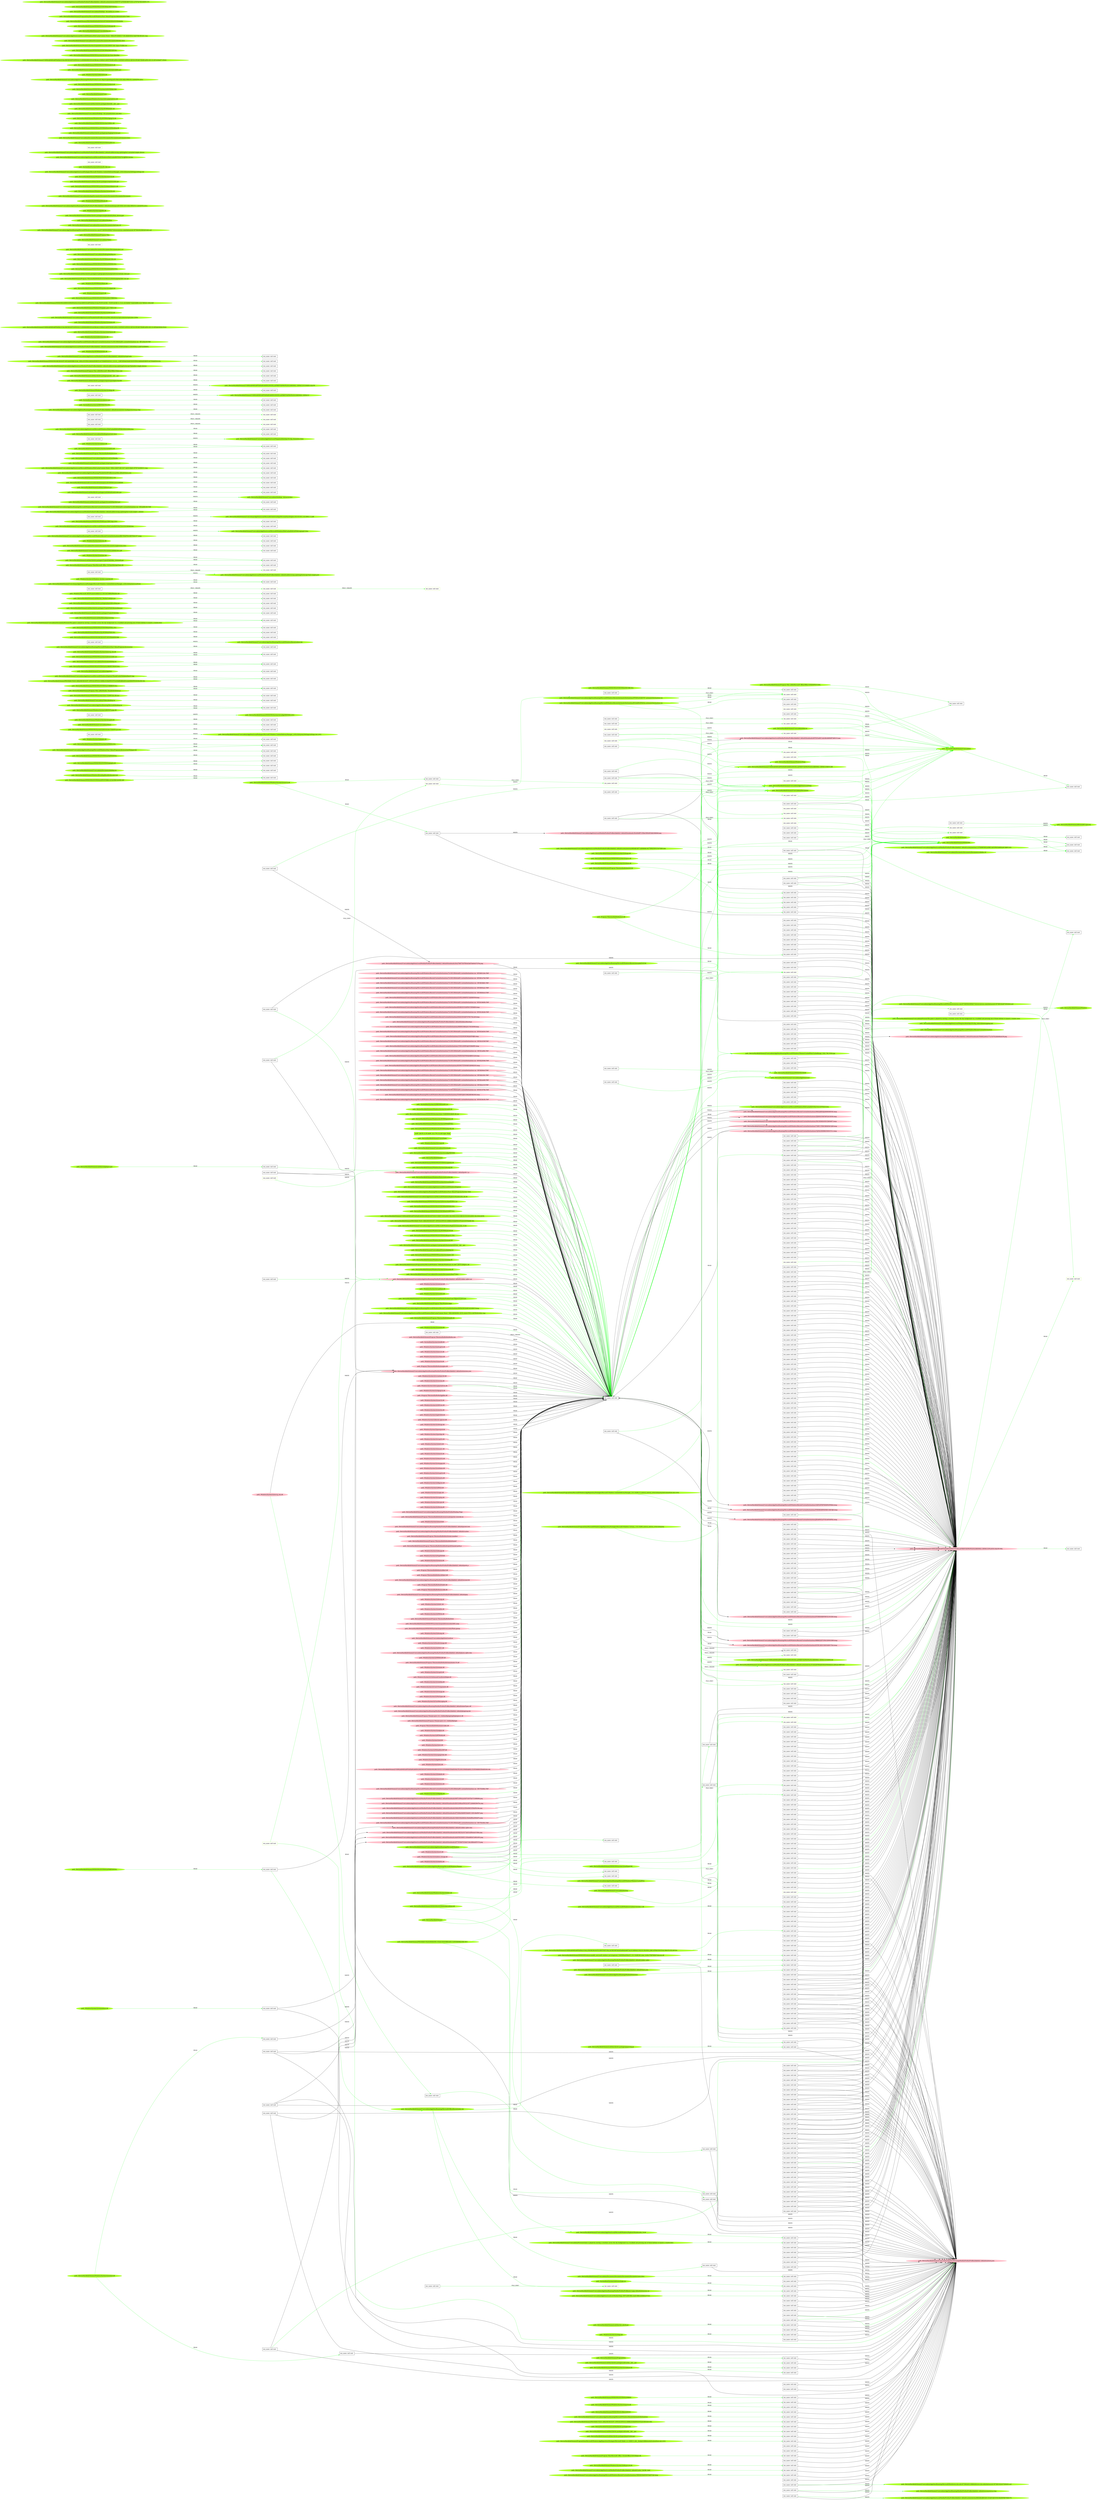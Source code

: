 digraph {
	rankdir=LR
	327 [label="exe_name: null cmd: " color=black shape=box style=solid]
	1748 [label="exe_name: null cmd: " color=greenyellow shape=box style=solid]
	327 -> 1748 [label=FILE_EXEC color=green]
	330 [label="exe_name: null cmd: " color=black shape=box style=solid]
	1753 [label="exe_name: null cmd: " color=greenyellow shape=box style=solid]
	330 -> 1753 [label=FILE_EXEC color=green]
	118 [label="exe_name: null cmd: " color=black shape=box style=solid]
	1777 [label="exe_name: null cmd: " color=greenyellow shape=box style=solid]
	118 -> 1777 [label=FILE_EXEC color=green]
	163 [label="exe_name: null cmd: " color=black shape=box style=solid]
	1822 [label="exe_name: null cmd: " color=greenyellow shape=box style=solid]
	163 -> 1822 [label=FILE_EXEC color=green]
	181 [label="exe_name: null cmd: " color=black shape=box style=solid]
	1840 [label="exe_name: null cmd: " color=greenyellow shape=box style=solid]
	181 -> 1840 [label=FILE_EXEC color=green]
	183 [label="exe_name: null cmd: " color=black shape=box style=solid]
	1843 [label="exe_name: null cmd: " color=greenyellow shape=box style=solid]
	183 -> 1843 [label=FILE_EXEC color=green]
	93 [label="exe_name: null cmd: " color=black shape=box style=solid]
	1853 [label="exe_name: null cmd: " color=greenyellow shape=box style=solid]
	93 -> 1853 [label=FILE_EXEC color=green]
	453 [label="exe_name: null cmd: " color=black shape=box style=solid]
	1885 [label="exe_name: null cmd: " color=greenyellow shape=box style=solid]
	453 -> 1885 [label=FILE_EXEC color=green]
	454 [label="exe_name: null cmd: " color=black shape=box style=solid]
	1890 [label="exe_name: null cmd: " color=greenyellow shape=box style=solid]
	454 -> 1890 [label=FILE_EXEC color=green]
	463 [label="exe_name: null cmd: " color=black shape=box style=solid]
	1896 [label="exe_name: null cmd: " color=greenyellow shape=box style=solid]
	463 -> 1896 [label=FILE_EXEC color=green]
	240 [label="exe_name: null cmd: " color=black shape=box style=solid]
	1909 [label="exe_name: null cmd: " color=greenyellow shape=box style=solid]
	240 -> 1909 [label=FILE_EXEC color=green]
	253 [label="exe_name: null cmd: " color=black shape=box style=solid]
	1922 [label="exe_name: null cmd: " color=greenyellow shape=box style=solid]
	253 -> 1922 [label=FILE_EXEC color=green]
	284 [label="exe_name: null cmd: " color=black shape=box style=solid]
	1935 [label="exe_name: null cmd: " color=greenyellow shape=box style=solid]
	284 -> 1935 [label=FILE_EXEC color=green]
	753 [label="exe_name: null cmd: " color=black shape=box style=solid]
	1952 [label="exe_name: null cmd: " color=greenyellow shape=box style=solid]
	753 -> 1952 [label=FILE_EXEC color=green]
	753 [label="exe_name: null cmd: " color=black shape=box style=solid]
	1954 [label="exe_name: null cmd: " color=greenyellow shape=box style=solid]
	753 -> 1954 [label=FILE_EXEC color=green]
	767 [label="exe_name: null cmd: " color=black shape=box style=solid]
	1966 [label="exe_name: null cmd: " color=greenyellow shape=box style=solid]
	767 -> 1966 [label=FILE_EXEC color=green]
	0 [label="exe_name: null cmd: " color=black shape=box style=solid]
	1983 [label="exe_name: null cmd: " color=greenyellow shape=box style=solid]
	0 -> 1983 [label=FILE_EXEC color=green]
	0 [label="exe_name: null cmd: " color=black shape=box style=solid]
	2013 [label="exe_name: null cmd: " color=greenyellow shape=box style=solid]
	0 -> 2013 [label=FILE_EXEC color=green]
	0 [label="exe_name: null cmd: " color=black shape=box style=solid]
	2041 [label="exe_name: null cmd: " color=greenyellow shape=box style=solid]
	0 -> 2041 [label=FILE_EXEC color=green]
	1921 [label="path: /Device/HarddiskVolume2/Users/admin/AppData/Roaming/Microsoft/Windows/Themes" color=greenyellow shape=oval style=filled]
	494 [label="exe_name: null cmd: " color=black shape=box style=solid]
	1921 -> 494 [label=READ color=green]
	1921 [label="path: /Device/HarddiskVolume2/Users/admin/AppData/Roaming/Microsoft/Windows/Themes" color=greenyellow shape=oval style=filled]
	0 [label="exe_name: null cmd: " color=black shape=box style=solid]
	1921 -> 0 [label=READ color=green]
	1858 [label="path: /Device/HarddiskVolume2/Windows/Branding/BaseBrd/basebrd.dll" color=greenyellow shape=oval style=filled]
	3 [label="exe_name: null cmd: " color=black shape=box style=solid]
	1858 -> 3 [label=READ color=green]
	1694 [label="path: /Device/HarddiskVolume2" color=greenyellow shape=oval style=filled]
	541 [label="exe_name: null cmd: " color=black shape=box style=solid]
	1694 -> 541 [label=READ color=green]
	2022 [label="path: /Device/HarddiskVolume2/Users/Public" color=greenyellow shape=oval style=filled]
	0 [label="exe_name: null cmd: " color=black shape=box style=solid]
	2022 -> 0 [label=READ color=green]
	1836 [label="path: /Device/HarddiskVolume2/Users/admin/Documents/desktop.ini" color=greenyellow shape=oval style=filled]
	172 [label="exe_name: null cmd: " color=black shape=box style=solid]
	1836 -> 172 [label=READ color=green]
	0 [label="exe_name: null cmd: " color=black shape=box style=solid]
	1755 [label="path: /Device/HarddiskVolume2/Users/admin/AppData/Roaming/Microsoft/Windows/Themes/CachedFiles/CachedImage_1024_768_POS4.jpg" color=greenyellow shape=oval style=filled]
	0 -> 1755 [label=WRITE color=green]
	1802 [label="path: /Device/HarddiskVolume2/WINDOWS/SYSTEM32/ploptin.dll" color=greenyellow shape=oval style=filled]
	235 [label="exe_name: null cmd: " color=black shape=box style=solid]
	1802 -> 235 [label=READ color=green]
	1892 [label="path: /Device/HarddiskVolume2/WINDOWS/SYSTEM32/NAPINSP.DLL" color=greenyellow shape=oval style=filled]
	455 [label="exe_name: null cmd: " color=black shape=box style=solid]
	1892 -> 455 [label=READ color=green]
	1918 [label="path: /Device/HarddiskVolume2/Windows/System32/sechost.dll" color=greenyellow shape=oval style=filled]
	276 [label="exe_name: null cmd: " color=black shape=box style=solid]
	1918 -> 276 [label=READ color=green]
	1907 [label="path: /Device/HarddiskVolume2/WINDOWS/SYSTEM32/WBEM" color=greenyellow shape=oval style=filled]
	238 [label="exe_name: null cmd: " color=black shape=box style=solid]
	1907 -> 238 [label=READ color=green]
	1616 [label="path: /Device/HarddiskVolume2/Windows/System32/rpcrt4.dll" color=greenyellow shape=oval style=filled]
	96 [label="exe_name: null cmd: " color=black shape=box style=solid]
	1616 -> 96 [label=READ color=green]
	1918 [label="path: /Device/HarddiskVolume2/Windows/System32/sechost.dll" color=greenyellow shape=oval style=filled]
	493 [label="exe_name: null cmd: " color=black shape=box style=solid]
	1918 -> 493 [label=READ color=green]
	1630 [label="path: /Device/HarddiskVolume2/WINDOWS/system32/IMM32.DLL" color=greenyellow shape=oval style=filled]
	413 [label="exe_name: null cmd: " color=black shape=box style=solid]
	1630 -> 413 [label=READ color=green]
	1814 [label="path: /Device/HarddiskVolume2/WINDOWS/SYSTEM32/kernelbase.dll" color=greenyellow shape=oval style=filled]
	0 [label="exe_name: null cmd: " color=black shape=box style=solid]
	1814 -> 0 [label=READ color=green]
	1802 [label="path: /Device/HarddiskVolume2/WINDOWS/SYSTEM32/ploptin.dll" color=greenyellow shape=oval style=filled]
	382 [label="exe_name: null cmd: " color=black shape=box style=solid]
	1802 -> 382 [label=READ color=green]
	1937 [label="path: /Windows/System32/ploptin.dll" color=greenyellow shape=oval style=filled]
	288 [label="exe_name: null cmd: " color=black shape=box style=solid]
	1937 -> 288 [label=READ color=green]
	1757 [label="path: /Device/HarddiskVolume2/ProgramData/Microsoft/Windows/AppRepository/Packages/Microsoft.Windows.ContentDeliveryManager_10.0.16299.15_neutral_neutral_cw5n1h2txyewy/ActivationStore.dat.LOG2" color=greenyellow shape=oval style=filled]
	334 [label="exe_name: null cmd: " color=black shape=box style=solid]
	1757 -> 334 [label=READ color=green]
	83 [label="exe_name: null cmd: " color=black shape=box style=solid]
	1847 [label="path: /Device/HarddiskVolume2/Users/admin/AppData/Local/Packages/Microsoft.Windows.ContentDeliveryManager_cw5n1h2txyewy/Settings/settings.dat.LOG1" color=greenyellow shape=oval style=filled]
	83 -> 1847 [label=WRITE color=green]
	1911 [label="path: /Device/HarddiskVolume2/WINDOWS/system32/netfxperf.dll" color=greenyellow shape=oval style=filled]
	482 [label="exe_name: null cmd: " color=black shape=box style=solid]
	1911 -> 482 [label=READ color=green]
	1995 [label="path: /Windows/System32/cscapi.dll" color=greenyellow shape=oval style=filled]
	0 [label="exe_name: null cmd: " color=black shape=box style=solid]
	1995 -> 0 [label=READ color=green]
	1971 [label="path: /Device/HarddiskVolume2/WINDOWS/System32/drivers/en-US/ACPI.sys.mui" color=greenyellow shape=oval style=filled]
	531 [label="exe_name: null cmd: " color=black shape=box style=solid]
	1971 -> 531 [label=READ color=green]
	1624 [label="path: /Device/HarddiskVolume2/Users/admin/Downloads" color=greenyellow shape=oval style=filled]
	0 [label="exe_name: null cmd: " color=black shape=box style=solid]
	1624 -> 0 [label=READ color=green]
	1609 [label="path: /Device/HarddiskVolume2/Users/admin/Music" color=greenyellow shape=oval style=filled]
	94 [label="exe_name: null cmd: " color=black shape=box style=solid]
	1609 -> 94 [label=READ color=green]
	1694 [label="path: /Device/HarddiskVolume2" color=greenyellow shape=oval style=filled]
	563 [label="exe_name: null cmd: " color=black shape=box style=solid]
	1694 -> 563 [label=READ color=green]
	1930 [label="path: /Device/HarddiskVolume2/Users/admin/backup" color=greenyellow shape=oval style=filled]
	272 [label="exe_name: null cmd: " color=black shape=box style=solid]
	1930 -> 272 [label=READ color=green]
	1782 [label="path: /Device/HarddiskVolume2/WINDOWS/system32/combase.dll" color=greenyellow shape=oval style=filled]
	365 [label="exe_name: null cmd: " color=black shape=box style=solid]
	1782 -> 365 [label=READ color=green]
	1809 [label="path: /Device/HarddiskVolume2/Windows/System32/sspicli.dll" color=greenyellow shape=oval style=filled]
	41 [label="exe_name: null cmd: " color=black shape=box style=solid]
	1809 -> 41 [label=READ color=green]
	1814 [label="path: /Device/HarddiskVolume2/WINDOWS/SYSTEM32/kernelbase.dll" color=greenyellow shape=oval style=filled]
	393 [label="exe_name: null cmd: " color=black shape=box style=solid]
	1814 -> 393 [label=READ color=green]
	2006 [label="path: /Device/HarddiskVolume2/WINDOWS/System32/config/DRIVERS" color=greenyellow shape=oval style=filled]
	0 [label="exe_name: null cmd: " color=black shape=box style=solid]
	2006 -> 0 [label=READ color=green]
	1835 [label="path: /Device/HarddiskVolume1" color=greenyellow shape=oval style=filled]
	0 [label="exe_name: null cmd: " color=black shape=box style=solid]
	1835 -> 0 [label=READ color=green]
	2038 [label="path: /Device/HarddiskVolume4" color=greenyellow shape=oval style=filled]
	0 [label="exe_name: null cmd: " color=black shape=box style=solid]
	2038 -> 0 [label=READ color=green]
	227 [label="exe_name: null cmd: " color=black shape=box style=solid]
	1903 [label="path: /Device/HarddiskVolume2/WINDOWS/System32/config/DRIVERS.LOG1" color=greenyellow shape=oval style=filled]
	227 -> 1903 [label=WRITE color=green]
	1745 [label="path: /Device/HarddiskVolume2/Users/admin/AppData/Roaming/Microsoft/desktop.ini" color=greenyellow shape=oval style=filled]
	325 [label="exe_name: null cmd: " color=black shape=box style=solid]
	1745 -> 325 [label=READ color=green]
	1940 [label="path: /Device/HarddiskVolume2/Users/admin/AppData/Roaming/Microsoft/Windows" color=greenyellow shape=oval style=filled]
	0 [label="exe_name: null cmd: " color=black shape=box style=solid]
	1940 -> 0 [label=READ color=green]
	1921 [label="path: /Device/HarddiskVolume2/Users/admin/AppData/Roaming/Microsoft/Windows/Themes" color=greenyellow shape=oval style=filled]
	497 [label="exe_name: null cmd: " color=black shape=box style=solid]
	1921 -> 497 [label=READ color=green]
	1644 [label="path: /Device/HarddiskVolume2/Users/admin/AppData/Roaming/Microsoft/Windows/Themes/CachedFiles" color=greenyellow shape=oval style=filled]
	272 [label="exe_name: null cmd: " color=black shape=box style=solid]
	1644 -> 272 [label=READ color=green]
	1684 [label="path: /Device/HarddiskVolume2/Users/admin/Videos/desktop.ini" color=greenyellow shape=oval style=filled]
	126 [label="exe_name: null cmd: " color=black shape=box style=solid]
	1684 -> 126 [label=READ color=green]
	1726 [label="path: /Device/HarddiskVolume2/WINDOWS/GLOBALIZATION" color=greenyellow shape=oval style=filled]
	761 [label="exe_name: null cmd: " color=black shape=box style=solid]
	1726 -> 761 [label=READ color=green]
	1988 [label="path: /Device/HarddiskVolume2/WINDOWS/SYSTEM32/apphelp.dll" color=greenyellow shape=oval style=filled]
	0 [label="exe_name: null cmd: " color=black shape=box style=solid]
	1988 -> 0 [label=READ color=green]
	1893 [label="path: /Device/HarddiskVolume2/PROGRAM FILES/WINDOWS NT/ACCESSORIES/EN-US/WORDPAD.EXE.MUI" color=greenyellow shape=oval style=filled]
	0 [label="exe_name: null cmd: " color=black shape=box style=solid]
	1893 -> 0 [label=READ color=green]
	1893 [label="path: /Device/HarddiskVolume2/PROGRAM FILES/WINDOWS NT/ACCESSORIES/EN-US/WORDPAD.EXE.MUI" color=greenyellow shape=oval style=filled]
	215 [label="exe_name: null cmd: " color=black shape=box style=solid]
	1893 -> 215 [label=READ color=green]
	1868 [label="path: /Device/HarddiskVolume2/WINDOWS/system32/en-US/MFC42u.dll.mui" color=greenyellow shape=oval style=filled]
	412 [label="exe_name: null cmd: " color=black shape=box style=solid]
	1868 -> 412 [label=READ color=green]
	2048 [label="path: /Device/HarddiskVolume2/Windows/System32/dcomp.dll" color=greenyellow shape=oval style=filled]
	0 [label="exe_name: null cmd: " color=black shape=box style=solid]
	2048 -> 0 [label=READ color=green]
	206 [label="path: /Windows/System32/msvcp_win.dll" color=pink shape=oval style=filled]
	524 [label="exe_name: null cmd: " color=black shape=box style=solid]
	206 -> 524 [label=READ color=green]
	1941 [label="path: /Device/HarddiskVolume2/WINDOWS/SYSTEM32/UIRIBBON.DLL" color=greenyellow shape=oval style=filled]
	736 [label="exe_name: null cmd: " color=black shape=box style=solid]
	1941 -> 736 [label=READ color=green]
	2021 [label="path: /Device/HarddiskVolume2/Windows/Fonts/staticcache.dat" color=greenyellow shape=oval style=filled]
	0 [label="exe_name: null cmd: " color=black shape=box style=solid]
	2021 -> 0 [label=READ color=green]
	1845 [label="path: /Device/HarddiskVolume2/Users/admin/AppData/Local/Microsoft/Windows/Caches/cversions.1.db" color=greenyellow shape=oval style=filled]
	187 [label="exe_name: null cmd: " color=black shape=box style=solid]
	1845 -> 187 [label=READ color=green]
	2055 [label="path: /Device/HarddiskVolume2/WINDOWS/system32/wuaueng.dll" color=greenyellow shape=oval style=filled]
	0 [label="exe_name: null cmd: " color=black shape=box style=solid]
	2055 -> 0 [label=READ color=green]
	2035 [label="path: /Device/HarddiskVolume2/Users/admin/AppData/Local/Microsoft/Windows/Explorer" color=greenyellow shape=oval style=filled]
	0 [label="exe_name: null cmd: " color=black shape=box style=solid]
	2035 -> 0 [label=READ color=green]
	1751 [label="path: /Device/HarddiskVolume2/Users/admin/AppData/Local/Microsoft/Windows/Explorer/ThumbCacheToDelete/thm3C.tmp" color=greenyellow shape=oval style=filled]
	570 [label="exe_name: null cmd: " color=black shape=box style=solid]
	1751 -> 570 [label=READ color=green]
	1806 [label="path: /Device/HarddiskVolume2/Users/admin/AppData/Local/Microsoft/Windows/Explorer/thumbcache_16.db" color=greenyellow shape=oval style=filled]
	147 [label="exe_name: null cmd: " color=black shape=box style=solid]
	1806 -> 147 [label=READ color=green]
	1757 [label="path: /Device/HarddiskVolume2/ProgramData/Microsoft/Windows/AppRepository/Packages/Microsoft.Windows.ContentDeliveryManager_10.0.16299.15_neutral_neutral_cw5n1h2txyewy/ActivationStore.dat.LOG2" color=greenyellow shape=oval style=filled]
	758 [label="exe_name: null cmd: " color=black shape=box style=solid]
	1757 -> 758 [label=READ color=green]
	1648 [label="path: /Device/HarddiskVolume2/Users/admin/AppData/Roaming/Microsoft/Windows/Recent/AutomaticDestinations" color=greenyellow shape=oval style=filled]
	459 [label="exe_name: null cmd: " color=black shape=box style=solid]
	1648 -> 459 [label=READ color=green]
	1616 [label="path: /Device/HarddiskVolume2/Windows/System32/rpcrt4.dll" color=greenyellow shape=oval style=filled]
	6 [label="exe_name: null cmd: " color=black shape=box style=solid]
	1616 -> 6 [label=READ color=green]
	1596 [label="path: /Device/HarddiskVolume2/Users/admin" color=greenyellow shape=oval style=filled]
	0 [label="exe_name: null cmd: " color=black shape=box style=solid]
	1596 -> 0 [label=READ color=green]
	1779 [label="path: /Device/HarddiskVolume2/Users/admin/AppData" color=greenyellow shape=oval style=filled]
	362 [label="exe_name: null cmd: " color=black shape=box style=solid]
	1779 -> 362 [label=READ color=green]
	1940 [label="path: /Device/HarddiskVolume2/Users/admin/AppData/Roaming/Microsoft/Windows" color=greenyellow shape=oval style=filled]
	733 [label="exe_name: null cmd: " color=black shape=box style=solid]
	1940 -> 733 [label=READ color=green]
	1848 [label="path: /Device/HarddiskVolume2/Users/admin/Downloads/desktop.ini" color=greenyellow shape=oval style=filled]
	86 [label="exe_name: null cmd: " color=black shape=box style=solid]
	1848 -> 86 [label=READ color=green]
	1991 [label="path: /Device/HarddiskVolume2/Users/admin/AppData/Roaming/Microsoft/Windows/Start Menu/Programs/System Tools" color=greenyellow shape=oval style=filled]
	0 [label="exe_name: null cmd: " color=black shape=box style=solid]
	1991 -> 0 [label=READ color=green]
	1596 [label="path: /Device/HarddiskVolume2/Users/admin" color=greenyellow shape=oval style=filled]
	758 [label="exe_name: null cmd: " color=black shape=box style=solid]
	1596 -> 758 [label=READ color=green]
	1795 [label="path: /Device/HarddiskVolume2/Windows/System32/msvcp_win.dll" color=greenyellow shape=oval style=filled]
	379 [label="exe_name: null cmd: " color=black shape=box style=solid]
	1795 -> 379 [label=READ color=green]
	1596 [label="path: /Device/HarddiskVolume2/Users/admin" color=greenyellow shape=oval style=filled]
	0 [label="exe_name: null cmd: " color=black shape=box style=solid]
	1596 -> 0 [label=READ color=green]
	1835 [label="path: /Device/HarddiskVolume1" color=greenyellow shape=oval style=filled]
	171 [label="exe_name: null cmd: " color=black shape=box style=solid]
	1835 -> 171 [label=READ color=green]
	1595 [label="path: /Device/HarddiskVolume2/WINDOWS" color=greenyellow shape=oval style=filled]
	0 [label="exe_name: null cmd: " color=black shape=box style=solid]
	1595 -> 0 [label=READ color=green]
	1870 [label="path: /Device/HarddiskVolume2/Users/admin/AppData/Roaming/Microsoft/Windows/Start Menu/Programs/Accessories/Notepad.lnk" color=greenyellow shape=oval style=filled]
	413 [label="exe_name: null cmd: " color=black shape=box style=solid]
	1870 -> 413 [label=READ color=green]
	2005 [label="path: /Device/HarddiskVolume2/Users/admin/AppData/Local/Microsoft/Windows/Explorer/thumbcache_idx.db" color=greenyellow shape=oval style=filled]
	0 [label="exe_name: null cmd: " color=black shape=box style=solid]
	2005 -> 0 [label=READ color=green]
	1776 [label="path: /Device/HarddiskVolume2/Users/admin/AppData/Roaming/Microsoft/Windows/Start Menu/Programs/Accessories" color=greenyellow shape=oval style=filled]
	115 [label="exe_name: null cmd: " color=black shape=box style=solid]
	1776 -> 115 [label=READ color=green]
	1870 [label="path: /Device/HarddiskVolume2/Users/admin/AppData/Roaming/Microsoft/Windows/Start Menu/Programs/Accessories/Notepad.lnk" color=greenyellow shape=oval style=filled]
	502 [label="exe_name: null cmd: " color=black shape=box style=solid]
	1870 -> 502 [label=READ color=green]
	405 [label="exe_name: null cmd: " color=black shape=box style=solid]
	1865 [label="path: /Device/HarddiskVolume2/Users/admin/AppData/Roaming/Microsoft/Windows/Recent/admin.lnk" color=greenyellow shape=oval style=filled]
	405 -> 1865 [label=WRITE color=green]
	2036 [label="path: /Device/HarddiskVolume2/WINDOWS/System32/Drivers/Synth3dVsc.sys" color=greenyellow shape=oval style=filled]
	0 [label="exe_name: null cmd: " color=black shape=box style=solid]
	2036 -> 0 [label=READ color=green]
	1965 [label="path: /Device/HarddiskVolume2/WINDOWS/MICROSOFT.NET/FRAMEWORK" color=greenyellow shape=oval style=filled]
	766 [label="exe_name: null cmd: " color=black shape=box style=solid]
	1965 -> 766 [label=READ color=green]
	2046 [label="path: /Device/HarddiskVolume2/WINDOWS/SYSWOW64/WINNSI.DLL" color=greenyellow shape=oval style=filled]
	0 [label="exe_name: null cmd: " color=black shape=box style=solid]
	2046 -> 0 [label=READ color=green]
	2040 [label="path: /Device/HarddiskVolume2/WINDOWS/SYSWOW64/NCRYPT.DLL" color=greenyellow shape=oval style=filled]
	0 [label="exe_name: null cmd: " color=black shape=box style=solid]
	2040 -> 0 [label=READ color=green]
	1752 [label="path: /Device/HarddiskVolume2/PROGRAM FILES (X86)/MICROSOFT OFFICE/OFFICE15/BIBLIOGRAPHY/STYLE/HARVARDANGLIA2008OFFICEONLINE.XSL" color=greenyellow shape=oval style=filled]
	570 [label="exe_name: null cmd: " color=black shape=box style=solid]
	1752 -> 570 [label=READ color=green]
	1962 [label="path: /Device/HarddiskVolume2/PROGRAM FILES (X86)/MICROSOFT OFFICE/OFFICE15/BIBLIOGRAPHY/STYLE/CHICAGO.XSL" color=greenyellow shape=oval style=filled]
	765 [label="exe_name: null cmd: " color=black shape=box style=solid]
	1962 -> 765 [label=READ color=green]
	2043 [label="path: /Device/HarddiskVolume2/USERS/ADMIN/APPDATA/ROAMING/MICROSOFT/DOCUMENT BUILDING BLOCKS/1033/15/BUILT-IN BUILDING BLOCKS.DOTX" color=greenyellow shape=oval style=filled]
	0 [label="exe_name: null cmd: " color=black shape=box style=solid]
	2043 -> 0 [label=READ color=green]
	1770 [label="path: /Device/HarddiskVolume2/USERS/ADMIN/APPDATA/LOCALLOW/MICROSOFT/CRYPTNETURLCACHE/METADATA/6BADA8974A10C4BD62CC921D13E43B18_88614FFAD35D353421B8A7E1FE18FCE4" color=greenyellow shape=oval style=filled]
	104 [label="exe_name: null cmd: " color=black shape=box style=solid]
	1770 -> 104 [label=READ color=green]
	2052 [label="path: /Device/HarddiskVolume2/PROGRAM FILES (X86)/MICROSOFT OFFICE/OFFICE15/BIBLIOGRAPHY/STYLE/GOSTNAME.XSL" color=greenyellow shape=oval style=filled]
	0 [label="exe_name: null cmd: " color=black shape=box style=solid]
	2052 -> 0 [label=READ color=green]
	1986 [label="path: /Device/HarddiskVolume2/Users/admin/AppData/Local/Microsoft/Windows/Explorer/iconcache_16.db" color=greenyellow shape=oval style=filled]
	0 [label="exe_name: null cmd: " color=black shape=box style=solid]
	1986 -> 0 [label=READ color=green]
	331 [label="exe_name: null cmd: " color=black shape=box style=solid]
	1755 [label="path: /Device/HarddiskVolume2/Users/admin/AppData/Roaming/Microsoft/Windows/Themes/CachedFiles/CachedImage_1024_768_POS4.jpg" color=greenyellow shape=oval style=filled]
	331 -> 1755 [label=WRITE color=green]
	2058 [label="path: /Device/HarddiskVolume2/Windows/SysWOW64/atl100.dll" color=greenyellow shape=oval style=filled]
	0 [label="exe_name: null cmd: " color=black shape=box style=solid]
	2058 -> 0 [label=READ color=green]
	1796 [label="path: /Device/HarddiskVolume2/WINDOWS/system32/drivers/ndis.sys" color=greenyellow shape=oval style=filled]
	379 [label="exe_name: null cmd: " color=black shape=box style=solid]
	1796 -> 379 [label=READ color=green]
	2056 [label="path: /Device/HarddiskVolume2/WINDOWS/SYSTEM32/dhcpcsvc.DLL" color=greenyellow shape=oval style=filled]
	0 [label="exe_name: null cmd: " color=black shape=box style=solid]
	2056 -> 0 [label=READ color=green]
	1914 [label="path: /Device/HarddiskVolume2/Windows/SysWOW64/FM20.DLL" color=greenyellow shape=oval style=filled]
	490 [label="exe_name: null cmd: " color=black shape=box style=solid]
	1914 -> 490 [label=READ color=green]
	1746 [label="path: /Device/HarddiskVolume2/Program Files (x86)/Microsoft Office/Office15/MANIFEST.XML" color=greenyellow shape=oval style=filled]
	567 [label="exe_name: null cmd: " color=black shape=box style=solid]
	1746 -> 567 [label=READ color=green]
	1944 [label="path: /Device/HarddiskVolume2/WINDOWS/SYSWOW64/NTDLL.DLL" color=greenyellow shape=oval style=filled]
	742 [label="exe_name: null cmd: " color=black shape=box style=solid]
	1944 -> 742 [label=READ color=green]
	1834 [label="path: /Device/HarddiskVolume2/salt/bin/lib/multiprocessing" color=greenyellow shape=oval style=filled]
	170 [label="exe_name: null cmd: " color=black shape=box style=solid]
	1834 -> 170 [label=READ color=green]
	1871 [label="path: /Device/HarddiskVolume2/salt/bin/Lib/site-packages/Crypto/PublicKey" color=greenyellow shape=oval style=filled]
	414 [label="exe_name: null cmd: " color=black shape=box style=solid]
	1871 -> 414 [label=READ color=green]
	1864 [label="path: /Device/HarddiskVolume2/salt/bin/lib/site-packages/salt" color=greenyellow shape=oval style=filled]
	403 [label="exe_name: null cmd: " color=black shape=box style=solid]
	1864 -> 403 [label=READ color=green]
	1982 [label="path: /Device/HarddiskVolume2/Windows/System32/version.dll" color=greenyellow shape=oval style=filled]
	0 [label="exe_name: null cmd: " color=black shape=box style=solid]
	1982 -> 0 [label=READ color=green]
	1759 [label="path: /Device/HarddiskVolume2/salt/bin/Lib/site-packages/Crypto/PublicKey/pubkey.pyc" color=greenyellow shape=oval style=filled]
	336 [label="exe_name: null cmd: " color=black shape=box style=solid]
	1759 -> 336 [label=READ color=green]
	1915 [label="path: /Device/HarddiskVolume2/salt/bin/Lib/site-packages/salt/auth/__init__.pyc" color=greenyellow shape=oval style=filled]
	491 [label="exe_name: null cmd: " color=black shape=box style=solid]
	1915 -> 491 [label=READ color=green]
	1807 [label="path: /Device/HarddiskVolume2/salt/bin/Lib/site-packages/jinja2/visitor.pyc" color=greenyellow shape=oval style=filled]
	389 [label="exe_name: null cmd: " color=black shape=box style=solid]
	1807 -> 389 [label=READ color=green]
	1824 [label="path: /Device/HarddiskVolume2/salt/bin/Lib/site-packages/jinja2/idtracking.pyc" color=greenyellow shape=oval style=filled]
	166 [label="exe_name: null cmd: " color=black shape=box style=solid]
	1824 -> 166 [label=READ color=green]
	1780 [label="path: /Device/HarddiskVolume2/salt/bin/Lib/_MozillaCookieJar.pyc" color=greenyellow shape=oval style=filled]
	363 [label="exe_name: null cmd: " color=black shape=box style=solid]
	1780 -> 363 [label=READ color=green]
	2053 [label="path: /Device/HarddiskVolume2/salt/bin/Lib/site-packages/cryptography/hazmat/primitives/__init__.pyc" color=greenyellow shape=oval style=filled]
	0 [label="exe_name: null cmd: " color=black shape=box style=solid]
	2053 -> 0 [label=READ color=green]
	1647 [label="path: /Windows/Microsoft.NET/Framework64/v4.0.30319/CORPerfMonExt.dll" color=greenyellow shape=oval style=filled]
	540 [label="exe_name: null cmd: " color=black shape=box style=solid]
	1647 -> 540 [label=READ color=green]
	1997 [label="path: /Device/HarddiskVolume2/Users/admin/Pictures/desktop.ini" color=greenyellow shape=oval style=filled]
	0 [label="exe_name: null cmd: " color=black shape=box style=solid]
	1997 -> 0 [label=READ color=green]
	2014 [label="path: /Device/HarddiskVolume2/Users/admin/AppData/Roaming/Microsoft/Windows/Recent/atmospherical.lnk" color=greenyellow shape=oval style=filled]
	2013 [label="exe_name: null cmd: " color=greenyellow shape=box style=solid]
	2014 -> 2013 [label=READ color=green]
	144 [label="exe_name: null cmd: " color=black shape=box style=solid]
	1803 [label="exe_name: null cmd: " color=greenyellow shape=box style=solid]
	144 -> 1803 [label=PROC_CREATE color=green]
	1803 [label="exe_name: null cmd: " color=greenyellow shape=box style=solid]
	1804 [label="exe_name: null cmd: " color=greenyellow shape=box style=solid]
	1803 -> 1804 [label=PROC_CREATE color=green]
	1694 [label="path: /Device/HarddiskVolume2" color=greenyellow shape=oval style=filled]
	323 [label="exe_name: null cmd: " color=black shape=box style=solid]
	1694 -> 323 [label=READ color=green]
	1947 [label="path: /Windows/System32/Windows.System.Launcher.dll" color=greenyellow shape=oval style=filled]
	505 [label="exe_name: null cmd: " color=black shape=box style=solid]
	1947 -> 505 [label=READ color=green]
	252 [label="exe_name: null cmd: " color=black shape=box style=solid]
	1812 [label="path: /Device/HarddiskVolume2/Users/admin/AppData/Roaming/Microsoft/Office/Recent/index.dat" color=greenyellow shape=oval style=filled]
	252 -> 1812 [label=WRITE color=green]
	67 [label="exe_name: null cmd: " color=black shape=box style=solid]
	1832 [label="exe_name: null cmd: " color=greenyellow shape=box style=solid]
	67 -> 1832 [label=PROC_CREATE color=green]
	1797 [label="path: /Device/HarddiskVolume2/ProgramData/Microsoft/Windows/AppRepository/Packages/Microsoft.Wallet_2.2.18065.0_x64__8wekyb3d8bbwe/ActivationStore.dat.LOG1" color=greenyellow shape=oval style=filled]
	139 [label="exe_name: null cmd: " color=black shape=box style=solid]
	1797 -> 139 [label=READ color=green]
	741 [label="exe_name: null cmd: " color=black shape=box style=solid]
	1351 [label="path: /Device/HarddiskVolume2/Users/admin/AppData/Roaming/Mozilla/Firefox/Profiles/lxkehh21.default/xulstore.json" color=pink shape=oval style=filled]
	741 -> 1351 [label=WRITE color=black]
	1996 [label="path: /Device/HarddiskVolume2/WINDOWS/system32/schedsvc.dll" color=greenyellow shape=oval style=filled]
	0 [label="exe_name: null cmd: " color=black shape=box style=solid]
	1996 -> 0 [label=READ color=green]
	2051 [label="path: /Device/HarddiskVolume2/Windows/System32/inetpp.dll" color=greenyellow shape=oval style=filled]
	0 [label="exe_name: null cmd: " color=black shape=box style=solid]
	2051 -> 0 [label=READ color=green]
	1813 [label="path: /Device/HarddiskVolume2/Program Files/Microsoft Office 15/ClientX64/ApiClient.dll" color=greenyellow shape=oval style=filled]
	49 [label="exe_name: null cmd: " color=black shape=box style=solid]
	1813 -> 49 [label=READ color=green]
	1994 [label="path: /Device/HarddiskVolume2/ProgramData/Microsoft/Windows Defender/Platform/4.18.1807.18075-0/MpSvc.dll" color=greenyellow shape=oval style=filled]
	0 [label="exe_name: null cmd: " color=black shape=box style=solid]
	1994 -> 0 [label=READ color=green]
	561 [label="exe_name: null cmd: " color=black shape=box style=solid]
	1738 [label="path: /Device/HarddiskVolume2/WINDOWS/TEMP" color=greenyellow shape=oval style=filled]
	561 -> 1738 [label=WRITE color=green]
	1948 [label="path: /Device/HarddiskVolume2/Users/darpa/AppData/Local/Packages/Microsoft.Windows.ContentDeliveryManager_cw5n1h2txyewy/LocalState" color=greenyellow shape=oval style=filled]
	505 [label="exe_name: null cmd: " color=black shape=box style=solid]
	1948 -> 505 [label=READ color=green]
	2018 [label="path: /Device/HarddiskVolume2/Windows/System32/wincorlib.dll" color=greenyellow shape=oval style=filled]
	0 [label="exe_name: null cmd: " color=black shape=box style=solid]
	2018 -> 0 [label=READ color=green]
	1880 [label="path: /Device/HarddiskVolume2/WINDOWS/winsxs/amd64_microsoft-windows-servicingstack_31bf3856ad364e35_10.0.16299.96_none_2c40cc7f3876f2b7/cbscore.dll" color=greenyellow shape=oval style=filled]
	440 [label="exe_name: null cmd: " color=black shape=box style=solid]
	1880 -> 440 [label=READ color=green]
	1783 [label="path: /Windows/System32/sechost.dll" color=greenyellow shape=oval style=filled]
	125 [label="exe_name: null cmd: " color=black shape=box style=solid]
	1783 -> 125 [label=READ color=green]
	332 [label="exe_name: null cmd: " color=black shape=box style=solid]
	1351 [label="path: /Device/HarddiskVolume2/Users/admin/AppData/Roaming/Mozilla/Firefox/Profiles/lxkehh21.default/xulstore.json" color=pink shape=oval style=filled]
	332 -> 1351 [label=WRITE color=black]
	1851 [label="path: /Device/HarddiskVolume2/Program Files/Microsoft Office 15/root/Office15/OCHelper.dll" color=greenyellow shape=oval style=filled]
	191 [label="exe_name: null cmd: " color=black shape=box style=solid]
	1851 -> 191 [label=READ color=green]
	533 [label="exe_name: null cmd: " color=black shape=box style=solid]
	811 [label="path: /Device/HarddiskVolume2/USERS/ADMIN/APPDATA/ROAMING/MOZILLA/FIREFOX/PROFILES/LXKEHH21.DEFAULT/PLACES.SQLITE-WAL" color=pink shape=oval style=filled]
	533 -> 811 [label=WRITE color=black]
	1771 [label="path: /Device/HarddiskVolume2/Users/admin/Documents/Documents/aefaldy.docx.pdf" color=greenyellow shape=oval style=filled]
	106 [label="exe_name: null cmd: " color=black shape=box style=solid]
	1771 -> 106 [label=READ color=green]
	1992 [label="path: /Device/HarddiskVolume2/Users/admin/Documents/Documents/Doc27.docx" color=greenyellow shape=oval style=filled]
	0 [label="exe_name: null cmd: " color=black shape=box style=solid]
	1992 -> 0 [label=READ color=green]
	1875 [label="path: /Device/HarddiskVolume2/Users/admin/Documents/Documents/Documents/angleworms.docx" color=greenyellow shape=oval style=filled]
	425 [label="exe_name: null cmd: " color=black shape=box style=solid]
	1875 -> 425 [label=READ color=green]
	472 [label="exe_name: null cmd: " color=black shape=box style=solid]
	811 [label="path: /Device/HarddiskVolume2/USERS/ADMIN/APPDATA/ROAMING/MOZILLA/FIREFOX/PROFILES/LXKEHH21.DEFAULT/PLACES.SQLITE-WAL" color=pink shape=oval style=filled]
	472 -> 811 [label=WRITE color=black]
	580 [label="exe_name: null cmd: " color=black shape=box style=solid]
	556 [label="path: /Device/HarddiskVolume2/Users/admin/AppData/Roaming/Mozilla/Firefox/Profiles/lxkehh21.default/cookies.sqlite-wal" color=pink shape=oval style=filled]
	580 -> 556 [label=WRITE color=green]
	582 [label="exe_name: null cmd: " color=black shape=box style=solid]
	1689 [label="path: /Device/HarddiskVolume2/Users/admin/AppData/Local/Temp" color=greenyellow shape=oval style=filled]
	582 -> 1689 [label=WRITE color=green]
	364 [label="exe_name: null cmd: " color=black shape=box style=solid]
	811 [label="path: /Device/HarddiskVolume2/USERS/ADMIN/APPDATA/ROAMING/MOZILLA/FIREFOX/PROFILES/LXKEHH21.DEFAULT/PLACES.SQLITE-WAL" color=pink shape=oval style=filled]
	364 -> 811 [label=WRITE color=black]
	77 [label="exe_name: null cmd: " color=black shape=box style=solid]
	811 [label="path: /Device/HarddiskVolume2/USERS/ADMIN/APPDATA/ROAMING/MOZILLA/FIREFOX/PROFILES/LXKEHH21.DEFAULT/PLACES.SQLITE-WAL" color=pink shape=oval style=filled]
	77 -> 811 [label=WRITE color=black]
	0 [label="exe_name: null cmd: " color=black shape=box style=solid]
	811 [label="path: /Device/HarddiskVolume2/USERS/ADMIN/APPDATA/ROAMING/MOZILLA/FIREFOX/PROFILES/LXKEHH21.DEFAULT/PLACES.SQLITE-WAL" color=pink shape=oval style=filled]
	0 -> 811 [label=WRITE color=green]
	360 [label="exe_name: null cmd: " color=black shape=box style=solid]
	811 [label="path: /Device/HarddiskVolume2/USERS/ADMIN/APPDATA/ROAMING/MOZILLA/FIREFOX/PROFILES/LXKEHH21.DEFAULT/PLACES.SQLITE-WAL" color=pink shape=oval style=filled]
	360 -> 811 [label=WRITE color=black]
	1826 [label="path: /Windows/System32/mscms.dll" color=greenyellow shape=oval style=filled]
	168 [label="exe_name: null cmd: " color=black shape=box style=solid]
	1826 -> 168 [label=READ color=green]
	759 [label="exe_name: null cmd: " color=black shape=box style=solid]
	1351 [label="path: /Device/HarddiskVolume2/Users/admin/AppData/Roaming/Mozilla/Firefox/Profiles/lxkehh21.default/xulstore.json" color=pink shape=oval style=filled]
	759 -> 1351 [label=WRITE color=black]
	441 [label="exe_name: null cmd: " color=black shape=box style=solid]
	1881 [label="path: /Device/HarddiskVolume2/Users/admin/Pictures/The game is played by moving a crosshair across the sky background via a trackball and pressing one of three buttons to launch a counte1.docx" color=greenyellow shape=oval style=filled]
	441 -> 1881 [label=WRITE color=green]
	0 [label="exe_name: null cmd: " color=black shape=box style=solid]
	1596 [label="path: /Device/HarddiskVolume2/Users/admin" color=greenyellow shape=oval style=filled]
	0 -> 1596 [label=WRITE color=green]
	75 [label="exe_name: null cmd: " color=black shape=box style=solid]
	811 [label="path: /Device/HarddiskVolume2/USERS/ADMIN/APPDATA/ROAMING/MOZILLA/FIREFOX/PROFILES/LXKEHH21.DEFAULT/PLACES.SQLITE-WAL" color=pink shape=oval style=filled]
	75 -> 811 [label=WRITE color=black]
	22 [label="exe_name: null cmd: " color=black shape=box style=solid]
	1351 [label="path: /Device/HarddiskVolume2/Users/admin/AppData/Roaming/Mozilla/Firefox/Profiles/lxkehh21.default/xulstore.json" color=pink shape=oval style=filled]
	22 -> 1351 [label=WRITE color=black]
	111 [label="exe_name: null cmd: " color=black shape=box style=solid]
	811 [label="path: /Device/HarddiskVolume2/USERS/ADMIN/APPDATA/ROAMING/MOZILLA/FIREFOX/PROFILES/LXKEHH21.DEFAULT/PLACES.SQLITE-WAL" color=pink shape=oval style=filled]
	111 -> 811 [label=WRITE color=black]
	750 [label="exe_name: null cmd: " color=black shape=box style=solid]
	811 [label="path: /Device/HarddiskVolume2/USERS/ADMIN/APPDATA/ROAMING/MOZILLA/FIREFOX/PROFILES/LXKEHH21.DEFAULT/PLACES.SQLITE-WAL" color=pink shape=oval style=filled]
	750 -> 811 [label=WRITE color=black]
	22 [label="exe_name: null cmd: " color=black shape=box style=solid]
	811 [label="path: /Device/HarddiskVolume2/USERS/ADMIN/APPDATA/ROAMING/MOZILLA/FIREFOX/PROFILES/LXKEHH21.DEFAULT/PLACES.SQLITE-WAL" color=pink shape=oval style=filled]
	22 -> 811 [label=WRITE color=black]
	536 [label="exe_name: null cmd: " color=black shape=box style=solid]
	556 [label="path: /Device/HarddiskVolume2/Users/admin/AppData/Roaming/Mozilla/Firefox/Profiles/lxkehh21.default/cookies.sqlite-wal" color=pink shape=oval style=filled]
	536 -> 556 [label=WRITE color=green]
	410 [label="exe_name: null cmd: " color=black shape=box style=solid]
	811 [label="path: /Device/HarddiskVolume2/USERS/ADMIN/APPDATA/ROAMING/MOZILLA/FIREFOX/PROFILES/LXKEHH21.DEFAULT/PLACES.SQLITE-WAL" color=pink shape=oval style=filled]
	410 -> 811 [label=WRITE color=black]
	484 [label="exe_name: null cmd: " color=black shape=box style=solid]
	811 [label="path: /Device/HarddiskVolume2/USERS/ADMIN/APPDATA/ROAMING/MOZILLA/FIREFOX/PROFILES/LXKEHH21.DEFAULT/PLACES.SQLITE-WAL" color=pink shape=oval style=filled]
	484 -> 811 [label=WRITE color=black]
	750 [label="exe_name: null cmd: " color=black shape=box style=solid]
	1351 [label="path: /Device/HarddiskVolume2/Users/admin/AppData/Roaming/Mozilla/Firefox/Profiles/lxkehh21.default/xulstore.json" color=pink shape=oval style=filled]
	750 -> 1351 [label=WRITE color=black]
	474 [label="exe_name: null cmd: " color=black shape=box style=solid]
	811 [label="path: /Device/HarddiskVolume2/USERS/ADMIN/APPDATA/ROAMING/MOZILLA/FIREFOX/PROFILES/LXKEHH21.DEFAULT/PLACES.SQLITE-WAL" color=pink shape=oval style=filled]
	474 -> 811 [label=WRITE color=black]
	238 [label="exe_name: null cmd: " color=black shape=box style=solid]
	1351 [label="path: /Device/HarddiskVolume2/Users/admin/AppData/Roaming/Mozilla/Firefox/Profiles/lxkehh21.default/xulstore.json" color=pink shape=oval style=filled]
	238 -> 1351 [label=WRITE color=black]
	517 [label="exe_name: null cmd: " color=black shape=box style=solid]
	811 [label="path: /Device/HarddiskVolume2/USERS/ADMIN/APPDATA/ROAMING/MOZILLA/FIREFOX/PROFILES/LXKEHH21.DEFAULT/PLACES.SQLITE-WAL" color=pink shape=oval style=filled]
	517 -> 811 [label=WRITE color=black]
	484 [label="exe_name: null cmd: " color=black shape=box style=solid]
	1351 [label="path: /Device/HarddiskVolume2/Users/admin/AppData/Roaming/Mozilla/Firefox/Profiles/lxkehh21.default/xulstore.json" color=pink shape=oval style=filled]
	484 -> 1351 [label=WRITE color=black]
	387 [label="exe_name: null cmd: " color=black shape=box style=solid]
	811 [label="path: /Device/HarddiskVolume2/USERS/ADMIN/APPDATA/ROAMING/MOZILLA/FIREFOX/PROFILES/LXKEHH21.DEFAULT/PLACES.SQLITE-WAL" color=pink shape=oval style=filled]
	387 -> 811 [label=WRITE color=black]
	93 [label="exe_name: null cmd: " color=black shape=box style=solid]
	1351 [label="path: /Device/HarddiskVolume2/Users/admin/AppData/Roaming/Mozilla/Firefox/Profiles/lxkehh21.default/xulstore.json" color=pink shape=oval style=filled]
	93 -> 1351 [label=WRITE color=black]
	387 [label="exe_name: null cmd: " color=black shape=box style=solid]
	1351 [label="path: /Device/HarddiskVolume2/Users/admin/AppData/Roaming/Mozilla/Firefox/Profiles/lxkehh21.default/xulstore.json" color=pink shape=oval style=filled]
	387 -> 1351 [label=WRITE color=black]
	1789 [label="path: /Program Files/mozilla/firefox/nss3.dll" color=greenyellow shape=oval style=filled]
	492 [label="exe_name: null cmd: " color=black shape=box style=solid]
	1789 -> 492 [label=READ color=green]
	309 [label="path: /Windows/System32/wintrust.dll" color=pink shape=oval style=filled]
	0 [label="exe_name: null cmd: " color=black shape=box style=solid]
	309 -> 0 [label=READ color=green]
	121 [label="exe_name: null cmd: " color=black shape=box style=solid]
	811 [label="path: /Device/HarddiskVolume2/USERS/ADMIN/APPDATA/ROAMING/MOZILLA/FIREFOX/PROFILES/LXKEHH21.DEFAULT/PLACES.SQLITE-WAL" color=pink shape=oval style=filled]
	121 -> 811 [label=WRITE color=black]
	101 [label="exe_name: null cmd: " color=black shape=box style=solid]
	811 [label="path: /Device/HarddiskVolume2/USERS/ADMIN/APPDATA/ROAMING/MOZILLA/FIREFOX/PROFILES/LXKEHH21.DEFAULT/PLACES.SQLITE-WAL" color=pink shape=oval style=filled]
	101 -> 811 [label=WRITE color=black]
	101 [label="exe_name: null cmd: " color=black shape=box style=solid]
	1351 [label="path: /Device/HarddiskVolume2/Users/admin/AppData/Roaming/Mozilla/Firefox/Profiles/lxkehh21.default/xulstore.json" color=pink shape=oval style=filled]
	101 -> 1351 [label=WRITE color=black]
	197 [label="exe_name: null cmd: " color=black shape=box style=solid]
	811 [label="path: /Device/HarddiskVolume2/USERS/ADMIN/APPDATA/ROAMING/MOZILLA/FIREFOX/PROFILES/LXKEHH21.DEFAULT/PLACES.SQLITE-WAL" color=pink shape=oval style=filled]
	197 -> 811 [label=WRITE color=black]
	152 [label="exe_name: null cmd: " color=black shape=box style=solid]
	811 [label="path: /Device/HarddiskVolume2/USERS/ADMIN/APPDATA/ROAMING/MOZILLA/FIREFOX/PROFILES/LXKEHH21.DEFAULT/PLACES.SQLITE-WAL" color=pink shape=oval style=filled]
	152 -> 811 [label=WRITE color=black]
	152 [label="exe_name: null cmd: " color=black shape=box style=solid]
	1351 [label="path: /Device/HarddiskVolume2/Users/admin/AppData/Roaming/Mozilla/Firefox/Profiles/lxkehh21.default/xulstore.json" color=pink shape=oval style=filled]
	152 -> 1351 [label=WRITE color=black]
	2007 [label="path: /Windows/System32/cryptbase.dll" color=greenyellow shape=oval style=filled]
	0 [label="exe_name: null cmd: " color=black shape=box style=solid]
	2007 -> 0 [label=READ color=green]
	432 [label="exe_name: null cmd: " color=black shape=box style=solid]
	811 [label="path: /Device/HarddiskVolume2/USERS/ADMIN/APPDATA/ROAMING/MOZILLA/FIREFOX/PROFILES/LXKEHH21.DEFAULT/PLACES.SQLITE-WAL" color=pink shape=oval style=filled]
	432 -> 811 [label=WRITE color=black]
	1799 [label="path: /Device/HarddiskVolume2/Users/admin/AppData/Roaming/Mozilla/Firefox/Profiles/lxkehh21.default/times.json" color=greenyellow shape=oval style=filled]
	33 [label="exe_name: null cmd: " color=black shape=box style=solid]
	1799 -> 33 [label=READ color=green]
	102 [label="exe_name: null cmd: " color=black shape=box style=solid]
	811 [label="path: /Device/HarddiskVolume2/USERS/ADMIN/APPDATA/ROAMING/MOZILLA/FIREFOX/PROFILES/LXKEHH21.DEFAULT/PLACES.SQLITE-WAL" color=pink shape=oval style=filled]
	102 -> 811 [label=WRITE color=black]
	2059 [label="path: /Windows/System32/wsock32.dll" color=greenyellow shape=oval style=filled]
	0 [label="exe_name: null cmd: " color=black shape=box style=solid]
	2059 -> 0 [label=READ color=green]
	1805 [label="path: /Device/HarddiskVolume2/Users/admin/AppData/Roaming/Mozilla/Extensions" color=greenyellow shape=oval style=filled]
	146 [label="exe_name: null cmd: " color=black shape=box style=solid]
	1805 -> 146 [label=READ color=green]
	406 [label="exe_name: null cmd: " color=black shape=box style=solid]
	811 [label="path: /Device/HarddiskVolume2/USERS/ADMIN/APPDATA/ROAMING/MOZILLA/FIREFOX/PROFILES/LXKEHH21.DEFAULT/PLACES.SQLITE-WAL" color=pink shape=oval style=filled]
	406 -> 811 [label=WRITE color=green]
	122 [label="exe_name: null cmd: " color=black shape=box style=solid]
	1351 [label="path: /Device/HarddiskVolume2/Users/admin/AppData/Roaming/Mozilla/Firefox/Profiles/lxkehh21.default/xulstore.json" color=pink shape=oval style=filled]
	122 -> 1351 [label=WRITE color=black]
	1760 [label="path: /Device/HarddiskVolume2/Users/admin/Pictures/Game is played by moving a crosshair across the sky background via a trackball and pressing one of three buttons to launch a counter.docx" color=greenyellow shape=oval style=filled]
	578 [label="exe_name: null cmd: " color=black shape=box style=solid]
	1760 -> 578 [label=READ color=green]
	193 [label="exe_name: null cmd: " color=black shape=box style=solid]
	811 [label="path: /Device/HarddiskVolume2/USERS/ADMIN/APPDATA/ROAMING/MOZILLA/FIREFOX/PROFILES/LXKEHH21.DEFAULT/PLACES.SQLITE-WAL" color=pink shape=oval style=filled]
	193 -> 811 [label=WRITE color=black]
	1693 [label="exe_name: null cmd: " color=greenyellow shape=box style=solid]
	1694 [label="path: /Device/HarddiskVolume2" color=greenyellow shape=oval style=filled]
	1693 -> 1694 [label=WRITE color=green]
	586 [label="exe_name: null cmd: " color=black shape=box style=solid]
	811 [label="path: /Device/HarddiskVolume2/USERS/ADMIN/APPDATA/ROAMING/MOZILLA/FIREFOX/PROFILES/LXKEHH21.DEFAULT/PLACES.SQLITE-WAL" color=pink shape=oval style=filled]
	586 -> 811 [label=WRITE color=black]
	1885 [label="exe_name: null cmd: " color=greenyellow shape=box style=solid]
	1596 [label="path: /Device/HarddiskVolume2/Users/admin" color=greenyellow shape=oval style=filled]
	1885 -> 1596 [label=WRITE color=green]
	1885 [label="exe_name: null cmd: " color=greenyellow shape=box style=solid]
	1694 [label="path: /Device/HarddiskVolume2" color=greenyellow shape=oval style=filled]
	1885 -> 1694 [label=WRITE color=green]
	1890 [label="exe_name: null cmd: " color=greenyellow shape=box style=solid]
	1873 [label="path: /Device/HarddiskVolume2/Users/admin/Documents" color=greenyellow shape=oval style=filled]
	1890 -> 1873 [label=WRITE color=green]
	367 [label="exe_name: null cmd: " color=black shape=box style=solid]
	811 [label="path: /Device/HarddiskVolume2/USERS/ADMIN/APPDATA/ROAMING/MOZILLA/FIREFOX/PROFILES/LXKEHH21.DEFAULT/PLACES.SQLITE-WAL" color=pink shape=oval style=filled]
	367 -> 811 [label=WRITE color=black]
	485 [label="exe_name: null cmd: " color=black shape=box style=solid]
	811 [label="path: /Device/HarddiskVolume2/USERS/ADMIN/APPDATA/ROAMING/MOZILLA/FIREFOX/PROFILES/LXKEHH21.DEFAULT/PLACES.SQLITE-WAL" color=pink shape=oval style=filled]
	485 -> 811 [label=WRITE color=black]
	457 [label="exe_name: null cmd: " color=black shape=box style=solid]
	811 [label="path: /Device/HarddiskVolume2/USERS/ADMIN/APPDATA/ROAMING/MOZILLA/FIREFOX/PROFILES/LXKEHH21.DEFAULT/PLACES.SQLITE-WAL" color=pink shape=oval style=filled]
	457 -> 811 [label=WRITE color=black]
	18 [label="exe_name: null cmd: " color=black shape=box style=solid]
	811 [label="path: /Device/HarddiskVolume2/USERS/ADMIN/APPDATA/ROAMING/MOZILLA/FIREFOX/PROFILES/LXKEHH21.DEFAULT/PLACES.SQLITE-WAL" color=pink shape=oval style=filled]
	18 -> 811 [label=WRITE color=black]
	611 [label="exe_name: null cmd: " color=black shape=box style=solid]
	811 [label="path: /Device/HarddiskVolume2/USERS/ADMIN/APPDATA/ROAMING/MOZILLA/FIREFOX/PROFILES/LXKEHH21.DEFAULT/PLACES.SQLITE-WAL" color=pink shape=oval style=filled]
	611 -> 811 [label=WRITE color=black]
	90 [label="exe_name: null cmd: " color=black shape=box style=solid]
	811 [label="path: /Device/HarddiskVolume2/USERS/ADMIN/APPDATA/ROAMING/MOZILLA/FIREFOX/PROFILES/LXKEHH21.DEFAULT/PLACES.SQLITE-WAL" color=pink shape=oval style=filled]
	90 -> 811 [label=WRITE color=black]
	554 [label="exe_name: null cmd: " color=black shape=box style=solid]
	811 [label="path: /Device/HarddiskVolume2/USERS/ADMIN/APPDATA/ROAMING/MOZILLA/FIREFOX/PROFILES/LXKEHH21.DEFAULT/PLACES.SQLITE-WAL" color=pink shape=oval style=filled]
	554 -> 811 [label=WRITE color=black]
	350 [label="exe_name: null cmd: " color=black shape=box style=solid]
	811 [label="path: /Device/HarddiskVolume2/USERS/ADMIN/APPDATA/ROAMING/MOZILLA/FIREFOX/PROFILES/LXKEHH21.DEFAULT/PLACES.SQLITE-WAL" color=pink shape=oval style=filled]
	350 -> 811 [label=WRITE color=black]
	158 [label="exe_name: null cmd: " color=black shape=box style=solid]
	1595 [label="path: /Device/HarddiskVolume2/WINDOWS" color=greenyellow shape=oval style=filled]
	158 -> 1595 [label=WRITE color=green]
	21 [label="exe_name: null cmd: " color=black shape=box style=solid]
	811 [label="path: /Device/HarddiskVolume2/USERS/ADMIN/APPDATA/ROAMING/MOZILLA/FIREFOX/PROFILES/LXKEHH21.DEFAULT/PLACES.SQLITE-WAL" color=pink shape=oval style=filled]
	21 -> 811 [label=WRITE color=black]
	2038 [label="path: /Device/HarddiskVolume4" color=greenyellow shape=oval style=filled]
	0 [label="exe_name: null cmd: " color=black shape=box style=solid]
	2038 -> 0 [label=READ color=green]
	2020 [label="path: /Device/HarddiskVolume2/Users/admin/AppData/Roaming/Mozilla/Firefox/Crash Reports/LastCrash" color=greenyellow shape=oval style=filled]
	0 [label="exe_name: null cmd: " color=black shape=box style=solid]
	2020 -> 0 [label=READ color=green]
	1876 [label="path: /Device/HarddiskVolume2/Users/admin/AppData/Local/Mozilla/Firefox/Profiles/lxkehh21.default/Cache/_CACHE_MAP_" color=greenyellow shape=oval style=filled]
	426 [label="exe_name: null cmd: " color=black shape=box style=solid]
	1876 -> 426 [label=READ color=green]
	1904 [label="path: /Device/HarddiskVolume2/Users/admin/AppData/Roaming/Microsoft/Windows/Recent/CustomDestinations/VBW6XO9AW0W5TA657CJ0.temp" color=greenyellow shape=oval style=filled]
	470 [label="exe_name: null cmd: " color=black shape=box style=solid]
	1904 -> 470 [label=READ color=green]
	147 [label="exe_name: null cmd: " color=black shape=box style=solid]
	1351 [label="path: /Device/HarddiskVolume2/Users/admin/AppData/Roaming/Mozilla/Firefox/Profiles/lxkehh21.default/xulstore.json" color=pink shape=oval style=filled]
	147 -> 1351 [label=WRITE color=black]
	95 [label="exe_name: null cmd: " color=black shape=box style=solid]
	1351 [label="path: /Device/HarddiskVolume2/Users/admin/AppData/Roaming/Mozilla/Firefox/Profiles/lxkehh21.default/xulstore.json" color=pink shape=oval style=filled]
	95 -> 1351 [label=WRITE color=black]
	504 [label="exe_name: null cmd: " color=black shape=box style=solid]
	811 [label="path: /Device/HarddiskVolume2/USERS/ADMIN/APPDATA/ROAMING/MOZILLA/FIREFOX/PROFILES/LXKEHH21.DEFAULT/PLACES.SQLITE-WAL" color=pink shape=oval style=filled]
	504 -> 811 [label=WRITE color=black]
	1867 [label="path: /Device/HarddiskVolume2/Users/admin/AppData/Roaming/Microsoft/Windows/Recent/CustomDestinations/BRUYKI4FW41BH7E64UF7.temp" color=greenyellow shape=oval style=filled]
	409 [label="exe_name: null cmd: " color=black shape=box style=solid]
	1867 -> 409 [label=READ color=green]
	95 [label="exe_name: null cmd: " color=black shape=box style=solid]
	811 [label="path: /Device/HarddiskVolume2/USERS/ADMIN/APPDATA/ROAMING/MOZILLA/FIREFOX/PROFILES/LXKEHH21.DEFAULT/PLACES.SQLITE-WAL" color=pink shape=oval style=filled]
	95 -> 811 [label=WRITE color=black]
	504 [label="exe_name: null cmd: " color=black shape=box style=solid]
	1351 [label="path: /Device/HarddiskVolume2/Users/admin/AppData/Roaming/Mozilla/Firefox/Profiles/lxkehh21.default/xulstore.json" color=pink shape=oval style=filled]
	504 -> 1351 [label=WRITE color=black]
	2028 [label="path: /Device/HarddiskVolume2/Program Files/WindowsApps" color=greenyellow shape=oval style=filled]
	0 [label="exe_name: null cmd: " color=black shape=box style=solid]
	2028 -> 0 [label=READ color=green]
	320 [label="exe_name: null cmd: " color=black shape=box style=solid]
	811 [label="path: /Device/HarddiskVolume2/USERS/ADMIN/APPDATA/ROAMING/MOZILLA/FIREFOX/PROFILES/LXKEHH21.DEFAULT/PLACES.SQLITE-WAL" color=pink shape=oval style=filled]
	320 -> 811 [label=WRITE color=black]
	100 [label="exe_name: null cmd: " color=black shape=box style=solid]
	1766 [label="path: /Device/HarddiskVolume2/Users/admin/AppData/Local/Temp/msohtmlclip1/01/clip_colorschememapping.xml" color=greenyellow shape=oval style=filled]
	100 -> 1766 [label=WRITE color=green]
	63 [label="exe_name: null cmd: " color=black shape=box style=solid]
	811 [label="path: /Device/HarddiskVolume2/USERS/ADMIN/APPDATA/ROAMING/MOZILLA/FIREFOX/PROFILES/LXKEHH21.DEFAULT/PLACES.SQLITE-WAL" color=pink shape=oval style=filled]
	63 -> 811 [label=WRITE color=black]
	1756 [label="path: /Device/HarddiskVolume2/ProgramData/Microsoft/Windows/AppRepository/Packages/Microsoft.Windows.Cortana_1.9.6.16299_neutral_neutral_cw5n1h2txyewy" color=greenyellow shape=oval style=filled]
	575 [label="exe_name: null cmd: " color=black shape=box style=solid]
	1756 -> 575 [label=READ color=green]
	1744 [label="path: /Device/HarddiskVolume2/Windows/System32/BCP47Langs.dll" color=greenyellow shape=oval style=filled]
	325 [label="exe_name: null cmd: " color=black shape=box style=solid]
	1744 -> 325 [label=READ color=green]
	482 [label="exe_name: null cmd: " color=black shape=box style=solid]
	811 [label="path: /Device/HarddiskVolume2/USERS/ADMIN/APPDATA/ROAMING/MOZILLA/FIREFOX/PROFILES/LXKEHH21.DEFAULT/PLACES.SQLITE-WAL" color=pink shape=oval style=filled]
	482 -> 811 [label=WRITE color=black]
	316 [label="exe_name: null cmd: " color=black shape=box style=solid]
	1351 [label="path: /Device/HarddiskVolume2/Users/admin/AppData/Roaming/Mozilla/Firefox/Profiles/lxkehh21.default/xulstore.json" color=pink shape=oval style=filled]
	316 -> 1351 [label=WRITE color=black]
	0 [label="exe_name: null cmd: " color=black shape=box style=solid]
	1689 [label="path: /Device/HarddiskVolume2/Users/admin/AppData/Local/Temp" color=greenyellow shape=oval style=filled]
	0 -> 1689 [label=WRITE color=green]
	507 [label="exe_name: null cmd: " color=black shape=box style=solid]
	1950 [label="path: /Device/HarddiskVolume2/Users/admin/AppData/Local/Microsoft/Windows/INetCache/IE/6I16FN6G/signup[1].htm" color=greenyellow shape=oval style=filled]
	507 -> 1950 [label=WRITE color=green]
	2 [label="exe_name: null cmd: " color=black shape=box style=solid]
	811 [label="path: /Device/HarddiskVolume2/USERS/ADMIN/APPDATA/ROAMING/MOZILLA/FIREFOX/PROFILES/LXKEHH21.DEFAULT/PLACES.SQLITE-WAL" color=pink shape=oval style=filled]
	2 -> 811 [label=WRITE color=black]
	590 [label="exe_name: null cmd: " color=black shape=box style=solid]
	811 [label="path: /Device/HarddiskVolume2/USERS/ADMIN/APPDATA/ROAMING/MOZILLA/FIREFOX/PROFILES/LXKEHH21.DEFAULT/PLACES.SQLITE-WAL" color=pink shape=oval style=filled]
	590 -> 811 [label=WRITE color=black]
	255 [label="exe_name: null cmd: " color=black shape=box style=solid]
	1351 [label="path: /Device/HarddiskVolume2/Users/admin/AppData/Roaming/Mozilla/Firefox/Profiles/lxkehh21.default/xulstore.json" color=pink shape=oval style=filled]
	255 -> 1351 [label=WRITE color=black]
	346 [label="exe_name: null cmd: " color=black shape=box style=solid]
	811 [label="path: /Device/HarddiskVolume2/USERS/ADMIN/APPDATA/ROAMING/MOZILLA/FIREFOX/PROFILES/LXKEHH21.DEFAULT/PLACES.SQLITE-WAL" color=pink shape=oval style=filled]
	346 -> 811 [label=WRITE color=black]
	433 [label="exe_name: null cmd: " color=black shape=box style=solid]
	811 [label="path: /Device/HarddiskVolume2/USERS/ADMIN/APPDATA/ROAMING/MOZILLA/FIREFOX/PROFILES/LXKEHH21.DEFAULT/PLACES.SQLITE-WAL" color=pink shape=oval style=filled]
	433 -> 811 [label=WRITE color=black]
	746 [label="exe_name: null cmd: " color=black shape=box style=solid]
	811 [label="path: /Device/HarddiskVolume2/USERS/ADMIN/APPDATA/ROAMING/MOZILLA/FIREFOX/PROFILES/LXKEHH21.DEFAULT/PLACES.SQLITE-WAL" color=pink shape=oval style=filled]
	746 -> 811 [label=WRITE color=green]
	255 [label="exe_name: null cmd: " color=black shape=box style=solid]
	781 [label="path: /Device/HarddiskVolume2/Users/admin/AppData/Roaming/Mozilla/Firefox/Profiles/lxkehh21.default/extensions.json" color=pink shape=oval style=filled]
	255 -> 781 [label=WRITE color=black]
	0 [label="exe_name: null cmd: " color=black shape=box style=solid]
	1738 [label="path: /Device/HarddiskVolume2/WINDOWS/TEMP" color=greenyellow shape=oval style=filled]
	0 -> 1738 [label=WRITE color=green]
	346 [label="exe_name: null cmd: " color=black shape=box style=solid]
	1351 [label="path: /Device/HarddiskVolume2/Users/admin/AppData/Roaming/Mozilla/Firefox/Profiles/lxkehh21.default/xulstore.json" color=pink shape=oval style=filled]
	346 -> 1351 [label=WRITE color=black]
	334 [label="exe_name: null cmd: " color=black shape=box style=solid]
	1351 [label="path: /Device/HarddiskVolume2/Users/admin/AppData/Roaming/Mozilla/Firefox/Profiles/lxkehh21.default/xulstore.json" color=pink shape=oval style=filled]
	334 -> 1351 [label=WRITE color=black]
	322 [label="exe_name: null cmd: " color=black shape=box style=solid]
	1351 [label="path: /Device/HarddiskVolume2/Users/admin/AppData/Roaming/Mozilla/Firefox/Profiles/lxkehh21.default/xulstore.json" color=pink shape=oval style=filled]
	322 -> 1351 [label=WRITE color=black]
	1857 [label="path: /Device/HarddiskVolume2/WINDOWS/SYSTEM32/SPP/STORE/2.0/CACHE/CACHE.DAT" color=greenyellow shape=oval style=filled]
	3 [label="exe_name: null cmd: " color=black shape=box style=solid]
	1857 -> 3 [label=READ color=green]
	1740 [label="path: /Device/HarddiskVolume2/Users/admin/Documents/Documents/Documents/cultellus.rtf" color=greenyellow shape=oval style=filled]
	563 [label="exe_name: null cmd: " color=black shape=box style=solid]
	1740 -> 563 [label=READ color=green]
	1810 [label="path: /Device/HarddiskVolume2/Users/admin/Documents/Documents/Documents/Documents/caeca.docx" color=greenyellow shape=oval style=filled]
	43 [label="exe_name: null cmd: " color=black shape=box style=solid]
	1810 -> 43 [label=READ color=green]
	765 [label="exe_name: null cmd: " color=black shape=box style=solid]
	1351 [label="path: /Device/HarddiskVolume2/Users/admin/AppData/Roaming/Mozilla/Firefox/Profiles/lxkehh21.default/xulstore.json" color=pink shape=oval style=filled]
	765 -> 1351 [label=WRITE color=black]
	408 [label="exe_name: null cmd: " color=black shape=box style=solid]
	811 [label="path: /Device/HarddiskVolume2/USERS/ADMIN/APPDATA/ROAMING/MOZILLA/FIREFOX/PROFILES/LXKEHH21.DEFAULT/PLACES.SQLITE-WAL" color=pink shape=oval style=filled]
	408 -> 811 [label=WRITE color=black]
	538 [label="exe_name: null cmd: " color=black shape=box style=solid]
	1351 [label="path: /Device/HarddiskVolume2/Users/admin/AppData/Roaming/Mozilla/Firefox/Profiles/lxkehh21.default/xulstore.json" color=pink shape=oval style=filled]
	538 -> 1351 [label=WRITE color=black]
	0 [label="exe_name: null cmd: " color=black shape=box style=solid]
	1689 [label="path: /Device/HarddiskVolume2/Users/admin/AppData/Local/Temp" color=greenyellow shape=oval style=filled]
	0 -> 1689 [label=WRITE color=green]
	96 [label="exe_name: null cmd: " color=black shape=box style=solid]
	1351 [label="path: /Device/HarddiskVolume2/Users/admin/AppData/Roaming/Mozilla/Firefox/Profiles/lxkehh21.default/xulstore.json" color=pink shape=oval style=filled]
	96 -> 1351 [label=WRITE color=black]
	433 [label="exe_name: null cmd: " color=black shape=box style=solid]
	1351 [label="path: /Device/HarddiskVolume2/Users/admin/AppData/Roaming/Mozilla/Firefox/Profiles/lxkehh21.default/xulstore.json" color=pink shape=oval style=filled]
	433 -> 1351 [label=WRITE color=black]
	131 [label="exe_name: null cmd: " color=black shape=box style=solid]
	811 [label="path: /Device/HarddiskVolume2/USERS/ADMIN/APPDATA/ROAMING/MOZILLA/FIREFOX/PROFILES/LXKEHH21.DEFAULT/PLACES.SQLITE-WAL" color=pink shape=oval style=filled]
	131 -> 811 [label=WRITE color=black]
	1877 [label="path: /Device/HarddiskVolume2/Users/admin/AppData/Local/Microsoft/Windows/INetCache/IE/F35G272C/U5C3NZ2R.htm" color=greenyellow shape=oval style=filled]
	431 [label="exe_name: null cmd: " color=black shape=box style=solid]
	1877 -> 431 [label=READ color=green]
	127 [label="exe_name: null cmd: " color=black shape=box style=solid]
	811 [label="path: /Device/HarddiskVolume2/USERS/ADMIN/APPDATA/ROAMING/MOZILLA/FIREFOX/PROFILES/LXKEHH21.DEFAULT/PLACES.SQLITE-WAL" color=pink shape=oval style=filled]
	127 -> 811 [label=WRITE color=black]
	756 [label="exe_name: null cmd: " color=black shape=box style=solid]
	811 [label="path: /Device/HarddiskVolume2/USERS/ADMIN/APPDATA/ROAMING/MOZILLA/FIREFOX/PROFILES/LXKEHH21.DEFAULT/PLACES.SQLITE-WAL" color=pink shape=oval style=filled]
	756 -> 811 [label=WRITE color=black]
	10 [label="exe_name: null cmd: " color=black shape=box style=solid]
	811 [label="path: /Device/HarddiskVolume2/USERS/ADMIN/APPDATA/ROAMING/MOZILLA/FIREFOX/PROFILES/LXKEHH21.DEFAULT/PLACES.SQLITE-WAL" color=pink shape=oval style=filled]
	10 -> 811 [label=WRITE color=black]
	1705 [label="exe_name: null cmd: " color=greenyellow shape=box style=solid]
	811 [label="path: /Device/HarddiskVolume2/USERS/ADMIN/APPDATA/ROAMING/MOZILLA/FIREFOX/PROFILES/LXKEHH21.DEFAULT/PLACES.SQLITE-WAL" color=pink shape=oval style=filled]
	1705 -> 811 [label=WRITE color=green]
	444 [label="exe_name: null cmd: " color=black shape=box style=solid]
	811 [label="path: /Device/HarddiskVolume2/USERS/ADMIN/APPDATA/ROAMING/MOZILLA/FIREFOX/PROFILES/LXKEHH21.DEFAULT/PLACES.SQLITE-WAL" color=pink shape=oval style=filled]
	444 -> 811 [label=WRITE color=black]
	506 [label="exe_name: null cmd: " color=black shape=box style=solid]
	811 [label="path: /Device/HarddiskVolume2/USERS/ADMIN/APPDATA/ROAMING/MOZILLA/FIREFOX/PROFILES/LXKEHH21.DEFAULT/PLACES.SQLITE-WAL" color=pink shape=oval style=filled]
	506 -> 811 [label=WRITE color=black]
	87 [label="exe_name: null cmd: " color=black shape=box style=solid]
	811 [label="path: /Device/HarddiskVolume2/USERS/ADMIN/APPDATA/ROAMING/MOZILLA/FIREFOX/PROFILES/LXKEHH21.DEFAULT/PLACES.SQLITE-WAL" color=pink shape=oval style=filled]
	87 -> 811 [label=WRITE color=black]
	588 [label="exe_name: null cmd: " color=black shape=box style=solid]
	811 [label="path: /Device/HarddiskVolume2/USERS/ADMIN/APPDATA/ROAMING/MOZILLA/FIREFOX/PROFILES/LXKEHH21.DEFAULT/PLACES.SQLITE-WAL" color=pink shape=oval style=filled]
	588 -> 811 [label=WRITE color=black]
	477 [label="exe_name: null cmd: " color=black shape=box style=solid]
	811 [label="path: /Device/HarddiskVolume2/USERS/ADMIN/APPDATA/ROAMING/MOZILLA/FIREFOX/PROFILES/LXKEHH21.DEFAULT/PLACES.SQLITE-WAL" color=pink shape=oval style=filled]
	477 -> 811 [label=WRITE color=black]
	381 [label="exe_name: null cmd: " color=black shape=box style=solid]
	811 [label="path: /Device/HarddiskVolume2/USERS/ADMIN/APPDATA/ROAMING/MOZILLA/FIREFOX/PROFILES/LXKEHH21.DEFAULT/PLACES.SQLITE-WAL" color=pink shape=oval style=filled]
	381 -> 811 [label=WRITE color=black]
	515 [label="exe_name: null cmd: " color=black shape=box style=solid]
	811 [label="path: /Device/HarddiskVolume2/USERS/ADMIN/APPDATA/ROAMING/MOZILLA/FIREFOX/PROFILES/LXKEHH21.DEFAULT/PLACES.SQLITE-WAL" color=pink shape=oval style=filled]
	515 -> 811 [label=WRITE color=black]
	399 [label="exe_name: null cmd: " color=black shape=box style=solid]
	811 [label="path: /Device/HarddiskVolume2/USERS/ADMIN/APPDATA/ROAMING/MOZILLA/FIREFOX/PROFILES/LXKEHH21.DEFAULT/PLACES.SQLITE-WAL" color=pink shape=oval style=filled]
	399 -> 811 [label=WRITE color=black]
	461 [label="exe_name: null cmd: " color=black shape=box style=solid]
	811 [label="path: /Device/HarddiskVolume2/USERS/ADMIN/APPDATA/ROAMING/MOZILLA/FIREFOX/PROFILES/LXKEHH21.DEFAULT/PLACES.SQLITE-WAL" color=pink shape=oval style=filled]
	461 -> 811 [label=WRITE color=black]
	40 [label="exe_name: null cmd: " color=black shape=box style=solid]
	811 [label="path: /Device/HarddiskVolume2/USERS/ADMIN/APPDATA/ROAMING/MOZILLA/FIREFOX/PROFILES/LXKEHH21.DEFAULT/PLACES.SQLITE-WAL" color=pink shape=oval style=filled]
	40 -> 811 [label=WRITE color=black]
	88 [label="exe_name: null cmd: " color=black shape=box style=solid]
	811 [label="path: /Device/HarddiskVolume2/USERS/ADMIN/APPDATA/ROAMING/MOZILLA/FIREFOX/PROFILES/LXKEHH21.DEFAULT/PLACES.SQLITE-WAL" color=pink shape=oval style=filled]
	88 -> 811 [label=WRITE color=black]
	429 [label="exe_name: null cmd: " color=black shape=box style=solid]
	811 [label="path: /Device/HarddiskVolume2/USERS/ADMIN/APPDATA/ROAMING/MOZILLA/FIREFOX/PROFILES/LXKEHH21.DEFAULT/PLACES.SQLITE-WAL" color=pink shape=oval style=filled]
	429 -> 811 [label=WRITE color=black]
	24 [label="exe_name: null cmd: " color=black shape=box style=solid]
	811 [label="path: /Device/HarddiskVolume2/USERS/ADMIN/APPDATA/ROAMING/MOZILLA/FIREFOX/PROFILES/LXKEHH21.DEFAULT/PLACES.SQLITE-WAL" color=pink shape=oval style=filled]
	24 -> 811 [label=WRITE color=black]
	1970 [label="path: /Device/HarddiskVolume2/WINDOWS/TEMP/amcCEB3.tmp.LOG1" color=greenyellow shape=oval style=filled]
	769 [label="exe_name: null cmd: " color=black shape=box style=solid]
	1970 -> 769 [label=READ color=green]
	47 [label="exe_name: null cmd: " color=black shape=box style=solid]
	811 [label="path: /Device/HarddiskVolume2/USERS/ADMIN/APPDATA/ROAMING/MOZILLA/FIREFOX/PROFILES/LXKEHH21.DEFAULT/PLACES.SQLITE-WAL" color=pink shape=oval style=filled]
	47 -> 811 [label=WRITE color=black]
	744 [label="exe_name: null cmd: " color=black shape=box style=solid]
	811 [label="path: /Device/HarddiskVolume2/USERS/ADMIN/APPDATA/ROAMING/MOZILLA/FIREFOX/PROFILES/LXKEHH21.DEFAULT/PLACES.SQLITE-WAL" color=pink shape=oval style=filled]
	744 -> 811 [label=WRITE color=black]
	1889 [label="path: /Device/HarddiskVolume2/Windows/System32/user32.dll" color=greenyellow shape=oval style=filled]
	454 [label="exe_name: null cmd: " color=black shape=box style=solid]
	1889 -> 454 [label=READ color=green]
	92 [label="exe_name: null cmd: " color=black shape=box style=solid]
	811 [label="path: /Device/HarddiskVolume2/USERS/ADMIN/APPDATA/ROAMING/MOZILLA/FIREFOX/PROFILES/LXKEHH21.DEFAULT/PLACES.SQLITE-WAL" color=pink shape=oval style=filled]
	92 -> 811 [label=WRITE color=black]
	262 [label="exe_name: null cmd: " color=black shape=box style=solid]
	1929 [label="path: /Device/HarddiskVolume2/Users/darpa/AppData/Local/Microsoft/OneDrive/logs/Personal/SyncEngine-2019-05-09.1143.8064.11.aodl" color=greenyellow shape=oval style=filled]
	262 -> 1929 [label=WRITE color=green]
	148 [label="exe_name: null cmd: " color=black shape=box style=solid]
	1595 [label="path: /Device/HarddiskVolume2/WINDOWS" color=greenyellow shape=oval style=filled]
	148 -> 1595 [label=WRITE color=green]
	403 [label="exe_name: null cmd: " color=black shape=box style=solid]
	1351 [label="path: /Device/HarddiskVolume2/Users/admin/AppData/Roaming/Mozilla/Firefox/Profiles/lxkehh21.default/xulstore.json" color=pink shape=oval style=filled]
	403 -> 1351 [label=WRITE color=black]
	69 [label="exe_name: null cmd: " color=black shape=box style=solid]
	811 [label="path: /Device/HarddiskVolume2/USERS/ADMIN/APPDATA/ROAMING/MOZILLA/FIREFOX/PROFILES/LXKEHH21.DEFAULT/PLACES.SQLITE-WAL" color=pink shape=oval style=filled]
	69 -> 811 [label=WRITE color=black]
	1791 [label="path: /Device/HarddiskVolume2/Users/admin/AppData/Roaming/Microsoft/Windows/Recent/CustomDestinations/7e10931f60e0ad93.customDestinations-ms~RF22d96189.TMP" color=greenyellow shape=oval style=filled]
	132 [label="exe_name: null cmd: " color=black shape=box style=solid]
	1791 -> 132 [label=READ color=green]
	215 [label="exe_name: null cmd: " color=black shape=box style=solid]
	1351 [label="path: /Device/HarddiskVolume2/Users/admin/AppData/Roaming/Mozilla/Firefox/Profiles/lxkehh21.default/xulstore.json" color=pink shape=oval style=filled]
	215 -> 1351 [label=WRITE color=black]
	192 [label="exe_name: null cmd: " color=black shape=box style=solid]
	1351 [label="path: /Device/HarddiskVolume2/Users/admin/AppData/Roaming/Mozilla/Firefox/Profiles/lxkehh21.default/xulstore.json" color=pink shape=oval style=filled]
	192 -> 1351 [label=WRITE color=black]
	761 [label="exe_name: null cmd: " color=black shape=box style=solid]
	1351 [label="path: /Device/HarddiskVolume2/Users/admin/AppData/Roaming/Mozilla/Firefox/Profiles/lxkehh21.default/xulstore.json" color=pink shape=oval style=filled]
	761 -> 1351 [label=WRITE color=black]
	376 [label="exe_name: null cmd: " color=black shape=box style=solid]
	811 [label="path: /Device/HarddiskVolume2/USERS/ADMIN/APPDATA/ROAMING/MOZILLA/FIREFOX/PROFILES/LXKEHH21.DEFAULT/PLACES.SQLITE-WAL" color=pink shape=oval style=filled]
	376 -> 811 [label=WRITE color=black]
	491 [label="exe_name: null cmd: " color=black shape=box style=solid]
	1351 [label="path: /Device/HarddiskVolume2/Users/admin/AppData/Roaming/Mozilla/Firefox/Profiles/lxkehh21.default/xulstore.json" color=pink shape=oval style=filled]
	491 -> 1351 [label=WRITE color=black]
	582 [label="exe_name: null cmd: " color=black shape=box style=solid]
	811 [label="path: /Device/HarddiskVolume2/USERS/ADMIN/APPDATA/ROAMING/MOZILLA/FIREFOX/PROFILES/LXKEHH21.DEFAULT/PLACES.SQLITE-WAL" color=pink shape=oval style=filled]
	582 -> 811 [label=WRITE color=black]
	181 [label="exe_name: null cmd: " color=black shape=box style=solid]
	1351 [label="path: /Device/HarddiskVolume2/Users/admin/AppData/Roaming/Mozilla/Firefox/Profiles/lxkehh21.default/xulstore.json" color=pink shape=oval style=filled]
	181 -> 1351 [label=WRITE color=black]
	2062 [label="path: /Device/HarddiskVolume2/Users/admin/AppData/Roaming/Microsoft/Windows/Recent/CustomDestinations/ZEP643XO240ECACA58UV.temp" color=greenyellow shape=oval style=filled]
	0 [label="exe_name: null cmd: " color=black shape=box style=solid]
	2062 -> 0 [label=READ color=green]
	514 [label="exe_name: null cmd: " color=black shape=box style=solid]
	811 [label="path: /Device/HarddiskVolume2/USERS/ADMIN/APPDATA/ROAMING/MOZILLA/FIREFOX/PROFILES/LXKEHH21.DEFAULT/PLACES.SQLITE-WAL" color=pink shape=oval style=filled]
	514 -> 811 [label=WRITE color=black]
	1989 [label="path: /Device/HarddiskVolume2/Users/admin/AppData/Local/Microsoft/Windows/INetCache/Content.Word/~WRS{BD560581-ECF2-4226-97FD-21997BCB33EA}.tmp" color=greenyellow shape=oval style=filled]
	0 [label="exe_name: null cmd: " color=black shape=box style=solid]
	1989 -> 0 [label=READ color=green]
	357 [label="exe_name: null cmd: " color=black shape=box style=solid]
	1351 [label="path: /Device/HarddiskVolume2/Users/admin/AppData/Roaming/Mozilla/Firefox/Profiles/lxkehh21.default/xulstore.json" color=pink shape=oval style=filled]
	357 -> 1351 [label=WRITE color=black]
	357 [label="exe_name: null cmd: " color=black shape=box style=solid]
	811 [label="path: /Device/HarddiskVolume2/USERS/ADMIN/APPDATA/ROAMING/MOZILLA/FIREFOX/PROFILES/LXKEHH21.DEFAULT/PLACES.SQLITE-WAL" color=pink shape=oval style=filled]
	357 -> 811 [label=WRITE color=black]
	261 [label="exe_name: null cmd: " color=black shape=box style=solid]
	1873 [label="path: /Device/HarddiskVolume2/Users/admin/Documents" color=greenyellow shape=oval style=filled]
	261 -> 1873 [label=WRITE color=green]
	207 [label="exe_name: null cmd: " color=black shape=box style=solid]
	811 [label="path: /Device/HarddiskVolume2/USERS/ADMIN/APPDATA/ROAMING/MOZILLA/FIREFOX/PROFILES/LXKEHH21.DEFAULT/PLACES.SQLITE-WAL" color=pink shape=oval style=filled]
	207 -> 811 [label=WRITE color=black]
	8 [label="exe_name: null cmd: " color=black shape=box style=solid]
	811 [label="path: /Device/HarddiskVolume2/USERS/ADMIN/APPDATA/ROAMING/MOZILLA/FIREFOX/PROFILES/LXKEHH21.DEFAULT/PLACES.SQLITE-WAL" color=pink shape=oval style=filled]
	8 -> 811 [label=WRITE color=black]
	1691 [label="exe_name: null cmd: " color=greenyellow shape=box style=solid]
	593 [label="path: /Device/HarddiskVolume2/Users/admin/AppData/Roaming/Mozilla/Firefox/Profiles/lxkehh21.default/prefs-1.js" color=pink shape=oval style=filled]
	1691 -> 593 [label=WRITE color=green]
	620 [label="path: /Windows/System32/windows.storage.dll" color=pink shape=oval style=filled]
	217 [label="exe_name: null cmd: " color=black shape=box style=solid]
	620 -> 217 [label=READ color=green]
	535 [label="exe_name: null cmd: " color=black shape=box style=solid]
	1351 [label="path: /Device/HarddiskVolume2/Users/admin/AppData/Roaming/Mozilla/Firefox/Profiles/lxkehh21.default/xulstore.json" color=pink shape=oval style=filled]
	535 -> 1351 [label=WRITE color=black]
	143 [label="exe_name: null cmd: " color=black shape=box style=solid]
	811 [label="path: /Device/HarddiskVolume2/USERS/ADMIN/APPDATA/ROAMING/MOZILLA/FIREFOX/PROFILES/LXKEHH21.DEFAULT/PLACES.SQLITE-WAL" color=pink shape=oval style=filled]
	143 -> 811 [label=WRITE color=black]
	207 [label="exe_name: null cmd: " color=black shape=box style=solid]
	1351 [label="path: /Device/HarddiskVolume2/Users/admin/AppData/Roaming/Mozilla/Firefox/Profiles/lxkehh21.default/xulstore.json" color=pink shape=oval style=filled]
	207 -> 1351 [label=WRITE color=black]
	542 [label="exe_name: null cmd: " color=black shape=box style=solid]
	811 [label="path: /Device/HarddiskVolume2/USERS/ADMIN/APPDATA/ROAMING/MOZILLA/FIREFOX/PROFILES/LXKEHH21.DEFAULT/PLACES.SQLITE-WAL" color=pink shape=oval style=filled]
	542 -> 811 [label=WRITE color=black]
	71 [label="exe_name: null cmd: " color=black shape=box style=solid]
	811 [label="path: /Device/HarddiskVolume2/USERS/ADMIN/APPDATA/ROAMING/MOZILLA/FIREFOX/PROFILES/LXKEHH21.DEFAULT/PLACES.SQLITE-WAL" color=pink shape=oval style=filled]
	71 -> 811 [label=WRITE color=green]
	535 [label="exe_name: null cmd: " color=black shape=box style=solid]
	811 [label="path: /Device/HarddiskVolume2/USERS/ADMIN/APPDATA/ROAMING/MOZILLA/FIREFOX/PROFILES/LXKEHH21.DEFAULT/PLACES.SQLITE-WAL" color=pink shape=oval style=filled]
	535 -> 811 [label=WRITE color=black]
	489 [label="exe_name: null cmd: " color=black shape=box style=solid]
	811 [label="path: /Device/HarddiskVolume2/USERS/ADMIN/APPDATA/ROAMING/MOZILLA/FIREFOX/PROFILES/LXKEHH21.DEFAULT/PLACES.SQLITE-WAL" color=pink shape=oval style=filled]
	489 -> 811 [label=WRITE color=black]
	445 [label="exe_name: null cmd: " color=black shape=box style=solid]
	811 [label="path: /Device/HarddiskVolume2/USERS/ADMIN/APPDATA/ROAMING/MOZILLA/FIREFOX/PROFILES/LXKEHH21.DEFAULT/PLACES.SQLITE-WAL" color=pink shape=oval style=filled]
	445 -> 811 [label=WRITE color=black]
	279 [label="exe_name: null cmd: " color=black shape=box style=solid]
	1689 [label="path: /Device/HarddiskVolume2/Users/admin/AppData/Local/Temp" color=greenyellow shape=oval style=filled]
	279 -> 1689 [label=WRITE color=green]
	442 [label="exe_name: null cmd: " color=black shape=box style=solid]
	1882 [label="path: /Device/HarddiskVolume2/Users/admin/AppData/Roaming/Microsoft/Word/www.utm.edu307380440214968426/www.utm.edu((Autosaved-307380102243729040)).asd" color=greenyellow shape=oval style=filled]
	442 -> 1882 [label=WRITE color=green]
	415 [label="exe_name: null cmd: " color=black shape=box style=solid]
	811 [label="path: /Device/HarddiskVolume2/USERS/ADMIN/APPDATA/ROAMING/MOZILLA/FIREFOX/PROFILES/LXKEHH21.DEFAULT/PLACES.SQLITE-WAL" color=pink shape=oval style=filled]
	415 -> 811 [label=WRITE color=black]
	1821 [label="path: /Device/HarddiskVolume2/salt/bin/Lib/site-packages/tornado/httpclient.pyc" color=greenyellow shape=oval style=filled]
	59 [label="exe_name: null cmd: " color=black shape=box style=solid]
	1821 -> 59 [label=READ color=green]
	1849 [label="path: /Device/HarddiskVolume2/WINDOWS/SYSTEM32/GLOBINPUTHOST.DLL" color=greenyellow shape=oval style=filled]
	86 [label="exe_name: null cmd: " color=black shape=box style=solid]
	1849 -> 86 [label=READ color=green]
	526 [label="exe_name: null cmd: " color=black shape=box style=solid]
	593 [label="path: /Device/HarddiskVolume2/Users/admin/AppData/Roaming/Mozilla/Firefox/Profiles/lxkehh21.default/prefs-1.js" color=pink shape=oval style=filled]
	526 -> 593 [label=WRITE color=green]
	1633 [label="exe_name: null cmd: " color=greenyellow shape=box style=solid]
	1634 [label="path: /Device/HarddiskVolume2/Users/admin/Desktop/~$stsacral.docx" color=greenyellow shape=oval style=filled]
	1633 -> 1634 [label=WRITE color=green]
	516 [label="exe_name: null cmd: " color=black shape=box style=solid]
	1957 [label="path: /Device/HarddiskVolume2/Users/admin/AppData/Roaming/Microsoft/Word/www.lyriczz.com307380500258562716/www.lyriczz.com((Autosaved-307380162287365264)).asd" color=greenyellow shape=oval style=filled]
	516 -> 1957 [label=WRITE color=green]
	99 [label="exe_name: null cmd: " color=black shape=box style=solid]
	811 [label="path: /Device/HarddiskVolume2/USERS/ADMIN/APPDATA/ROAMING/MOZILLA/FIREFOX/PROFILES/LXKEHH21.DEFAULT/PLACES.SQLITE-WAL" color=pink shape=oval style=filled]
	99 -> 811 [label=WRITE color=black]
	247 [label="exe_name: null cmd: " color=black shape=box style=solid]
	811 [label="path: /Device/HarddiskVolume2/USERS/ADMIN/APPDATA/ROAMING/MOZILLA/FIREFOX/PROFILES/LXKEHH21.DEFAULT/PLACES.SQLITE-WAL" color=pink shape=oval style=filled]
	247 -> 811 [label=WRITE color=black]
	755 [label="exe_name: null cmd: " color=black shape=box style=solid]
	1351 [label="path: /Device/HarddiskVolume2/Users/admin/AppData/Roaming/Mozilla/Firefox/Profiles/lxkehh21.default/xulstore.json" color=pink shape=oval style=filled]
	755 -> 1351 [label=WRITE color=black]
	247 [label="exe_name: null cmd: " color=black shape=box style=solid]
	781 [label="path: /Device/HarddiskVolume2/Users/admin/AppData/Roaming/Mozilla/Firefox/Profiles/lxkehh21.default/extensions.json" color=pink shape=oval style=filled]
	247 -> 781 [label=WRITE color=black]
	324 [label="exe_name: null cmd: " color=black shape=box style=solid]
	811 [label="path: /Device/HarddiskVolume2/USERS/ADMIN/APPDATA/ROAMING/MOZILLA/FIREFOX/PROFILES/LXKEHH21.DEFAULT/PLACES.SQLITE-WAL" color=pink shape=oval style=filled]
	324 -> 811 [label=WRITE color=black]
	1743 [label="path: /Device/HarddiskVolume2/salt/bin/lib/site-packages/salt/defaults/exitcodes.pyc" color=greenyellow shape=oval style=filled]
	566 [label="exe_name: null cmd: " color=black shape=box style=solid]
	1743 -> 566 [label=READ color=green]
	1784 [label="path: /Device/HarddiskVolume2/salt/bin/Lib/site-packages/Crypto/PublicKey/_slowmath.pyc" color=greenyellow shape=oval style=filled]
	125 [label="exe_name: null cmd: " color=black shape=box style=solid]
	1784 -> 125 [label=READ color=green]
	1758 [label="path: /Device/HarddiskVolume2/salt/bin/Lib/bisect.pyc" color=greenyellow shape=oval style=filled]
	335 [label="exe_name: null cmd: " color=black shape=box style=solid]
	1758 -> 335 [label=READ color=green]
	1934 [label="path: /Device/HarddiskVolume2/salt/var/cache/salt/minion/proc/20190509124101085000" color=greenyellow shape=oval style=filled]
	282 [label="exe_name: null cmd: " color=black shape=box style=solid]
	1934 -> 282 [label=READ color=green]
	585 [label="exe_name: null cmd: " color=black shape=box style=solid]
	1596 [label="path: /Device/HarddiskVolume2/Users/admin" color=greenyellow shape=oval style=filled]
	585 -> 1596 [label=WRITE color=green]
	52 [label="exe_name: null cmd: " color=black shape=box style=solid]
	1596 [label="path: /Device/HarddiskVolume2/Users/admin" color=greenyellow shape=oval style=filled]
	52 -> 1596 [label=WRITE color=green]
	1900 [label="path: /Device/HarddiskVolume2/WINDOWS/system32/rpcss.dll" color=greenyellow shape=oval style=filled]
	466 [label="exe_name: null cmd: " color=black shape=box style=solid]
	1900 -> 466 [label=READ color=green]
	2020 [label="path: /Device/HarddiskVolume2/Users/admin/AppData/Roaming/Mozilla/Firefox/Crash Reports/LastCrash" color=greenyellow shape=oval style=filled]
	0 [label="exe_name: null cmd: " color=black shape=box style=solid]
	2020 -> 0 [label=READ color=green]
	1912 [label="path: /Device/HarddiskVolume2/Users/admin/AppData/Roaming/Mozilla/Firefox/Profiles/j1y1apqs.default/extensions.ini" color=greenyellow shape=oval style=filled]
	241 [label="exe_name: null cmd: " color=black shape=box style=solid]
	1912 -> 241 [label=READ color=green]
	1798 [label="path: /Device/HarddiskVolume2/WINDOWS/FONTS/SEGOEUI.TTF" color=greenyellow shape=oval style=filled]
	31 [label="exe_name: null cmd: " color=black shape=box style=solid]
	1798 -> 31 [label=READ color=green]
	519 [label="exe_name: null cmd: " color=black shape=box style=solid]
	1595 [label="path: /Device/HarddiskVolume2/WINDOWS" color=greenyellow shape=oval style=filled]
	519 -> 1595 [label=WRITE color=green]
	1767 [label="path: /Device/HarddiskVolume2/WINDOWS/SYSWOW64/SHCORE.DLL" color=greenyellow shape=oval style=filled]
	585 [label="exe_name: null cmd: " color=black shape=box style=solid]
	1767 -> 585 [label=READ color=green]
	1942 [label="path: /Device/HarddiskVolume2/Program Files (x86)/Mozilla Thunderbird/omni.ja" color=greenyellow shape=oval style=filled]
	736 [label="exe_name: null cmd: " color=black shape=box style=solid]
	1942 -> 736 [label=READ color=green]
	1769 [label="path: /Device/HarddiskVolume2/Users/admin/AppData/Roaming/Thunderbird/Profiles/xxsq346m.default/times.json" color=greenyellow shape=oval style=filled]
	103 [label="exe_name: null cmd: " color=black shape=box style=solid]
	1769 -> 103 [label=READ color=green]
	1846 [label="path: /Device/HarddiskVolume2/Users/admin/AppData/Local/Microsoft/Windows/INetCache/Content.Word/~WRS{18067C2B-33C7-4ACD-9AA5-CF7E73230DCC}.tmp" color=greenyellow shape=oval style=filled]
	82 [label="exe_name: null cmd: " color=black shape=box style=solid]
	1846 -> 82 [label=READ color=green]
	98 [label="exe_name: null cmd: " color=black shape=box style=solid]
	811 [label="path: /Device/HarddiskVolume2/USERS/ADMIN/APPDATA/ROAMING/MOZILLA/FIREFOX/PROFILES/LXKEHH21.DEFAULT/PLACES.SQLITE-WAL" color=pink shape=oval style=filled]
	98 -> 811 [label=WRITE color=black]
	133 [label="exe_name: null cmd: " color=black shape=box style=solid]
	1351 [label="path: /Device/HarddiskVolume2/Users/admin/AppData/Roaming/Mozilla/Firefox/Profiles/lxkehh21.default/xulstore.json" color=pink shape=oval style=filled]
	133 -> 1351 [label=WRITE color=black]
	439 [label="exe_name: null cmd: " color=black shape=box style=solid]
	1351 [label="path: /Device/HarddiskVolume2/Users/admin/AppData/Roaming/Mozilla/Firefox/Profiles/lxkehh21.default/xulstore.json" color=pink shape=oval style=filled]
	439 -> 1351 [label=WRITE color=black]
	345 [label="exe_name: null cmd: " color=black shape=box style=solid]
	1351 [label="path: /Device/HarddiskVolume2/Users/admin/AppData/Roaming/Mozilla/Firefox/Profiles/lxkehh21.default/xulstore.json" color=pink shape=oval style=filled]
	345 -> 1351 [label=WRITE color=black]
	365 [label="exe_name: null cmd: " color=black shape=box style=solid]
	1351 [label="path: /Device/HarddiskVolume2/Users/admin/AppData/Roaming/Mozilla/Firefox/Profiles/lxkehh21.default/xulstore.json" color=pink shape=oval style=filled]
	365 -> 1351 [label=WRITE color=black]
	0 [label="exe_name: null cmd: " color=black shape=box style=solid]
	1873 [label="path: /Device/HarddiskVolume2/Users/admin/Documents" color=greenyellow shape=oval style=filled]
	0 -> 1873 [label=WRITE color=green]
	1839 [label="path: /Device/HarddiskVolume2/salt/bin/Lib/site-packages/zmq/sugar/context.pyc" color=greenyellow shape=oval style=filled]
	79 [label="exe_name: null cmd: " color=black shape=box style=solid]
	1839 -> 79 [label=READ color=green]
	1943 [label="path: /Device/HarddiskVolume2/Windows/System32/urlmon.dll" color=greenyellow shape=oval style=filled]
	740 [label="exe_name: null cmd: " color=black shape=box style=solid]
	1943 -> 740 [label=READ color=green]
	1819 [label="path: /Device/HarddiskVolume2/Users/admin/AppData/LocalLow/Mozilla" color=greenyellow shape=oval style=filled]
	53 [label="exe_name: null cmd: " color=black shape=box style=solid]
	1819 -> 53 [label=READ color=green]
	1862 [label="path: /Device/HarddiskVolume2/Program Files/mozilla/firefox/xul.dll" color=greenyellow shape=oval style=filled]
	604 [label="exe_name: null cmd: " color=black shape=box style=solid]
	1862 -> 604 [label=READ color=green]
	571 [label="path: /Windows/System32/shell32.dll" color=pink shape=oval style=filled]
	329 [label="exe_name: null cmd: " color=black shape=box style=solid]
	571 -> 329 [label=READ color=green]
	2063 [label="path: /Device/HarddiskVolume2/Program Files/mozilla/firefox/pdh.dll" color=greenyellow shape=oval style=filled]
	0 [label="exe_name: null cmd: " color=black shape=box style=solid]
	2063 -> 0 [label=READ color=green]
	1782 [label="path: /Device/HarddiskVolume2/WINDOWS/system32/combase.dll" color=greenyellow shape=oval style=filled]
	747 [label="exe_name: null cmd: " color=black shape=box style=solid]
	1782 -> 747 [label=READ color=green]
	1837 [label="path: /Device/HarddiskVolume2/Program Files/mozilla/firefox/browser" color=greenyellow shape=oval style=filled]
	173 [label="exe_name: null cmd: " color=black shape=box style=solid]
	1837 -> 173 [label=READ color=green]
	1800 [label="path: /Windows/System32/combase.dll" color=greenyellow shape=oval style=filled]
	140 [label="exe_name: null cmd: " color=black shape=box style=solid]
	1800 -> 140 [label=READ color=green]
	1919 [label="path: /Device/HarddiskVolume2/WINDOWS/SYSTEM32/PNRPNSP.DLL" color=greenyellow shape=oval style=filled]
	252 [label="exe_name: null cmd: " color=black shape=box style=solid]
	1919 -> 252 [label=READ color=green]
	89 [label="exe_name: null cmd: " color=black shape=box style=solid]
	1351 [label="path: /Device/HarddiskVolume2/Users/admin/AppData/Roaming/Mozilla/Firefox/Profiles/lxkehh21.default/xulstore.json" color=pink shape=oval style=filled]
	89 -> 1351 [label=WRITE color=black]
	133 [label="exe_name: null cmd: " color=black shape=box style=solid]
	811 [label="path: /Device/HarddiskVolume2/USERS/ADMIN/APPDATA/ROAMING/MOZILLA/FIREFOX/PROFILES/LXKEHH21.DEFAULT/PLACES.SQLITE-WAL" color=pink shape=oval style=filled]
	133 -> 811 [label=WRITE color=black]
	423 [label="exe_name: null cmd: " color=black shape=box style=solid]
	1660 [label="path: /Device/HarddiskVolume2/Users/admin/AppData/Local/Temp/msohtmlclip1/01/clip_themedata.thmx" color=greenyellow shape=oval style=filled]
	423 -> 1660 [label=WRITE color=green]
	0 [label="exe_name: null cmd: " color=black shape=box style=solid]
	2045 [label="path: /Device/HarddiskVolume2/Users/admin/AppData/Local/Microsoft/Windows/INetCache/IE/F35G272C/1M7IX3LY.htm" color=greenyellow shape=oval style=filled]
	0 -> 2045 [label=WRITE color=green]
	219 [label="exe_name: null cmd: " color=black shape=box style=solid]
	811 [label="path: /Device/HarddiskVolume2/USERS/ADMIN/APPDATA/ROAMING/MOZILLA/FIREFOX/PROFILES/LXKEHH21.DEFAULT/PLACES.SQLITE-WAL" color=pink shape=oval style=filled]
	219 -> 811 [label=WRITE color=black]
	1774 [label="path: /Device/HarddiskVolume2/Users/admin/Desktop/moorwort.docx" color=greenyellow shape=oval style=filled]
	353 [label="exe_name: null cmd: " color=black shape=box style=solid]
	1774 -> 353 [label=READ color=green]
	164 [label="exe_name: null cmd: " color=black shape=box style=solid]
	811 [label="path: /Device/HarddiskVolume2/USERS/ADMIN/APPDATA/ROAMING/MOZILLA/FIREFOX/PROFILES/LXKEHH21.DEFAULT/PLACES.SQLITE-WAL" color=pink shape=oval style=filled]
	164 -> 811 [label=WRITE color=black]
	470 [label="exe_name: null cmd: " color=black shape=box style=solid]
	1351 [label="path: /Device/HarddiskVolume2/Users/admin/AppData/Roaming/Mozilla/Firefox/Profiles/lxkehh21.default/xulstore.json" color=pink shape=oval style=filled]
	470 -> 1351 [label=WRITE color=black]
	536 [label="exe_name: null cmd: " color=black shape=box style=solid]
	811 [label="path: /Device/HarddiskVolume2/USERS/ADMIN/APPDATA/ROAMING/MOZILLA/FIREFOX/PROFILES/LXKEHH21.DEFAULT/PLACES.SQLITE-WAL" color=pink shape=oval style=filled]
	536 -> 811 [label=WRITE color=black]
	164 [label="exe_name: null cmd: " color=black shape=box style=solid]
	1351 [label="path: /Device/HarddiskVolume2/Users/admin/AppData/Roaming/Mozilla/Firefox/Profiles/lxkehh21.default/xulstore.json" color=pink shape=oval style=filled]
	164 -> 1351 [label=WRITE color=black]
	146 [label="exe_name: null cmd: " color=black shape=box style=solid]
	811 [label="path: /Device/HarddiskVolume2/USERS/ADMIN/APPDATA/ROAMING/MOZILLA/FIREFOX/PROFILES/LXKEHH21.DEFAULT/PLACES.SQLITE-WAL" color=pink shape=oval style=filled]
	146 -> 811 [label=WRITE color=black]
	158 [label="exe_name: null cmd: " color=black shape=box style=solid]
	1351 [label="path: /Device/HarddiskVolume2/Users/admin/AppData/Roaming/Mozilla/Firefox/Profiles/lxkehh21.default/xulstore.json" color=pink shape=oval style=filled]
	158 -> 1351 [label=WRITE color=black]
	113 [label="exe_name: null cmd: " color=black shape=box style=solid]
	811 [label="path: /Device/HarddiskVolume2/USERS/ADMIN/APPDATA/ROAMING/MOZILLA/FIREFOX/PROFILES/LXKEHH21.DEFAULT/PLACES.SQLITE-WAL" color=pink shape=oval style=filled]
	113 -> 811 [label=WRITE color=black]
	1878 [label="path: /Device/HarddiskVolume2/Users/admin/AppData/Local/Microsoft/Windows/INetCache/IE/6I16FN6G/0ZQ330WQ.htm" color=greenyellow shape=oval style=filled]
	438 [label="exe_name: null cmd: " color=black shape=box style=solid]
	1878 -> 438 [label=READ color=green]
	155 [label="exe_name: null cmd: " color=black shape=box style=solid]
	1351 [label="path: /Device/HarddiskVolume2/Users/admin/AppData/Roaming/Mozilla/Firefox/Profiles/lxkehh21.default/xulstore.json" color=pink shape=oval style=filled]
	155 -> 1351 [label=WRITE color=black]
	1952 [label="exe_name: null cmd: " color=greenyellow shape=box style=solid]
	1595 [label="path: /Device/HarddiskVolume2/WINDOWS" color=greenyellow shape=oval style=filled]
	1952 -> 1595 [label=WRITE color=green]
	450 [label="exe_name: null cmd: " color=black shape=box style=solid]
	811 [label="path: /Device/HarddiskVolume2/USERS/ADMIN/APPDATA/ROAMING/MOZILLA/FIREFOX/PROFILES/LXKEHH21.DEFAULT/PLACES.SQLITE-WAL" color=pink shape=oval style=filled]
	450 -> 811 [label=WRITE color=black]
	73 [label="exe_name: null cmd: " color=black shape=box style=solid]
	811 [label="path: /Device/HarddiskVolume2/USERS/ADMIN/APPDATA/ROAMING/MOZILLA/FIREFOX/PROFILES/LXKEHH21.DEFAULT/PLACES.SQLITE-WAL" color=pink shape=oval style=filled]
	73 -> 811 [label=WRITE color=black]
	54 [label="exe_name: null cmd: " color=black shape=box style=solid]
	811 [label="path: /Device/HarddiskVolume2/USERS/ADMIN/APPDATA/ROAMING/MOZILLA/FIREFOX/PROFILES/LXKEHH21.DEFAULT/PLACES.SQLITE-WAL" color=pink shape=oval style=filled]
	54 -> 811 [label=WRITE color=black]
	460 [label="exe_name: null cmd: " color=black shape=box style=solid]
	811 [label="path: /Device/HarddiskVolume2/USERS/ADMIN/APPDATA/ROAMING/MOZILLA/FIREFOX/PROFILES/LXKEHH21.DEFAULT/PLACES.SQLITE-WAL" color=pink shape=oval style=filled]
	460 -> 811 [label=WRITE color=black]
	386 [label="exe_name: null cmd: " color=black shape=box style=solid]
	811 [label="path: /Device/HarddiskVolume2/USERS/ADMIN/APPDATA/ROAMING/MOZILLA/FIREFOX/PROFILES/LXKEHH21.DEFAULT/PLACES.SQLITE-WAL" color=pink shape=oval style=filled]
	386 -> 811 [label=WRITE color=black]
	204 [label="exe_name: null cmd: " color=black shape=box style=solid]
	811 [label="path: /Device/HarddiskVolume2/USERS/ADMIN/APPDATA/ROAMING/MOZILLA/FIREFOX/PROFILES/LXKEHH21.DEFAULT/PLACES.SQLITE-WAL" color=pink shape=oval style=filled]
	204 -> 811 [label=WRITE color=black]
	768 [label="exe_name: null cmd: " color=black shape=box style=solid]
	811 [label="path: /Device/HarddiskVolume2/USERS/ADMIN/APPDATA/ROAMING/MOZILLA/FIREFOX/PROFILES/LXKEHH21.DEFAULT/PLACES.SQLITE-WAL" color=pink shape=oval style=filled]
	768 -> 811 [label=WRITE color=black]
	370 [label="exe_name: null cmd: " color=black shape=box style=solid]
	811 [label="path: /Device/HarddiskVolume2/USERS/ADMIN/APPDATA/ROAMING/MOZILLA/FIREFOX/PROFILES/LXKEHH21.DEFAULT/PLACES.SQLITE-WAL" color=pink shape=oval style=filled]
	370 -> 811 [label=WRITE color=black]
	471 [label="exe_name: null cmd: " color=black shape=box style=solid]
	811 [label="path: /Device/HarddiskVolume2/USERS/ADMIN/APPDATA/ROAMING/MOZILLA/FIREFOX/PROFILES/LXKEHH21.DEFAULT/PLACES.SQLITE-WAL" color=pink shape=oval style=filled]
	471 -> 811 [label=WRITE color=black]
	392 [label="exe_name: null cmd: " color=black shape=box style=solid]
	811 [label="path: /Device/HarddiskVolume2/USERS/ADMIN/APPDATA/ROAMING/MOZILLA/FIREFOX/PROFILES/LXKEHH21.DEFAULT/PLACES.SQLITE-WAL" color=pink shape=oval style=filled]
	392 -> 811 [label=WRITE color=black]
	180 [label="exe_name: null cmd: " color=black shape=box style=solid]
	811 [label="path: /Device/HarddiskVolume2/USERS/ADMIN/APPDATA/ROAMING/MOZILLA/FIREFOX/PROFILES/LXKEHH21.DEFAULT/PLACES.SQLITE-WAL" color=pink shape=oval style=filled]
	180 -> 811 [label=WRITE color=black]
	384 [label="exe_name: null cmd: " color=black shape=box style=solid]
	811 [label="path: /Device/HarddiskVolume2/USERS/ADMIN/APPDATA/ROAMING/MOZILLA/FIREFOX/PROFILES/LXKEHH21.DEFAULT/PLACES.SQLITE-WAL" color=pink shape=oval style=filled]
	384 -> 811 [label=WRITE color=black]
	339 [label="exe_name: null cmd: " color=black shape=box style=solid]
	811 [label="path: /Device/HarddiskVolume2/USERS/ADMIN/APPDATA/ROAMING/MOZILLA/FIREFOX/PROFILES/LXKEHH21.DEFAULT/PLACES.SQLITE-WAL" color=pink shape=oval style=filled]
	339 -> 811 [label=WRITE color=black]
	97 [label="exe_name: null cmd: " color=black shape=box style=solid]
	811 [label="path: /Device/HarddiskVolume2/USERS/ADMIN/APPDATA/ROAMING/MOZILLA/FIREFOX/PROFILES/LXKEHH21.DEFAULT/PLACES.SQLITE-WAL" color=pink shape=oval style=filled]
	97 -> 811 [label=WRITE color=black]
	0 [label="exe_name: null cmd: " color=black shape=box style=solid]
	1595 [label="path: /Device/HarddiskVolume2/WINDOWS" color=greenyellow shape=oval style=filled]
	0 -> 1595 [label=WRITE color=green]
	402 [label="exe_name: null cmd: " color=black shape=box style=solid]
	811 [label="path: /Device/HarddiskVolume2/USERS/ADMIN/APPDATA/ROAMING/MOZILLA/FIREFOX/PROFILES/LXKEHH21.DEFAULT/PLACES.SQLITE-WAL" color=pink shape=oval style=filled]
	402 -> 811 [label=WRITE color=black]
	1680 [label="exe_name: null cmd: " color=greenyellow shape=box style=solid]
	1595 [label="path: /Device/HarddiskVolume2/WINDOWS" color=greenyellow shape=oval style=filled]
	1680 -> 1595 [label=WRITE color=green]
	521 [label="exe_name: null cmd: " color=black shape=box style=solid]
	811 [label="path: /Device/HarddiskVolume2/USERS/ADMIN/APPDATA/ROAMING/MOZILLA/FIREFOX/PROFILES/LXKEHH21.DEFAULT/PLACES.SQLITE-WAL" color=pink shape=oval style=filled]
	521 -> 811 [label=WRITE color=black]
	521 [label="exe_name: null cmd: " color=black shape=box style=solid]
	1351 [label="path: /Device/HarddiskVolume2/Users/admin/AppData/Roaming/Mozilla/Firefox/Profiles/lxkehh21.default/xulstore.json" color=pink shape=oval style=filled]
	521 -> 1351 [label=WRITE color=black]
	139 [label="exe_name: null cmd: " color=black shape=box style=solid]
	1351 [label="path: /Device/HarddiskVolume2/Users/admin/AppData/Roaming/Mozilla/Firefox/Profiles/lxkehh21.default/xulstore.json" color=pink shape=oval style=filled]
	139 -> 1351 [label=WRITE color=black]
	1680 [label="exe_name: null cmd: " color=greenyellow shape=box style=solid]
	1596 [label="path: /Device/HarddiskVolume2/Users/admin" color=greenyellow shape=oval style=filled]
	1680 -> 1596 [label=WRITE color=green]
	328 [label="exe_name: null cmd: " color=black shape=box style=solid]
	1351 [label="path: /Device/HarddiskVolume2/Users/admin/AppData/Roaming/Mozilla/Firefox/Profiles/lxkehh21.default/xulstore.json" color=pink shape=oval style=filled]
	328 -> 1351 [label=WRITE color=black]
	16 [label="exe_name: null cmd: " color=black shape=box style=solid]
	811 [label="path: /Device/HarddiskVolume2/USERS/ADMIN/APPDATA/ROAMING/MOZILLA/FIREFOX/PROFILES/LXKEHH21.DEFAULT/PLACES.SQLITE-WAL" color=pink shape=oval style=filled]
	16 -> 811 [label=WRITE color=black]
	1850 [label="path: /Device/HarddiskVolume2/Users/admin/AppData/LocalLow/Mozilla/Temp-{f557a09f-096a-4ad4-968b-eb3bf24c5725}" color=greenyellow shape=oval style=filled]
	89 [label="exe_name: null cmd: " color=black shape=box style=solid]
	1850 -> 89 [label=READ color=green]
	319 [label="exe_name: null cmd: " color=black shape=box style=solid]
	1351 [label="path: /Device/HarddiskVolume2/Users/admin/AppData/Roaming/Mozilla/Firefox/Profiles/lxkehh21.default/xulstore.json" color=pink shape=oval style=filled]
	319 -> 1351 [label=WRITE color=black]
	16 [label="exe_name: null cmd: " color=black shape=box style=solid]
	1351 [label="path: /Device/HarddiskVolume2/Users/admin/AppData/Roaming/Mozilla/Firefox/Profiles/lxkehh21.default/xulstore.json" color=pink shape=oval style=filled]
	16 -> 1351 [label=WRITE color=black]
	348 [label="exe_name: null cmd: " color=black shape=box style=solid]
	811 [label="path: /Device/HarddiskVolume2/USERS/ADMIN/APPDATA/ROAMING/MOZILLA/FIREFOX/PROFILES/LXKEHH21.DEFAULT/PLACES.SQLITE-WAL" color=pink shape=oval style=filled]
	348 -> 811 [label=WRITE color=black]
	142 [label="exe_name: null cmd: " color=black shape=box style=solid]
	811 [label="path: /Device/HarddiskVolume2/USERS/ADMIN/APPDATA/ROAMING/MOZILLA/FIREFOX/PROFILES/LXKEHH21.DEFAULT/PLACES.SQLITE-WAL" color=pink shape=oval style=filled]
	142 -> 811 [label=WRITE color=black]
	508 [label="exe_name: null cmd: " color=black shape=box style=solid]
	811 [label="path: /Device/HarddiskVolume2/USERS/ADMIN/APPDATA/ROAMING/MOZILLA/FIREFOX/PROFILES/LXKEHH21.DEFAULT/PLACES.SQLITE-WAL" color=pink shape=oval style=filled]
	508 -> 811 [label=WRITE color=black]
	767 [label="exe_name: null cmd: " color=black shape=box style=solid]
	811 [label="path: /Device/HarddiskVolume2/USERS/ADMIN/APPDATA/ROAMING/MOZILLA/FIREFOX/PROFILES/LXKEHH21.DEFAULT/PLACES.SQLITE-WAL" color=pink shape=oval style=filled]
	767 -> 811 [label=WRITE color=black]
	258 [label="exe_name: null cmd: " color=black shape=box style=solid]
	811 [label="path: /Device/HarddiskVolume2/USERS/ADMIN/APPDATA/ROAMING/MOZILLA/FIREFOX/PROFILES/LXKEHH21.DEFAULT/PLACES.SQLITE-WAL" color=pink shape=oval style=filled]
	258 -> 811 [label=WRITE color=black]
	389 [label="exe_name: null cmd: " color=black shape=box style=solid]
	1351 [label="path: /Device/HarddiskVolume2/Users/admin/AppData/Roaming/Mozilla/Firefox/Profiles/lxkehh21.default/xulstore.json" color=pink shape=oval style=filled]
	389 -> 1351 [label=WRITE color=black]
	417 [label="exe_name: null cmd: " color=black shape=box style=solid]
	811 [label="path: /Device/HarddiskVolume2/USERS/ADMIN/APPDATA/ROAMING/MOZILLA/FIREFOX/PROFILES/LXKEHH21.DEFAULT/PLACES.SQLITE-WAL" color=pink shape=oval style=filled]
	417 -> 811 [label=WRITE color=black]
	43 [label="exe_name: null cmd: " color=black shape=box style=solid]
	1351 [label="path: /Device/HarddiskVolume2/Users/admin/AppData/Roaming/Mozilla/Firefox/Profiles/lxkehh21.default/xulstore.json" color=pink shape=oval style=filled]
	43 -> 1351 [label=WRITE color=black]
	258 [label="exe_name: null cmd: " color=black shape=box style=solid]
	1351 [label="path: /Device/HarddiskVolume2/Users/admin/AppData/Roaming/Mozilla/Firefox/Profiles/lxkehh21.default/xulstore.json" color=pink shape=oval style=filled]
	258 -> 1351 [label=WRITE color=black]
	714 [label="exe_name: null cmd: " color=black shape=box style=solid]
	1351 [label="path: /Device/HarddiskVolume2/Users/admin/AppData/Roaming/Mozilla/Firefox/Profiles/lxkehh21.default/xulstore.json" color=pink shape=oval style=filled]
	714 -> 1351 [label=WRITE color=black]
	290 [label="exe_name: null cmd: " color=black shape=box style=solid]
	1351 [label="path: /Device/HarddiskVolume2/Users/admin/AppData/Roaming/Mozilla/Firefox/Profiles/lxkehh21.default/xulstore.json" color=pink shape=oval style=filled]
	290 -> 1351 [label=WRITE color=black]
	35 [label="exe_name: null cmd: " color=black shape=box style=solid]
	811 [label="path: /Device/HarddiskVolume2/USERS/ADMIN/APPDATA/ROAMING/MOZILLA/FIREFOX/PROFILES/LXKEHH21.DEFAULT/PLACES.SQLITE-WAL" color=pink shape=oval style=filled]
	35 -> 811 [label=WRITE color=black]
	35 [label="exe_name: null cmd: " color=black shape=box style=solid]
	1351 [label="path: /Device/HarddiskVolume2/Users/admin/AppData/Roaming/Mozilla/Firefox/Profiles/lxkehh21.default/xulstore.json" color=pink shape=oval style=filled]
	35 -> 1351 [label=WRITE color=black]
	117 [label="exe_name: null cmd: " color=black shape=box style=solid]
	811 [label="path: /Device/HarddiskVolume2/USERS/ADMIN/APPDATA/ROAMING/MOZILLA/FIREFOX/PROFILES/LXKEHH21.DEFAULT/PLACES.SQLITE-WAL" color=pink shape=oval style=filled]
	117 -> 811 [label=WRITE color=black]
	100 [label="exe_name: null cmd: " color=black shape=box style=solid]
	811 [label="path: /Device/HarddiskVolume2/USERS/ADMIN/APPDATA/ROAMING/MOZILLA/FIREFOX/PROFILES/LXKEHH21.DEFAULT/PLACES.SQLITE-WAL" color=pink shape=oval style=filled]
	100 -> 811 [label=WRITE color=black]
	462 [label="exe_name: null cmd: " color=black shape=box style=solid]
	811 [label="path: /Device/HarddiskVolume2/USERS/ADMIN/APPDATA/ROAMING/MOZILLA/FIREFOX/PROFILES/LXKEHH21.DEFAULT/PLACES.SQLITE-WAL" color=pink shape=oval style=filled]
	462 -> 811 [label=WRITE color=black]
	529 [label="exe_name: null cmd: " color=black shape=box style=solid]
	1351 [label="path: /Device/HarddiskVolume2/Users/admin/AppData/Roaming/Mozilla/Firefox/Profiles/lxkehh21.default/xulstore.json" color=pink shape=oval style=filled]
	529 -> 1351 [label=WRITE color=black]
	529 [label="exe_name: null cmd: " color=black shape=box style=solid]
	811 [label="path: /Device/HarddiskVolume2/USERS/ADMIN/APPDATA/ROAMING/MOZILLA/FIREFOX/PROFILES/LXKEHH21.DEFAULT/PLACES.SQLITE-WAL" color=pink shape=oval style=filled]
	529 -> 811 [label=WRITE color=black]
	0 [label="exe_name: null cmd: " color=black shape=box style=solid]
	811 [label="path: /Device/HarddiskVolume2/USERS/ADMIN/APPDATA/ROAMING/MOZILLA/FIREFOX/PROFILES/LXKEHH21.DEFAULT/PLACES.SQLITE-WAL" color=pink shape=oval style=filled]
	0 -> 811 [label=WRITE color=green]
	240 [label="exe_name: null cmd: " color=black shape=box style=solid]
	1351 [label="path: /Device/HarddiskVolume2/Users/admin/AppData/Roaming/Mozilla/Firefox/Profiles/lxkehh21.default/xulstore.json" color=pink shape=oval style=filled]
	240 -> 1351 [label=WRITE color=black]
	194 [label="exe_name: null cmd: " color=black shape=box style=solid]
	811 [label="path: /Device/HarddiskVolume2/USERS/ADMIN/APPDATA/ROAMING/MOZILLA/FIREFOX/PROFILES/LXKEHH21.DEFAULT/PLACES.SQLITE-WAL" color=pink shape=oval style=filled]
	194 -> 811 [label=WRITE color=black]
	35 [label="exe_name: null cmd: " color=black shape=box style=solid]
	1575 [label="path: /Device/HarddiskVolume2/Users/admin/AppData/Local/Mozilla/Firefox/Profiles/lxkehh21.default/thumbnails/ebc54f21fa1917afa51d2f9a4a015dbe.png" color=pink shape=oval style=filled]
	35 -> 1575 [label=WRITE color=black]
	39 [label="exe_name: null cmd: " color=black shape=box style=solid]
	811 [label="path: /Device/HarddiskVolume2/USERS/ADMIN/APPDATA/ROAMING/MOZILLA/FIREFOX/PROFILES/LXKEHH21.DEFAULT/PLACES.SQLITE-WAL" color=pink shape=oval style=filled]
	39 -> 811 [label=WRITE color=black]
	1594 [label="exe_name: null cmd: " color=greenyellow shape=box style=solid]
	1596 [label="path: /Device/HarddiskVolume2/Users/admin" color=greenyellow shape=oval style=filled]
	1594 -> 1596 [label=WRITE color=green]
	1594 [label="exe_name: null cmd: " color=greenyellow shape=box style=solid]
	1595 [label="path: /Device/HarddiskVolume2/WINDOWS" color=greenyellow shape=oval style=filled]
	1594 -> 1595 [label=WRITE color=green]
	150 [label="exe_name: null cmd: " color=black shape=box style=solid]
	811 [label="path: /Device/HarddiskVolume2/USERS/ADMIN/APPDATA/ROAMING/MOZILLA/FIREFOX/PROFILES/LXKEHH21.DEFAULT/PLACES.SQLITE-WAL" color=pink shape=oval style=filled]
	150 -> 811 [label=WRITE color=black]
	6 [label="exe_name: null cmd: " color=black shape=box style=solid]
	1351 [label="path: /Device/HarddiskVolume2/Users/admin/AppData/Roaming/Mozilla/Firefox/Profiles/lxkehh21.default/xulstore.json" color=pink shape=oval style=filled]
	6 -> 1351 [label=WRITE color=black]
	150 [label="exe_name: null cmd: " color=black shape=box style=solid]
	1351 [label="path: /Device/HarddiskVolume2/Users/admin/AppData/Roaming/Mozilla/Firefox/Profiles/lxkehh21.default/xulstore.json" color=pink shape=oval style=filled]
	150 -> 1351 [label=WRITE color=black]
	91 [label="exe_name: null cmd: " color=black shape=box style=solid]
	811 [label="path: /Device/HarddiskVolume2/USERS/ADMIN/APPDATA/ROAMING/MOZILLA/FIREFOX/PROFILES/LXKEHH21.DEFAULT/PLACES.SQLITE-WAL" color=pink shape=oval style=filled]
	91 -> 811 [label=WRITE color=black]
	58 [label="exe_name: null cmd: " color=black shape=box style=solid]
	811 [label="path: /Device/HarddiskVolume2/USERS/ADMIN/APPDATA/ROAMING/MOZILLA/FIREFOX/PROFILES/LXKEHH21.DEFAULT/PLACES.SQLITE-WAL" color=pink shape=oval style=filled]
	58 -> 811 [label=WRITE color=black]
	578 [label="exe_name: null cmd: " color=black shape=box style=solid]
	811 [label="path: /Device/HarddiskVolume2/USERS/ADMIN/APPDATA/ROAMING/MOZILLA/FIREFOX/PROFILES/LXKEHH21.DEFAULT/PLACES.SQLITE-WAL" color=pink shape=oval style=filled]
	578 -> 811 [label=WRITE color=black]
	578 [label="exe_name: null cmd: " color=black shape=box style=solid]
	1351 [label="path: /Device/HarddiskVolume2/Users/admin/AppData/Roaming/Mozilla/Firefox/Profiles/lxkehh21.default/xulstore.json" color=pink shape=oval style=filled]
	578 -> 1351 [label=WRITE color=black]
	240 [label="exe_name: null cmd: " color=black shape=box style=solid]
	778 [label="path: /Device/HarddiskVolume2/Users/admin/AppData/Local/Mozilla/Firefox/Profiles/lxkehh21.default/thumbnails/697b53eef613adcdbcbbf608f7489315.png" color=pink shape=oval style=filled]
	240 -> 778 [label=WRITE color=black]
	33 [label="exe_name: null cmd: " color=black shape=box style=solid]
	811 [label="path: /Device/HarddiskVolume2/USERS/ADMIN/APPDATA/ROAMING/MOZILLA/FIREFOX/PROFILES/LXKEHH21.DEFAULT/PLACES.SQLITE-WAL" color=pink shape=oval style=filled]
	33 -> 811 [label=WRITE color=black]
	406 [label="exe_name: null cmd: " color=black shape=box style=solid]
	1351 [label="path: /Device/HarddiskVolume2/Users/admin/AppData/Roaming/Mozilla/Firefox/Profiles/lxkehh21.default/xulstore.json" color=pink shape=oval style=filled]
	406 -> 1351 [label=WRITE color=black]
	434 [label="exe_name: null cmd: " color=black shape=box style=solid]
	811 [label="path: /Device/HarddiskVolume2/USERS/ADMIN/APPDATA/ROAMING/MOZILLA/FIREFOX/PROFILES/LXKEHH21.DEFAULT/PLACES.SQLITE-WAL" color=pink shape=oval style=filled]
	434 -> 811 [label=WRITE color=black]
	45 [label="exe_name: null cmd: " color=black shape=box style=solid]
	811 [label="path: /Device/HarddiskVolume2/USERS/ADMIN/APPDATA/ROAMING/MOZILLA/FIREFOX/PROFILES/LXKEHH21.DEFAULT/PLACES.SQLITE-WAL" color=pink shape=oval style=filled]
	45 -> 811 [label=WRITE color=black]
	601 [label="exe_name: null cmd: " color=black shape=box style=solid]
	811 [label="path: /Device/HarddiskVolume2/USERS/ADMIN/APPDATA/ROAMING/MOZILLA/FIREFOX/PROFILES/LXKEHH21.DEFAULT/PLACES.SQLITE-WAL" color=pink shape=oval style=filled]
	601 -> 811 [label=WRITE color=black]
	493 [label="exe_name: null cmd: " color=black shape=box style=solid]
	1351 [label="path: /Device/HarddiskVolume2/Users/admin/AppData/Roaming/Mozilla/Firefox/Profiles/lxkehh21.default/xulstore.json" color=pink shape=oval style=filled]
	493 -> 1351 [label=WRITE color=black]
	45 [label="exe_name: null cmd: " color=black shape=box style=solid]
	1351 [label="path: /Device/HarddiskVolume2/Users/admin/AppData/Roaming/Mozilla/Firefox/Profiles/lxkehh21.default/xulstore.json" color=pink shape=oval style=filled]
	45 -> 1351 [label=WRITE color=black]
	1909 [label="exe_name: null cmd: " color=greenyellow shape=box style=solid]
	1595 [label="path: /Device/HarddiskVolume2/WINDOWS" color=greenyellow shape=oval style=filled]
	1909 -> 1595 [label=WRITE color=green]
	267 [label="exe_name: null cmd: " color=black shape=box style=solid]
	811 [label="path: /Device/HarddiskVolume2/USERS/ADMIN/APPDATA/ROAMING/MOZILLA/FIREFOX/PROFILES/LXKEHH21.DEFAULT/PLACES.SQLITE-WAL" color=pink shape=oval style=filled]
	267 -> 811 [label=WRITE color=black]
	604 [label="exe_name: null cmd: " color=black shape=box style=solid]
	811 [label="path: /Device/HarddiskVolume2/USERS/ADMIN/APPDATA/ROAMING/MOZILLA/FIREFOX/PROFILES/LXKEHH21.DEFAULT/PLACES.SQLITE-WAL" color=pink shape=oval style=filled]
	604 -> 811 [label=WRITE color=black]
	428 [label="exe_name: null cmd: " color=black shape=box style=solid]
	811 [label="path: /Device/HarddiskVolume2/USERS/ADMIN/APPDATA/ROAMING/MOZILLA/FIREFOX/PROFILES/LXKEHH21.DEFAULT/PLACES.SQLITE-WAL" color=pink shape=oval style=filled]
	428 -> 811 [label=WRITE color=black]
	7 [label="exe_name: null cmd: " color=black shape=box style=solid]
	1351 [label="path: /Device/HarddiskVolume2/Users/admin/AppData/Roaming/Mozilla/Firefox/Profiles/lxkehh21.default/xulstore.json" color=pink shape=oval style=filled]
	7 -> 1351 [label=WRITE color=green]
	1718 [label="exe_name: null cmd: " color=greenyellow shape=box style=solid]
	1596 [label="path: /Device/HarddiskVolume2/Users/admin" color=greenyellow shape=oval style=filled]
	1718 -> 1596 [label=WRITE color=green]
	267 [label="exe_name: null cmd: " color=black shape=box style=solid]
	797 [label="path: /Device/HarddiskVolume2/Users/admin/AppData/Local/Mozilla/Firefox/Profiles/lxkehh21.default/thumbnails/ada935d1806511004ed6b5e7a983c953.png" color=pink shape=oval style=filled]
	267 -> 797 [label=WRITE color=black]
	267 [label="exe_name: null cmd: " color=black shape=box style=solid]
	1351 [label="path: /Device/HarddiskVolume2/Users/admin/AppData/Roaming/Mozilla/Firefox/Profiles/lxkehh21.default/xulstore.json" color=pink shape=oval style=filled]
	267 -> 1351 [label=WRITE color=black]
	366 [label="exe_name: null cmd: " color=black shape=box style=solid]
	811 [label="path: /Device/HarddiskVolume2/USERS/ADMIN/APPDATA/ROAMING/MOZILLA/FIREFOX/PROFILES/LXKEHH21.DEFAULT/PLACES.SQLITE-WAL" color=pink shape=oval style=filled]
	366 -> 811 [label=WRITE color=black]
	0 [label="exe_name: null cmd: " color=black shape=box style=solid]
	1595 [label="path: /Device/HarddiskVolume2/WINDOWS" color=greenyellow shape=oval style=filled]
	0 -> 1595 [label=WRITE color=green]
	564 [label="exe_name: null cmd: " color=black shape=box style=solid]
	811 [label="path: /Device/HarddiskVolume2/USERS/ADMIN/APPDATA/ROAMING/MOZILLA/FIREFOX/PROFILES/LXKEHH21.DEFAULT/PLACES.SQLITE-WAL" color=pink shape=oval style=filled]
	564 -> 811 [label=WRITE color=black]
	134 [label="exe_name: null cmd: " color=black shape=box style=solid]
	811 [label="path: /Device/HarddiskVolume2/USERS/ADMIN/APPDATA/ROAMING/MOZILLA/FIREFOX/PROFILES/LXKEHH21.DEFAULT/PLACES.SQLITE-WAL" color=pink shape=oval style=filled]
	134 -> 811 [label=WRITE color=black]
	520 [label="exe_name: null cmd: " color=black shape=box style=solid]
	811 [label="path: /Device/HarddiskVolume2/USERS/ADMIN/APPDATA/ROAMING/MOZILLA/FIREFOX/PROFILES/LXKEHH21.DEFAULT/PLACES.SQLITE-WAL" color=pink shape=oval style=filled]
	520 -> 811 [label=WRITE color=black]
	509 [label="exe_name: null cmd: " color=black shape=box style=solid]
	811 [label="path: /Device/HarddiskVolume2/USERS/ADMIN/APPDATA/ROAMING/MOZILLA/FIREFOX/PROFILES/LXKEHH21.DEFAULT/PLACES.SQLITE-WAL" color=pink shape=oval style=filled]
	509 -> 811 [label=WRITE color=black]
	1653 [label="exe_name: null cmd: " color=greenyellow shape=box style=solid]
	811 [label="path: /Device/HarddiskVolume2/USERS/ADMIN/APPDATA/ROAMING/MOZILLA/FIREFOX/PROFILES/LXKEHH21.DEFAULT/PLACES.SQLITE-WAL" color=pink shape=oval style=filled]
	1653 -> 811 [label=WRITE color=green]
	276 [label="exe_name: null cmd: " color=black shape=box style=solid]
	1568 [label="path: /Device/HarddiskVolume2/Users/admin/AppData/Roaming/Mozilla/Firefox/Profiles/lxkehh21.default/cookies.sqlite-shm" color=pink shape=oval style=filled]
	276 -> 1568 [label=WRITE color=black]
	174 [label="exe_name: null cmd: " color=black shape=box style=solid]
	811 [label="path: /Device/HarddiskVolume2/USERS/ADMIN/APPDATA/ROAMING/MOZILLA/FIREFOX/PROFILES/LXKEHH21.DEFAULT/PLACES.SQLITE-WAL" color=pink shape=oval style=filled]
	174 -> 811 [label=WRITE color=black]
	772 [label="exe_name: null cmd: " color=black shape=box style=solid]
	811 [label="path: /Device/HarddiskVolume2/USERS/ADMIN/APPDATA/ROAMING/MOZILLA/FIREFOX/PROFILES/LXKEHH21.DEFAULT/PLACES.SQLITE-WAL" color=pink shape=oval style=filled]
	772 -> 811 [label=WRITE color=black]
	548 [label="exe_name: null cmd: " color=black shape=box style=solid]
	811 [label="path: /Device/HarddiskVolume2/USERS/ADMIN/APPDATA/ROAMING/MOZILLA/FIREFOX/PROFILES/LXKEHH21.DEFAULT/PLACES.SQLITE-WAL" color=pink shape=oval style=filled]
	548 -> 811 [label=WRITE color=black]
	246 [label="exe_name: null cmd: " color=black shape=box style=solid]
	811 [label="path: /Device/HarddiskVolume2/USERS/ADMIN/APPDATA/ROAMING/MOZILLA/FIREFOX/PROFILES/LXKEHH21.DEFAULT/PLACES.SQLITE-WAL" color=pink shape=oval style=filled]
	246 -> 811 [label=WRITE color=black]
	496 [label="exe_name: null cmd: " color=black shape=box style=solid]
	811 [label="path: /Device/HarddiskVolume2/USERS/ADMIN/APPDATA/ROAMING/MOZILLA/FIREFOX/PROFILES/LXKEHH21.DEFAULT/PLACES.SQLITE-WAL" color=pink shape=oval style=filled]
	496 -> 811 [label=WRITE color=black]
	395 [label="exe_name: null cmd: " color=black shape=box style=solid]
	811 [label="path: /Device/HarddiskVolume2/USERS/ADMIN/APPDATA/ROAMING/MOZILLA/FIREFOX/PROFILES/LXKEHH21.DEFAULT/PLACES.SQLITE-WAL" color=pink shape=oval style=filled]
	395 -> 811 [label=WRITE color=black]
	123 [label="exe_name: null cmd: " color=black shape=box style=solid]
	811 [label="path: /Device/HarddiskVolume2/USERS/ADMIN/APPDATA/ROAMING/MOZILLA/FIREFOX/PROFILES/LXKEHH21.DEFAULT/PLACES.SQLITE-WAL" color=pink shape=oval style=filled]
	123 -> 811 [label=WRITE color=black]
	64 [label="exe_name: null cmd: " color=black shape=box style=solid]
	811 [label="path: /Device/HarddiskVolume2/USERS/ADMIN/APPDATA/ROAMING/MOZILLA/FIREFOX/PROFILES/LXKEHH21.DEFAULT/PLACES.SQLITE-WAL" color=pink shape=oval style=filled]
	64 -> 811 [label=WRITE color=black]
	352 [label="exe_name: null cmd: " color=black shape=box style=solid]
	811 [label="path: /Device/HarddiskVolume2/USERS/ADMIN/APPDATA/ROAMING/MOZILLA/FIREFOX/PROFILES/LXKEHH21.DEFAULT/PLACES.SQLITE-WAL" color=pink shape=oval style=filled]
	352 -> 811 [label=WRITE color=black]
	57 [label="exe_name: null cmd: " color=black shape=box style=solid]
	811 [label="path: /Device/HarddiskVolume2/USERS/ADMIN/APPDATA/ROAMING/MOZILLA/FIREFOX/PROFILES/LXKEHH21.DEFAULT/PLACES.SQLITE-WAL" color=pink shape=oval style=filled]
	57 -> 811 [label=WRITE color=black]
	187 [label="exe_name: null cmd: " color=black shape=box style=solid]
	811 [label="path: /Device/HarddiskVolume2/USERS/ADMIN/APPDATA/ROAMING/MOZILLA/FIREFOX/PROFILES/LXKEHH21.DEFAULT/PLACES.SQLITE-WAL" color=pink shape=oval style=filled]
	187 -> 811 [label=WRITE color=black]
	352 [label="exe_name: null cmd: " color=black shape=box style=solid]
	1351 [label="path: /Device/HarddiskVolume2/Users/admin/AppData/Roaming/Mozilla/Firefox/Profiles/lxkehh21.default/xulstore.json" color=pink shape=oval style=filled]
	352 -> 1351 [label=WRITE color=black]
	211 [label="exe_name: null cmd: " color=black shape=box style=solid]
	1351 [label="path: /Device/HarddiskVolume2/Users/admin/AppData/Roaming/Mozilla/Firefox/Profiles/lxkehh21.default/xulstore.json" color=pink shape=oval style=filled]
	211 -> 1351 [label=WRITE color=black]
	211 [label="exe_name: null cmd: " color=black shape=box style=solid]
	1571 [label="path: /Device/HarddiskVolume2/Users/admin/AppData/Local/Mozilla/Firefox/Profiles/lxkehh21.default/thumbnails/2f770536b7019e0c7a8cc980e4057c72.png" color=pink shape=oval style=filled]
	211 -> 1571 [label=WRITE color=black]
	375 [label="exe_name: null cmd: " color=black shape=box style=solid]
	1351 [label="path: /Device/HarddiskVolume2/Users/admin/AppData/Roaming/Mozilla/Firefox/Profiles/lxkehh21.default/xulstore.json" color=pink shape=oval style=filled]
	375 -> 1351 [label=WRITE color=black]
	105 [label="exe_name: null cmd: " color=black shape=box style=solid]
	811 [label="path: /Device/HarddiskVolume2/USERS/ADMIN/APPDATA/ROAMING/MOZILLA/FIREFOX/PROFILES/LXKEHH21.DEFAULT/PLACES.SQLITE-WAL" color=pink shape=oval style=filled]
	105 -> 811 [label=WRITE color=black]
	619 [label="exe_name: null cmd: " color=black shape=box style=solid]
	811 [label="path: /Device/HarddiskVolume2/USERS/ADMIN/APPDATA/ROAMING/MOZILLA/FIREFOX/PROFILES/LXKEHH21.DEFAULT/PLACES.SQLITE-WAL" color=pink shape=oval style=filled]
	619 -> 811 [label=WRITE color=black]
	619 [label="exe_name: null cmd: " color=black shape=box style=solid]
	1351 [label="path: /Device/HarddiskVolume2/Users/admin/AppData/Roaming/Mozilla/Firefox/Profiles/lxkehh21.default/xulstore.json" color=pink shape=oval style=filled]
	619 -> 1351 [label=WRITE color=black]
	105 [label="exe_name: null cmd: " color=black shape=box style=solid]
	1351 [label="path: /Device/HarddiskVolume2/Users/admin/AppData/Roaming/Mozilla/Firefox/Profiles/lxkehh21.default/xulstore.json" color=pink shape=oval style=filled]
	105 -> 1351 [label=WRITE color=black]
	189 [label="exe_name: null cmd: " color=black shape=box style=solid]
	811 [label="path: /Device/HarddiskVolume2/USERS/ADMIN/APPDATA/ROAMING/MOZILLA/FIREFOX/PROFILES/LXKEHH21.DEFAULT/PLACES.SQLITE-WAL" color=pink shape=oval style=filled]
	189 -> 811 [label=WRITE color=black]
	740 [label="exe_name: null cmd: " color=black shape=box style=solid]
	811 [label="path: /Device/HarddiskVolume2/USERS/ADMIN/APPDATA/ROAMING/MOZILLA/FIREFOX/PROFILES/LXKEHH21.DEFAULT/PLACES.SQLITE-WAL" color=pink shape=oval style=filled]
	740 -> 811 [label=WRITE color=black]
	494 [label="exe_name: null cmd: " color=black shape=box style=solid]
	811 [label="path: /Device/HarddiskVolume2/USERS/ADMIN/APPDATA/ROAMING/MOZILLA/FIREFOX/PROFILES/LXKEHH21.DEFAULT/PLACES.SQLITE-WAL" color=pink shape=oval style=filled]
	494 -> 811 [label=WRITE color=black]
	32 [label="exe_name: null cmd: " color=black shape=box style=solid]
	811 [label="path: /Device/HarddiskVolume2/USERS/ADMIN/APPDATA/ROAMING/MOZILLA/FIREFOX/PROFILES/LXKEHH21.DEFAULT/PLACES.SQLITE-WAL" color=pink shape=oval style=filled]
	32 -> 811 [label=WRITE color=black]
	1620 [label="exe_name: null cmd: " color=greenyellow shape=box style=solid]
	556 [label="path: /Device/HarddiskVolume2/Users/admin/AppData/Roaming/Mozilla/Firefox/Profiles/lxkehh21.default/cookies.sqlite-wal" color=pink shape=oval style=filled]
	1620 -> 556 [label=WRITE color=green]
	512 [label="exe_name: null cmd: " color=black shape=box style=solid]
	1351 [label="path: /Device/HarddiskVolume2/Users/admin/AppData/Roaming/Mozilla/Firefox/Profiles/lxkehh21.default/xulstore.json" color=pink shape=oval style=filled]
	512 -> 1351 [label=WRITE color=black]
	1620 [label="exe_name: null cmd: " color=greenyellow shape=box style=solid]
	1351 [label="path: /Device/HarddiskVolume2/Users/admin/AppData/Roaming/Mozilla/Firefox/Profiles/lxkehh21.default/xulstore.json" color=pink shape=oval style=filled]
	1620 -> 1351 [label=WRITE color=green]
	385 [label="exe_name: null cmd: " color=black shape=box style=solid]
	811 [label="path: /Device/HarddiskVolume2/USERS/ADMIN/APPDATA/ROAMING/MOZILLA/FIREFOX/PROFILES/LXKEHH21.DEFAULT/PLACES.SQLITE-WAL" color=pink shape=oval style=filled]
	385 -> 811 [label=WRITE color=black]
	351 [label="exe_name: null cmd: " color=black shape=box style=solid]
	811 [label="path: /Device/HarddiskVolume2/USERS/ADMIN/APPDATA/ROAMING/MOZILLA/FIREFOX/PROFILES/LXKEHH21.DEFAULT/PLACES.SQLITE-WAL" color=pink shape=oval style=filled]
	351 -> 811 [label=WRITE color=black]
	37 [label="exe_name: null cmd: " color=black shape=box style=solid]
	811 [label="path: /Device/HarddiskVolume2/USERS/ADMIN/APPDATA/ROAMING/MOZILLA/FIREFOX/PROFILES/LXKEHH21.DEFAULT/PLACES.SQLITE-WAL" color=pink shape=oval style=filled]
	37 -> 811 [label=WRITE color=black]
	7 [label="exe_name: null cmd: " color=black shape=box style=solid]
	1351 [label="path: /Device/HarddiskVolume2/Users/admin/AppData/Roaming/Mozilla/Firefox/Profiles/lxkehh21.default/xulstore.json" color=pink shape=oval style=filled]
	7 -> 1351 [label=WRITE color=black]
	58 [label="exe_name: null cmd: " color=black shape=box style=solid]
	1595 [label="path: /Device/HarddiskVolume2/WINDOWS" color=greenyellow shape=oval style=filled]
	58 -> 1595 [label=WRITE color=green]
	252 [label="exe_name: null cmd: " color=black shape=box style=solid]
	781 [label="path: /Device/HarddiskVolume2/Users/admin/AppData/Roaming/Mozilla/Firefox/Profiles/lxkehh21.default/extensions.json" color=pink shape=oval style=filled]
	252 -> 781 [label=WRITE color=black]
	398 [label="exe_name: null cmd: " color=black shape=box style=solid]
	811 [label="path: /Device/HarddiskVolume2/USERS/ADMIN/APPDATA/ROAMING/MOZILLA/FIREFOX/PROFILES/LXKEHH21.DEFAULT/PLACES.SQLITE-WAL" color=pink shape=oval style=filled]
	398 -> 811 [label=WRITE color=black]
	398 [label="exe_name: null cmd: " color=black shape=box style=solid]
	1351 [label="path: /Device/HarddiskVolume2/Users/admin/AppData/Roaming/Mozilla/Firefox/Profiles/lxkehh21.default/xulstore.json" color=pink shape=oval style=filled]
	398 -> 1351 [label=WRITE color=black]
	354 [label="exe_name: null cmd: " color=black shape=box style=solid]
	811 [label="path: /Device/HarddiskVolume2/USERS/ADMIN/APPDATA/ROAMING/MOZILLA/FIREFOX/PROFILES/LXKEHH21.DEFAULT/PLACES.SQLITE-WAL" color=pink shape=oval style=filled]
	354 -> 811 [label=WRITE color=black]
	560 [label="exe_name: null cmd: " color=black shape=box style=solid]
	811 [label="path: /Device/HarddiskVolume2/USERS/ADMIN/APPDATA/ROAMING/MOZILLA/FIREFOX/PROFILES/LXKEHH21.DEFAULT/PLACES.SQLITE-WAL" color=pink shape=oval style=filled]
	560 -> 811 [label=WRITE color=black]
	14 [label="exe_name: null cmd: " color=black shape=box style=solid]
	811 [label="path: /Device/HarddiskVolume2/USERS/ADMIN/APPDATA/ROAMING/MOZILLA/FIREFOX/PROFILES/LXKEHH21.DEFAULT/PLACES.SQLITE-WAL" color=pink shape=oval style=filled]
	14 -> 811 [label=WRITE color=black]
	441 [label="exe_name: null cmd: " color=black shape=box style=solid]
	811 [label="path: /Device/HarddiskVolume2/USERS/ADMIN/APPDATA/ROAMING/MOZILLA/FIREFOX/PROFILES/LXKEHH21.DEFAULT/PLACES.SQLITE-WAL" color=pink shape=oval style=filled]
	441 -> 811 [label=WRITE color=black]
	272 [label="exe_name: null cmd: " color=black shape=box style=solid]
	811 [label="path: /Device/HarddiskVolume2/USERS/ADMIN/APPDATA/ROAMING/MOZILLA/FIREFOX/PROFILES/LXKEHH21.DEFAULT/PLACES.SQLITE-WAL" color=pink shape=oval style=filled]
	272 -> 811 [label=WRITE color=black]
	453 [label="exe_name: null cmd: " color=black shape=box style=solid]
	1351 [label="path: /Device/HarddiskVolume2/Users/admin/AppData/Roaming/Mozilla/Firefox/Profiles/lxkehh21.default/xulstore.json" color=pink shape=oval style=filled]
	453 -> 1351 [label=WRITE color=black]
	751 [label="exe_name: null cmd: " color=black shape=box style=solid]
	1351 [label="path: /Device/HarddiskVolume2/Users/admin/AppData/Roaming/Mozilla/Firefox/Profiles/lxkehh21.default/xulstore.json" color=pink shape=oval style=filled]
	751 -> 1351 [label=WRITE color=black]
	751 [label="exe_name: null cmd: " color=black shape=box style=solid]
	811 [label="path: /Device/HarddiskVolume2/USERS/ADMIN/APPDATA/ROAMING/MOZILLA/FIREFOX/PROFILES/LXKEHH21.DEFAULT/PLACES.SQLITE-WAL" color=pink shape=oval style=filled]
	751 -> 811 [label=WRITE color=black]
	163 [label="exe_name: null cmd: " color=black shape=box style=solid]
	1351 [label="path: /Device/HarddiskVolume2/Users/admin/AppData/Roaming/Mozilla/Firefox/Profiles/lxkehh21.default/xulstore.json" color=pink shape=oval style=filled]
	163 -> 1351 [label=WRITE color=black]
	326 [label="exe_name: null cmd: " color=black shape=box style=solid]
	1351 [label="path: /Device/HarddiskVolume2/Users/admin/AppData/Roaming/Mozilla/Firefox/Profiles/lxkehh21.default/xulstore.json" color=pink shape=oval style=filled]
	326 -> 1351 [label=WRITE color=black]
	200 [label="exe_name: null cmd: " color=black shape=box style=solid]
	811 [label="path: /Device/HarddiskVolume2/USERS/ADMIN/APPDATA/ROAMING/MOZILLA/FIREFOX/PROFILES/LXKEHH21.DEFAULT/PLACES.SQLITE-WAL" color=pink shape=oval style=filled]
	200 -> 811 [label=WRITE color=black]
	448 [label="exe_name: null cmd: " color=black shape=box style=solid]
	811 [label="path: /Device/HarddiskVolume2/USERS/ADMIN/APPDATA/ROAMING/MOZILLA/FIREFOX/PROFILES/LXKEHH21.DEFAULT/PLACES.SQLITE-WAL" color=pink shape=oval style=filled]
	448 -> 811 [label=WRITE color=black]
	326 [label="exe_name: null cmd: " color=black shape=box style=solid]
	811 [label="path: /Device/HarddiskVolume2/USERS/ADMIN/APPDATA/ROAMING/MOZILLA/FIREFOX/PROFILES/LXKEHH21.DEFAULT/PLACES.SQLITE-WAL" color=pink shape=oval style=filled]
	326 -> 811 [label=WRITE color=black]
	190 [label="exe_name: null cmd: " color=black shape=box style=solid]
	811 [label="path: /Device/HarddiskVolume2/USERS/ADMIN/APPDATA/ROAMING/MOZILLA/FIREFOX/PROFILES/LXKEHH21.DEFAULT/PLACES.SQLITE-WAL" color=pink shape=oval style=filled]
	190 -> 811 [label=WRITE color=black]
	435 [label="exe_name: null cmd: " color=black shape=box style=solid]
	811 [label="path: /Device/HarddiskVolume2/USERS/ADMIN/APPDATA/ROAMING/MOZILLA/FIREFOX/PROFILES/LXKEHH21.DEFAULT/PLACES.SQLITE-WAL" color=pink shape=oval style=filled]
	435 -> 811 [label=WRITE color=black]
	516 [label="exe_name: null cmd: " color=black shape=box style=solid]
	811 [label="path: /Device/HarddiskVolume2/USERS/ADMIN/APPDATA/ROAMING/MOZILLA/FIREFOX/PROFILES/LXKEHH21.DEFAULT/PLACES.SQLITE-WAL" color=pink shape=oval style=filled]
	516 -> 811 [label=WRITE color=black]
	754 [label="exe_name: null cmd: " color=black shape=box style=solid]
	811 [label="path: /Device/HarddiskVolume2/USERS/ADMIN/APPDATA/ROAMING/MOZILLA/FIREFOX/PROFILES/LXKEHH21.DEFAULT/PLACES.SQLITE-WAL" color=pink shape=oval style=filled]
	754 -> 811 [label=WRITE color=black]
	213 [label="exe_name: null cmd: " color=black shape=box style=solid]
	811 [label="path: /Device/HarddiskVolume2/USERS/ADMIN/APPDATA/ROAMING/MOZILLA/FIREFOX/PROFILES/LXKEHH21.DEFAULT/PLACES.SQLITE-WAL" color=pink shape=oval style=filled]
	213 -> 811 [label=WRITE color=black]
	311 [label="exe_name: null cmd: " color=black shape=box style=solid]
	1351 [label="path: /Device/HarddiskVolume2/Users/admin/AppData/Roaming/Mozilla/Firefox/Profiles/lxkehh21.default/xulstore.json" color=pink shape=oval style=filled]
	311 -> 1351 [label=WRITE color=black]
	369 [label="exe_name: null cmd: " color=black shape=box style=solid]
	811 [label="path: /Device/HarddiskVolume2/USERS/ADMIN/APPDATA/ROAMING/MOZILLA/FIREFOX/PROFILES/LXKEHH21.DEFAULT/PLACES.SQLITE-WAL" color=pink shape=oval style=filled]
	369 -> 811 [label=WRITE color=black]
	467 [label="exe_name: null cmd: " color=black shape=box style=solid]
	1351 [label="path: /Device/HarddiskVolume2/Users/admin/AppData/Roaming/Mozilla/Firefox/Profiles/lxkehh21.default/xulstore.json" color=pink shape=oval style=filled]
	467 -> 1351 [label=WRITE color=black]
	446 [label="exe_name: null cmd: " color=black shape=box style=solid]
	811 [label="path: /Device/HarddiskVolume2/USERS/ADMIN/APPDATA/ROAMING/MOZILLA/FIREFOX/PROFILES/LXKEHH21.DEFAULT/PLACES.SQLITE-WAL" color=pink shape=oval style=filled]
	446 -> 811 [label=WRITE color=black]
	203 [label="exe_name: null cmd: " color=black shape=box style=solid]
	811 [label="path: /Device/HarddiskVolume2/USERS/ADMIN/APPDATA/ROAMING/MOZILLA/FIREFOX/PROFILES/LXKEHH21.DEFAULT/PLACES.SQLITE-WAL" color=pink shape=oval style=filled]
	203 -> 811 [label=WRITE color=black]
	500 [label="exe_name: null cmd: " color=black shape=box style=solid]
	1351 [label="path: /Device/HarddiskVolume2/Users/admin/AppData/Roaming/Mozilla/Firefox/Profiles/lxkehh21.default/xulstore.json" color=pink shape=oval style=filled]
	500 -> 1351 [label=WRITE color=black]
	500 [label="exe_name: null cmd: " color=black shape=box style=solid]
	811 [label="path: /Device/HarddiskVolume2/USERS/ADMIN/APPDATA/ROAMING/MOZILLA/FIREFOX/PROFILES/LXKEHH21.DEFAULT/PLACES.SQLITE-WAL" color=pink shape=oval style=filled]
	500 -> 811 [label=WRITE color=black]
	752 [label="exe_name: null cmd: " color=black shape=box style=solid]
	1351 [label="path: /Device/HarddiskVolume2/Users/admin/AppData/Roaming/Mozilla/Firefox/Profiles/lxkehh21.default/xulstore.json" color=pink shape=oval style=filled]
	752 -> 1351 [label=WRITE color=black]
	549 [label="exe_name: null cmd: " color=black shape=box style=solid]
	811 [label="path: /Device/HarddiskVolume2/USERS/ADMIN/APPDATA/ROAMING/MOZILLA/FIREFOX/PROFILES/LXKEHH21.DEFAULT/PLACES.SQLITE-WAL" color=pink shape=oval style=filled]
	549 -> 811 [label=WRITE color=black]
	229 [label="exe_name: null cmd: " color=black shape=box style=solid]
	811 [label="path: /Device/HarddiskVolume2/USERS/ADMIN/APPDATA/ROAMING/MOZILLA/FIREFOX/PROFILES/LXKEHH21.DEFAULT/PLACES.SQLITE-WAL" color=pink shape=oval style=filled]
	229 -> 811 [label=WRITE color=black]
	162 [label="exe_name: null cmd: " color=black shape=box style=solid]
	811 [label="path: /Device/HarddiskVolume2/USERS/ADMIN/APPDATA/ROAMING/MOZILLA/FIREFOX/PROFILES/LXKEHH21.DEFAULT/PLACES.SQLITE-WAL" color=pink shape=oval style=filled]
	162 -> 811 [label=WRITE color=black]
	149 [label="exe_name: null cmd: " color=black shape=box style=solid]
	811 [label="path: /Device/HarddiskVolume2/USERS/ADMIN/APPDATA/ROAMING/MOZILLA/FIREFOX/PROFILES/LXKEHH21.DEFAULT/PLACES.SQLITE-WAL" color=pink shape=oval style=filled]
	149 -> 811 [label=WRITE color=black]
	465 [label="exe_name: null cmd: " color=black shape=box style=solid]
	1351 [label="path: /Device/HarddiskVolume2/Users/admin/AppData/Roaming/Mozilla/Firefox/Profiles/lxkehh21.default/xulstore.json" color=pink shape=oval style=filled]
	465 -> 1351 [label=WRITE color=black]
	48 [label="exe_name: null cmd: " color=black shape=box style=solid]
	811 [label="path: /Device/HarddiskVolume2/USERS/ADMIN/APPDATA/ROAMING/MOZILLA/FIREFOX/PROFILES/LXKEHH21.DEFAULT/PLACES.SQLITE-WAL" color=pink shape=oval style=filled]
	48 -> 811 [label=WRITE color=black]
	466 [label="exe_name: null cmd: " color=black shape=box style=solid]
	811 [label="path: /Device/HarddiskVolume2/USERS/ADMIN/APPDATA/ROAMING/MOZILLA/FIREFOX/PROFILES/LXKEHH21.DEFAULT/PLACES.SQLITE-WAL" color=pink shape=oval style=filled]
	466 -> 811 [label=WRITE color=black]
	48 [label="exe_name: null cmd: " color=black shape=box style=solid]
	1351 [label="path: /Device/HarddiskVolume2/Users/admin/AppData/Roaming/Mozilla/Firefox/Profiles/lxkehh21.default/xulstore.json" color=pink shape=oval style=filled]
	48 -> 1351 [label=WRITE color=black]
	223 [label="exe_name: null cmd: " color=black shape=box style=solid]
	811 [label="path: /Device/HarddiskVolume2/USERS/ADMIN/APPDATA/ROAMING/MOZILLA/FIREFOX/PROFILES/LXKEHH21.DEFAULT/PLACES.SQLITE-WAL" color=pink shape=oval style=filled]
	223 -> 811 [label=WRITE color=black]
	562 [label="exe_name: null cmd: " color=black shape=box style=solid]
	811 [label="path: /Device/HarddiskVolume2/USERS/ADMIN/APPDATA/ROAMING/MOZILLA/FIREFOX/PROFILES/LXKEHH21.DEFAULT/PLACES.SQLITE-WAL" color=pink shape=oval style=filled]
	562 -> 811 [label=WRITE color=black]
	191 [label="exe_name: null cmd: " color=black shape=box style=solid]
	1351 [label="path: /Device/HarddiskVolume2/Users/admin/AppData/Roaming/Mozilla/Firefox/Profiles/lxkehh21.default/xulstore.json" color=pink shape=oval style=filled]
	191 -> 1351 [label=WRITE color=black]
	562 [label="exe_name: null cmd: " color=black shape=box style=solid]
	1351 [label="path: /Device/HarddiskVolume2/Users/admin/AppData/Roaming/Mozilla/Firefox/Profiles/lxkehh21.default/xulstore.json" color=pink shape=oval style=filled]
	562 -> 1351 [label=WRITE color=black]
	355 [label="exe_name: null cmd: " color=black shape=box style=solid]
	1351 [label="path: /Device/HarddiskVolume2/Users/admin/AppData/Roaming/Mozilla/Firefox/Profiles/lxkehh21.default/xulstore.json" color=pink shape=oval style=filled]
	355 -> 1351 [label=WRITE color=black]
	290 [label="exe_name: null cmd: " color=black shape=box style=solid]
	1351 [label="path: /Device/HarddiskVolume2/Users/admin/AppData/Roaming/Mozilla/Firefox/Profiles/lxkehh21.default/xulstore.json" color=pink shape=oval style=filled]
	290 -> 1351 [label=WRITE color=green]
	124 [label="exe_name: null cmd: " color=black shape=box style=solid]
	811 [label="path: /Device/HarddiskVolume2/USERS/ADMIN/APPDATA/ROAMING/MOZILLA/FIREFOX/PROFILES/LXKEHH21.DEFAULT/PLACES.SQLITE-WAL" color=pink shape=oval style=filled]
	124 -> 811 [label=WRITE color=black]
	522 [label="exe_name: null cmd: " color=black shape=box style=solid]
	811 [label="path: /Device/HarddiskVolume2/USERS/ADMIN/APPDATA/ROAMING/MOZILLA/FIREFOX/PROFILES/LXKEHH21.DEFAULT/PLACES.SQLITE-WAL" color=pink shape=oval style=filled]
	522 -> 811 [label=WRITE color=black]
	355 [label="exe_name: null cmd: " color=black shape=box style=solid]
	811 [label="path: /Device/HarddiskVolume2/USERS/ADMIN/APPDATA/ROAMING/MOZILLA/FIREFOX/PROFILES/LXKEHH21.DEFAULT/PLACES.SQLITE-WAL" color=pink shape=oval style=filled]
	355 -> 811 [label=WRITE color=black]
	359 [label="exe_name: null cmd: " color=black shape=box style=solid]
	811 [label="path: /Device/HarddiskVolume2/USERS/ADMIN/APPDATA/ROAMING/MOZILLA/FIREFOX/PROFILES/LXKEHH21.DEFAULT/PLACES.SQLITE-WAL" color=pink shape=oval style=filled]
	359 -> 811 [label=WRITE color=black]
	391 [label="exe_name: null cmd: " color=black shape=box style=solid]
	811 [label="path: /Device/HarddiskVolume2/USERS/ADMIN/APPDATA/ROAMING/MOZILLA/FIREFOX/PROFILES/LXKEHH21.DEFAULT/PLACES.SQLITE-WAL" color=pink shape=oval style=filled]
	391 -> 811 [label=WRITE color=black]
	451 [label="exe_name: null cmd: " color=black shape=box style=solid]
	811 [label="path: /Device/HarddiskVolume2/USERS/ADMIN/APPDATA/ROAMING/MOZILLA/FIREFOX/PROFILES/LXKEHH21.DEFAULT/PLACES.SQLITE-WAL" color=pink shape=oval style=filled]
	451 -> 811 [label=WRITE color=black]
	169 [label="exe_name: null cmd: " color=black shape=box style=solid]
	811 [label="path: /Device/HarddiskVolume2/USERS/ADMIN/APPDATA/ROAMING/MOZILLA/FIREFOX/PROFILES/LXKEHH21.DEFAULT/PLACES.SQLITE-WAL" color=pink shape=oval style=filled]
	169 -> 811 [label=WRITE color=black]
	771 [label="exe_name: null cmd: " color=black shape=box style=solid]
	811 [label="path: /Device/HarddiskVolume2/USERS/ADMIN/APPDATA/ROAMING/MOZILLA/FIREFOX/PROFILES/LXKEHH21.DEFAULT/PLACES.SQLITE-WAL" color=pink shape=oval style=filled]
	771 -> 811 [label=WRITE color=black]
	184 [label="exe_name: null cmd: " color=black shape=box style=solid]
	811 [label="path: /Device/HarddiskVolume2/USERS/ADMIN/APPDATA/ROAMING/MOZILLA/FIREFOX/PROFILES/LXKEHH21.DEFAULT/PLACES.SQLITE-WAL" color=pink shape=oval style=filled]
	184 -> 811 [label=WRITE color=black]
	368 [label="exe_name: null cmd: " color=black shape=box style=solid]
	811 [label="path: /Device/HarddiskVolume2/USERS/ADMIN/APPDATA/ROAMING/MOZILLA/FIREFOX/PROFILES/LXKEHH21.DEFAULT/PLACES.SQLITE-WAL" color=pink shape=oval style=filled]
	368 -> 811 [label=WRITE color=black]
	248 [label="exe_name: null cmd: " color=black shape=box style=solid]
	811 [label="path: /Device/HarddiskVolume2/USERS/ADMIN/APPDATA/ROAMING/MOZILLA/FIREFOX/PROFILES/LXKEHH21.DEFAULT/PLACES.SQLITE-WAL" color=pink shape=oval style=filled]
	248 -> 811 [label=WRITE color=green]
	286 [label="exe_name: null cmd: " color=black shape=box style=solid]
	811 [label="path: /Device/HarddiskVolume2/USERS/ADMIN/APPDATA/ROAMING/MOZILLA/FIREFOX/PROFILES/LXKEHH21.DEFAULT/PLACES.SQLITE-WAL" color=pink shape=oval style=filled]
	286 -> 811 [label=WRITE color=black]
	11 [label="exe_name: null cmd: " color=black shape=box style=solid]
	811 [label="path: /Device/HarddiskVolume2/USERS/ADMIN/APPDATA/ROAMING/MOZILLA/FIREFOX/PROFILES/LXKEHH21.DEFAULT/PLACES.SQLITE-WAL" color=pink shape=oval style=filled]
	11 -> 811 [label=WRITE color=black]
	72 [label="exe_name: null cmd: " color=black shape=box style=solid]
	811 [label="path: /Device/HarddiskVolume2/USERS/ADMIN/APPDATA/ROAMING/MOZILLA/FIREFOX/PROFILES/LXKEHH21.DEFAULT/PLACES.SQLITE-WAL" color=pink shape=oval style=filled]
	72 -> 811 [label=WRITE color=black]
	483 [label="exe_name: null cmd: " color=black shape=box style=solid]
	811 [label="path: /Device/HarddiskVolume2/USERS/ADMIN/APPDATA/ROAMING/MOZILLA/FIREFOX/PROFILES/LXKEHH21.DEFAULT/PLACES.SQLITE-WAL" color=pink shape=oval style=filled]
	483 -> 811 [label=WRITE color=black]
	774 [label="exe_name: null cmd: " color=black shape=box style=solid]
	811 [label="path: /Device/HarddiskVolume2/USERS/ADMIN/APPDATA/ROAMING/MOZILLA/FIREFOX/PROFILES/LXKEHH21.DEFAULT/PLACES.SQLITE-WAL" color=pink shape=oval style=filled]
	774 -> 811 [label=WRITE color=black]
	208 [label="exe_name: null cmd: " color=black shape=box style=solid]
	811 [label="path: /Device/HarddiskVolume2/USERS/ADMIN/APPDATA/ROAMING/MOZILLA/FIREFOX/PROFILES/LXKEHH21.DEFAULT/PLACES.SQLITE-WAL" color=pink shape=oval style=filled]
	208 -> 811 [label=WRITE color=black]
	596 [label="exe_name: null cmd: " color=black shape=box style=solid]
	811 [label="path: /Device/HarddiskVolume2/USERS/ADMIN/APPDATA/ROAMING/MOZILLA/FIREFOX/PROFILES/LXKEHH21.DEFAULT/PLACES.SQLITE-WAL" color=pink shape=oval style=filled]
	596 -> 811 [label=WRITE color=black]
	30 [label="exe_name: null cmd: " color=black shape=box style=solid]
	811 [label="path: /Device/HarddiskVolume2/USERS/ADMIN/APPDATA/ROAMING/MOZILLA/FIREFOX/PROFILES/LXKEHH21.DEFAULT/PLACES.SQLITE-WAL" color=pink shape=oval style=filled]
	30 -> 811 [label=WRITE color=black]
	543 [label="exe_name: null cmd: " color=black shape=box style=solid]
	811 [label="path: /Device/HarddiskVolume2/USERS/ADMIN/APPDATA/ROAMING/MOZILLA/FIREFOX/PROFILES/LXKEHH21.DEFAULT/PLACES.SQLITE-WAL" color=pink shape=oval style=filled]
	543 -> 811 [label=WRITE color=black]
	84 [label="exe_name: null cmd: " color=black shape=box style=solid]
	811 [label="path: /Device/HarddiskVolume2/USERS/ADMIN/APPDATA/ROAMING/MOZILLA/FIREFOX/PROFILES/LXKEHH21.DEFAULT/PLACES.SQLITE-WAL" color=pink shape=oval style=filled]
	84 -> 811 [label=WRITE color=black]
	544 [label="exe_name: null cmd: " color=black shape=box style=solid]
	811 [label="path: /Device/HarddiskVolume2/USERS/ADMIN/APPDATA/ROAMING/MOZILLA/FIREFOX/PROFILES/LXKEHH21.DEFAULT/PLACES.SQLITE-WAL" color=pink shape=oval style=filled]
	544 -> 811 [label=WRITE color=green]
	532 [label="exe_name: null cmd: " color=black shape=box style=solid]
	811 [label="path: /Device/HarddiskVolume2/USERS/ADMIN/APPDATA/ROAMING/MOZILLA/FIREFOX/PROFILES/LXKEHH21.DEFAULT/PLACES.SQLITE-WAL" color=pink shape=oval style=filled]
	532 -> 811 [label=WRITE color=black]
	62 [label="exe_name: null cmd: " color=black shape=box style=solid]
	811 [label="path: /Device/HarddiskVolume2/USERS/ADMIN/APPDATA/ROAMING/MOZILLA/FIREFOX/PROFILES/LXKEHH21.DEFAULT/PLACES.SQLITE-WAL" color=pink shape=oval style=filled]
	62 -> 811 [label=WRITE color=black]
	188 [label="exe_name: null cmd: " color=black shape=box style=solid]
	811 [label="path: /Device/HarddiskVolume2/USERS/ADMIN/APPDATA/ROAMING/MOZILLA/FIREFOX/PROFILES/LXKEHH21.DEFAULT/PLACES.SQLITE-WAL" color=pink shape=oval style=filled]
	188 -> 811 [label=WRITE color=black]
	347 [label="exe_name: null cmd: " color=black shape=box style=solid]
	811 [label="path: /Device/HarddiskVolume2/USERS/ADMIN/APPDATA/ROAMING/MOZILLA/FIREFOX/PROFILES/LXKEHH21.DEFAULT/PLACES.SQLITE-WAL" color=pink shape=oval style=filled]
	347 -> 811 [label=WRITE color=black]
	1612 [label="exe_name: null cmd: " color=greenyellow shape=box style=solid]
	1595 [label="path: /Device/HarddiskVolume2/WINDOWS" color=greenyellow shape=oval style=filled]
	1612 -> 1595 [label=WRITE color=green]
	70 [label="exe_name: null cmd: " color=black shape=box style=solid]
	811 [label="path: /Device/HarddiskVolume2/USERS/ADMIN/APPDATA/ROAMING/MOZILLA/FIREFOX/PROFILES/LXKEHH21.DEFAULT/PLACES.SQLITE-WAL" color=pink shape=oval style=filled]
	70 -> 811 [label=WRITE color=black]
	70 [label="exe_name: null cmd: " color=black shape=box style=solid]
	1351 [label="path: /Device/HarddiskVolume2/Users/admin/AppData/Roaming/Mozilla/Firefox/Profiles/lxkehh21.default/xulstore.json" color=pink shape=oval style=filled]
	70 -> 1351 [label=WRITE color=black]
	738 [label="exe_name: null cmd: " color=black shape=box style=solid]
	811 [label="path: /Device/HarddiskVolume2/USERS/ADMIN/APPDATA/ROAMING/MOZILLA/FIREFOX/PROFILES/LXKEHH21.DEFAULT/PLACES.SQLITE-WAL" color=pink shape=oval style=filled]
	738 -> 811 [label=WRITE color=black]
	347 [label="exe_name: null cmd: " color=black shape=box style=solid]
	1351 [label="path: /Device/HarddiskVolume2/Users/admin/AppData/Roaming/Mozilla/Firefox/Profiles/lxkehh21.default/xulstore.json" color=pink shape=oval style=filled]
	347 -> 1351 [label=WRITE color=black]
	50 [label="exe_name: null cmd: " color=black shape=box style=solid]
	811 [label="path: /Device/HarddiskVolume2/USERS/ADMIN/APPDATA/ROAMING/MOZILLA/FIREFOX/PROFILES/LXKEHH21.DEFAULT/PLACES.SQLITE-WAL" color=pink shape=oval style=filled]
	50 -> 811 [label=WRITE color=black]
	50 [label="exe_name: null cmd: " color=black shape=box style=solid]
	1351 [label="path: /Device/HarddiskVolume2/Users/admin/AppData/Roaming/Mozilla/Firefox/Profiles/lxkehh21.default/xulstore.json" color=pink shape=oval style=filled]
	50 -> 1351 [label=WRITE color=black]
	261 [label="exe_name: null cmd: " color=black shape=box style=solid]
	788 [label="path: /Device/HarddiskVolume2/Users/admin/AppData/Local/Mozilla/Firefox/Profiles/lxkehh21.default/thumbnails/20a2766573b7f50443bd7de64437276a.png" color=pink shape=oval style=filled]
	261 -> 788 [label=WRITE color=black]
	55 [label="exe_name: null cmd: " color=black shape=box style=solid]
	811 [label="path: /Device/HarddiskVolume2/USERS/ADMIN/APPDATA/ROAMING/MOZILLA/FIREFOX/PROFILES/LXKEHH21.DEFAULT/PLACES.SQLITE-WAL" color=pink shape=oval style=filled]
	55 -> 811 [label=WRITE color=black]
	321 [label="exe_name: null cmd: " color=black shape=box style=solid]
	811 [label="path: /Device/HarddiskVolume2/USERS/ADMIN/APPDATA/ROAMING/MOZILLA/FIREFOX/PROFILES/LXKEHH21.DEFAULT/PLACES.SQLITE-WAL" color=pink shape=oval style=filled]
	321 -> 811 [label=WRITE color=black]
	171 [label="exe_name: null cmd: " color=black shape=box style=solid]
	1351 [label="path: /Device/HarddiskVolume2/Users/admin/AppData/Roaming/Mozilla/Firefox/Profiles/lxkehh21.default/xulstore.json" color=pink shape=oval style=filled]
	171 -> 1351 [label=WRITE color=black]
	426 [label="exe_name: null cmd: " color=black shape=box style=solid]
	1351 [label="path: /Device/HarddiskVolume2/Users/admin/AppData/Roaming/Mozilla/Firefox/Profiles/lxkehh21.default/xulstore.json" color=pink shape=oval style=filled]
	426 -> 1351 [label=WRITE color=black]
	442 [label="exe_name: null cmd: " color=black shape=box style=solid]
	1351 [label="path: /Device/HarddiskVolume2/Users/admin/AppData/Roaming/Mozilla/Firefox/Profiles/lxkehh21.default/xulstore.json" color=pink shape=oval style=filled]
	442 -> 1351 [label=WRITE color=black]
	153 [label="exe_name: null cmd: " color=black shape=box style=solid]
	811 [label="path: /Device/HarddiskVolume2/USERS/ADMIN/APPDATA/ROAMING/MOZILLA/FIREFOX/PROFILES/LXKEHH21.DEFAULT/PLACES.SQLITE-WAL" color=pink shape=oval style=filled]
	153 -> 811 [label=WRITE color=black]
	2008 [label="path: /Windows/System32/userenv.dll" color=greenyellow shape=oval style=filled]
	0 [label="exe_name: null cmd: " color=black shape=box style=solid]
	2008 -> 0 [label=READ color=green]
	137 [label="exe_name: null cmd: " color=black shape=box style=solid]
	811 [label="path: /Device/HarddiskVolume2/USERS/ADMIN/APPDATA/ROAMING/MOZILLA/FIREFOX/PROFILES/LXKEHH21.DEFAULT/PLACES.SQLITE-WAL" color=pink shape=oval style=filled]
	137 -> 811 [label=WRITE color=black]
	61 [label="exe_name: null cmd: " color=black shape=box style=solid]
	1351 [label="path: /Device/HarddiskVolume2/Users/admin/AppData/Roaming/Mozilla/Firefox/Profiles/lxkehh21.default/xulstore.json" color=pink shape=oval style=filled]
	61 -> 1351 [label=WRITE color=black]
	575 [label="exe_name: null cmd: " color=black shape=box style=solid]
	811 [label="path: /Device/HarddiskVolume2/USERS/ADMIN/APPDATA/ROAMING/MOZILLA/FIREFOX/PROFILES/LXKEHH21.DEFAULT/PLACES.SQLITE-WAL" color=pink shape=oval style=filled]
	575 -> 811 [label=WRITE color=black]
	241 [label="exe_name: null cmd: " color=black shape=box style=solid]
	1351 [label="path: /Device/HarddiskVolume2/Users/admin/AppData/Roaming/Mozilla/Firefox/Profiles/lxkehh21.default/xulstore.json" color=pink shape=oval style=filled]
	241 -> 1351 [label=WRITE color=black]
	108 [label="exe_name: null cmd: " color=black shape=box style=solid]
	811 [label="path: /Device/HarddiskVolume2/USERS/ADMIN/APPDATA/ROAMING/MOZILLA/FIREFOX/PROFILES/LXKEHH21.DEFAULT/PLACES.SQLITE-WAL" color=pink shape=oval style=filled]
	108 -> 811 [label=WRITE color=black]
	108 [label="exe_name: null cmd: " color=black shape=box style=solid]
	1351 [label="path: /Device/HarddiskVolume2/Users/admin/AppData/Roaming/Mozilla/Firefox/Profiles/lxkehh21.default/xulstore.json" color=pink shape=oval style=filled]
	108 -> 1351 [label=WRITE color=black]
	575 [label="exe_name: null cmd: " color=black shape=box style=solid]
	1578 [label="path: /Device/HarddiskVolume2/Users/admin/AppData/Local/Mozilla/Firefox/Profiles/lxkehh21.default/thumbnails/556d622e843c77a15e763a8de6be4c59.png" color=pink shape=oval style=filled]
	575 -> 1578 [label=WRITE color=black]
	104 [label="exe_name: null cmd: " color=black shape=box style=solid]
	811 [label="path: /Device/HarddiskVolume2/USERS/ADMIN/APPDATA/ROAMING/MOZILLA/FIREFOX/PROFILES/LXKEHH21.DEFAULT/PLACES.SQLITE-WAL" color=pink shape=oval style=filled]
	104 -> 811 [label=WRITE color=black]
	212 [label="exe_name: null cmd: " color=black shape=box style=solid]
	1888 [label="exe_name: null cmd: " color=greenyellow shape=box style=solid]
	212 -> 1888 [label=PROC_CREATE color=green]
	459 [label="exe_name: null cmd: " color=black shape=box style=solid]
	1351 [label="path: /Device/HarddiskVolume2/Users/admin/AppData/Roaming/Mozilla/Firefox/Profiles/lxkehh21.default/xulstore.json" color=pink shape=oval style=filled]
	459 -> 1351 [label=WRITE color=black]
	770 [label="exe_name: null cmd: " color=black shape=box style=solid]
	811 [label="path: /Device/HarddiskVolume2/USERS/ADMIN/APPDATA/ROAMING/MOZILLA/FIREFOX/PROFILES/LXKEHH21.DEFAULT/PLACES.SQLITE-WAL" color=pink shape=oval style=filled]
	770 -> 811 [label=WRITE color=black]
	394 [label="exe_name: null cmd: " color=black shape=box style=solid]
	1351 [label="path: /Device/HarddiskVolume2/Users/admin/AppData/Roaming/Mozilla/Firefox/Profiles/lxkehh21.default/xulstore.json" color=pink shape=oval style=filled]
	394 -> 1351 [label=WRITE color=black]
	394 [label="exe_name: null cmd: " color=black shape=box style=solid]
	811 [label="path: /Device/HarddiskVolume2/USERS/ADMIN/APPDATA/ROAMING/MOZILLA/FIREFOX/PROFILES/LXKEHH21.DEFAULT/PLACES.SQLITE-WAL" color=pink shape=oval style=filled]
	394 -> 811 [label=WRITE color=black]
	0 [label="exe_name: null cmd: " color=black shape=box style=solid]
	1595 [label="path: /Device/HarddiskVolume2/WINDOWS" color=greenyellow shape=oval style=filled]
	0 -> 1595 [label=WRITE color=green]
	160 [label="exe_name: null cmd: " color=black shape=box style=solid]
	811 [label="path: /Device/HarddiskVolume2/USERS/ADMIN/APPDATA/ROAMING/MOZILLA/FIREFOX/PROFILES/LXKEHH21.DEFAULT/PLACES.SQLITE-WAL" color=pink shape=oval style=filled]
	160 -> 811 [label=WRITE color=black]
	65 [label="exe_name: null cmd: " color=black shape=box style=solid]
	811 [label="path: /Device/HarddiskVolume2/USERS/ADMIN/APPDATA/ROAMING/MOZILLA/FIREFOX/PROFILES/LXKEHH21.DEFAULT/PLACES.SQLITE-WAL" color=pink shape=oval style=filled]
	65 -> 811 [label=WRITE color=black]
	156 [label="exe_name: null cmd: " color=black shape=box style=solid]
	811 [label="path: /Device/HarddiskVolume2/USERS/ADMIN/APPDATA/ROAMING/MOZILLA/FIREFOX/PROFILES/LXKEHH21.DEFAULT/PLACES.SQLITE-WAL" color=pink shape=oval style=filled]
	156 -> 811 [label=WRITE color=black]
	65 [label="exe_name: null cmd: " color=black shape=box style=solid]
	1351 [label="path: /Device/HarddiskVolume2/Users/admin/AppData/Roaming/Mozilla/Firefox/Profiles/lxkehh21.default/xulstore.json" color=pink shape=oval style=filled]
	65 -> 1351 [label=WRITE color=black]
	616 [label="exe_name: null cmd: " color=black shape=box style=solid]
	811 [label="path: /Device/HarddiskVolume2/USERS/ADMIN/APPDATA/ROAMING/MOZILLA/FIREFOX/PROFILES/LXKEHH21.DEFAULT/PLACES.SQLITE-WAL" color=pink shape=oval style=filled]
	616 -> 811 [label=WRITE color=black]
	440 [label="exe_name: null cmd: " color=black shape=box style=solid]
	811 [label="path: /Device/HarddiskVolume2/USERS/ADMIN/APPDATA/ROAMING/MOZILLA/FIREFOX/PROFILES/LXKEHH21.DEFAULT/PLACES.SQLITE-WAL" color=pink shape=oval style=filled]
	440 -> 811 [label=WRITE color=black]
	407 [label="exe_name: null cmd: " color=black shape=box style=solid]
	811 [label="path: /Device/HarddiskVolume2/USERS/ADMIN/APPDATA/ROAMING/MOZILLA/FIREFOX/PROFILES/LXKEHH21.DEFAULT/PLACES.SQLITE-WAL" color=pink shape=oval style=filled]
	407 -> 811 [label=WRITE color=black]
	407 [label="exe_name: null cmd: " color=black shape=box style=solid]
	1351 [label="path: /Device/HarddiskVolume2/Users/admin/AppData/Roaming/Mozilla/Firefox/Profiles/lxkehh21.default/xulstore.json" color=pink shape=oval style=filled]
	407 -> 1351 [label=WRITE color=black]
	1671 [label="path: /Device/HarddiskVolume2/Users/admin/AppData/Roaming/Microsoft/Windows/Recent/AutomaticDestinations/5f7b5f1e01b83767.automaticDestinations-ms" color=greenyellow shape=oval style=filled]
	1922 [label="exe_name: null cmd: " color=greenyellow shape=box style=solid]
	1671 -> 1922 [label=READ color=green]
	499 [label="exe_name: null cmd: " color=black shape=box style=solid]
	811 [label="path: /Device/HarddiskVolume2/USERS/ADMIN/APPDATA/ROAMING/MOZILLA/FIREFOX/PROFILES/LXKEHH21.DEFAULT/PLACES.SQLITE-WAL" color=pink shape=oval style=filled]
	499 -> 811 [label=WRITE color=black]
	499 [label="exe_name: null cmd: " color=black shape=box style=solid]
	1351 [label="path: /Device/HarddiskVolume2/Users/admin/AppData/Roaming/Mozilla/Firefox/Profiles/lxkehh21.default/xulstore.json" color=pink shape=oval style=filled]
	499 -> 1351 [label=WRITE color=black]
	327 [label="exe_name: null cmd: " color=black shape=box style=solid]
	1351 [label="path: /Device/HarddiskVolume2/Users/admin/AppData/Roaming/Mozilla/Firefox/Profiles/lxkehh21.default/xulstore.json" color=pink shape=oval style=filled]
	327 -> 1351 [label=WRITE color=black]
	487 [label="exe_name: null cmd: " color=black shape=box style=solid]
	811 [label="path: /Device/HarddiskVolume2/USERS/ADMIN/APPDATA/ROAMING/MOZILLA/FIREFOX/PROFILES/LXKEHH21.DEFAULT/PLACES.SQLITE-WAL" color=pink shape=oval style=filled]
	487 -> 811 [label=WRITE color=black]
	1853 [label="exe_name: null cmd: " color=greenyellow shape=box style=solid]
	811 [label="path: /Device/HarddiskVolume2/USERS/ADMIN/APPDATA/ROAMING/MOZILLA/FIREFOX/PROFILES/LXKEHH21.DEFAULT/PLACES.SQLITE-WAL" color=pink shape=oval style=filled]
	1853 -> 811 [label=WRITE color=green]
	340 [label="exe_name: null cmd: " color=black shape=box style=solid]
	811 [label="path: /Device/HarddiskVolume2/USERS/ADMIN/APPDATA/ROAMING/MOZILLA/FIREFOX/PROFILES/LXKEHH21.DEFAULT/PLACES.SQLITE-WAL" color=pink shape=oval style=filled]
	340 -> 811 [label=WRITE color=black]
	763 [label="exe_name: null cmd: " color=black shape=box style=solid]
	811 [label="path: /Device/HarddiskVolume2/USERS/ADMIN/APPDATA/ROAMING/MOZILLA/FIREFOX/PROFILES/LXKEHH21.DEFAULT/PLACES.SQLITE-WAL" color=pink shape=oval style=filled]
	763 -> 811 [label=WRITE color=black]
	763 [label="exe_name: null cmd: " color=black shape=box style=solid]
	1351 [label="path: /Device/HarddiskVolume2/Users/admin/AppData/Roaming/Mozilla/Firefox/Profiles/lxkehh21.default/xulstore.json" color=pink shape=oval style=filled]
	763 -> 1351 [label=WRITE color=black]
	1983 [label="exe_name: null cmd: " color=greenyellow shape=box style=solid]
	811 [label="path: /Device/HarddiskVolume2/USERS/ADMIN/APPDATA/ROAMING/MOZILLA/FIREFOX/PROFILES/LXKEHH21.DEFAULT/PLACES.SQLITE-WAL" color=pink shape=oval style=filled]
	1983 -> 811 [label=WRITE color=green]
	1852 [label="path: /Device/HarddiskVolume2/Users/admin/AppData/Roaming/Microsoft/Windows/Recent/AutomaticDestinations/f01b4d95cf55d32a.automaticDestinations-ms" color=greenyellow shape=oval style=filled]
	1922 [label="exe_name: null cmd: " color=greenyellow shape=box style=solid]
	1852 -> 1922 [label=READ color=green]
	28 [label="exe_name: null cmd: " color=black shape=box style=solid]
	1351 [label="path: /Device/HarddiskVolume2/Users/admin/AppData/Roaming/Mozilla/Firefox/Profiles/lxkehh21.default/xulstore.json" color=pink shape=oval style=filled]
	28 -> 1351 [label=WRITE color=black]
	28 [label="exe_name: null cmd: " color=black shape=box style=solid]
	811 [label="path: /Device/HarddiskVolume2/USERS/ADMIN/APPDATA/ROAMING/MOZILLA/FIREFOX/PROFILES/LXKEHH21.DEFAULT/PLACES.SQLITE-WAL" color=pink shape=oval style=filled]
	28 -> 811 [label=WRITE color=black]
	479 [label="exe_name: null cmd: " color=black shape=box style=solid]
	811 [label="path: /Device/HarddiskVolume2/USERS/ADMIN/APPDATA/ROAMING/MOZILLA/FIREFOX/PROFILES/LXKEHH21.DEFAULT/PLACES.SQLITE-WAL" color=pink shape=oval style=filled]
	479 -> 811 [label=WRITE color=black]
	430 [label="exe_name: null cmd: " color=black shape=box style=solid]
	811 [label="path: /Device/HarddiskVolume2/USERS/ADMIN/APPDATA/ROAMING/MOZILLA/FIREFOX/PROFILES/LXKEHH21.DEFAULT/PLACES.SQLITE-WAL" color=pink shape=oval style=filled]
	430 -> 811 [label=WRITE color=black]
	743 [label="exe_name: null cmd: " color=black shape=box style=solid]
	811 [label="path: /Device/HarddiskVolume2/USERS/ADMIN/APPDATA/ROAMING/MOZILLA/FIREFOX/PROFILES/LXKEHH21.DEFAULT/PLACES.SQLITE-WAL" color=pink shape=oval style=filled]
	743 -> 811 [label=WRITE color=black]
	25 [label="exe_name: null cmd: " color=black shape=box style=solid]
	811 [label="path: /Device/HarddiskVolume2/USERS/ADMIN/APPDATA/ROAMING/MOZILLA/FIREFOX/PROFILES/LXKEHH21.DEFAULT/PLACES.SQLITE-WAL" color=pink shape=oval style=filled]
	25 -> 811 [label=WRITE color=black]
	495 [label="exe_name: null cmd: " color=black shape=box style=solid]
	811 [label="path: /Device/HarddiskVolume2/USERS/ADMIN/APPDATA/ROAMING/MOZILLA/FIREFOX/PROFILES/LXKEHH21.DEFAULT/PLACES.SQLITE-WAL" color=pink shape=oval style=filled]
	495 -> 811 [label=WRITE color=black]
	380 [label="exe_name: null cmd: " color=black shape=box style=solid]
	811 [label="path: /Device/HarddiskVolume2/USERS/ADMIN/APPDATA/ROAMING/MOZILLA/FIREFOX/PROFILES/LXKEHH21.DEFAULT/PLACES.SQLITE-WAL" color=pink shape=oval style=filled]
	380 -> 811 [label=WRITE color=black]
	342 [label="exe_name: null cmd: " color=black shape=box style=solid]
	811 [label="path: /Device/HarddiskVolume2/USERS/ADMIN/APPDATA/ROAMING/MOZILLA/FIREFOX/PROFILES/LXKEHH21.DEFAULT/PLACES.SQLITE-WAL" color=pink shape=oval style=filled]
	342 -> 811 [label=WRITE color=black]
	176 [label="exe_name: null cmd: " color=black shape=box style=solid]
	811 [label="path: /Device/HarddiskVolume2/USERS/ADMIN/APPDATA/ROAMING/MOZILLA/FIREFOX/PROFILES/LXKEHH21.DEFAULT/PLACES.SQLITE-WAL" color=pink shape=oval style=filled]
	176 -> 811 [label=WRITE color=black]
	114 [label="exe_name: null cmd: " color=black shape=box style=solid]
	1351 [label="path: /Device/HarddiskVolume2/Users/admin/AppData/Roaming/Mozilla/Firefox/Profiles/lxkehh21.default/xulstore.json" color=pink shape=oval style=filled]
	114 -> 1351 [label=WRITE color=black]
	468 [label="exe_name: null cmd: " color=black shape=box style=solid]
	811 [label="path: /Device/HarddiskVolume2/USERS/ADMIN/APPDATA/ROAMING/MOZILLA/FIREFOX/PROFILES/LXKEHH21.DEFAULT/PLACES.SQLITE-WAL" color=pink shape=oval style=filled]
	468 -> 811 [label=WRITE color=black]
	151 [label="exe_name: null cmd: " color=black shape=box style=solid]
	1351 [label="path: /Device/HarddiskVolume2/Users/admin/AppData/Roaming/Mozilla/Firefox/Profiles/lxkehh21.default/xulstore.json" color=pink shape=oval style=filled]
	151 -> 1351 [label=WRITE color=black]
	436 [label="exe_name: null cmd: " color=black shape=box style=solid]
	811 [label="path: /Device/HarddiskVolume2/USERS/ADMIN/APPDATA/ROAMING/MOZILLA/FIREFOX/PROFILES/LXKEHH21.DEFAULT/PLACES.SQLITE-WAL" color=pink shape=oval style=filled]
	436 -> 811 [label=WRITE color=black]
	0 [label="exe_name: null cmd: " color=black shape=box style=solid]
	811 [label="path: /Device/HarddiskVolume2/USERS/ADMIN/APPDATA/ROAMING/MOZILLA/FIREFOX/PROFILES/LXKEHH21.DEFAULT/PLACES.SQLITE-WAL" color=pink shape=oval style=filled]
	0 -> 811 [label=WRITE color=green]
	151 [label="exe_name: null cmd: " color=black shape=box style=solid]
	811 [label="path: /Device/HarddiskVolume2/USERS/ADMIN/APPDATA/ROAMING/MOZILLA/FIREFOX/PROFILES/LXKEHH21.DEFAULT/PLACES.SQLITE-WAL" color=pink shape=oval style=filled]
	151 -> 811 [label=WRITE color=black]
	737 [label="exe_name: null cmd: " color=black shape=box style=solid]
	1351 [label="path: /Device/HarddiskVolume2/Users/admin/AppData/Roaming/Mozilla/Firefox/Profiles/lxkehh21.default/xulstore.json" color=pink shape=oval style=filled]
	737 -> 1351 [label=WRITE color=black]
	400 [label="exe_name: null cmd: " color=black shape=box style=solid]
	1863 [label="exe_name: null cmd: " color=greenyellow shape=box style=solid]
	400 -> 1863 [label=PROC_CREATE color=green]
	757 [label="exe_name: null cmd: " color=black shape=box style=solid]
	1351 [label="path: /Device/HarddiskVolume2/Users/admin/AppData/Roaming/Mozilla/Firefox/Profiles/lxkehh21.default/xulstore.json" color=pink shape=oval style=filled]
	757 -> 1351 [label=WRITE color=black]
	66 [label="exe_name: null cmd: " color=black shape=box style=solid]
	1830 [label="exe_name: null cmd: " color=greenyellow shape=box style=solid]
	66 -> 1830 [label=PROC_CREATE color=green]
	393 [label="exe_name: null cmd: " color=black shape=box style=solid]
	1351 [label="path: /Device/HarddiskVolume2/Users/admin/AppData/Roaming/Mozilla/Firefox/Profiles/lxkehh21.default/xulstore.json" color=pink shape=oval style=filled]
	393 -> 1351 [label=WRITE color=black]
	269 [label="exe_name: null cmd: " color=black shape=box style=solid]
	811 [label="path: /Device/HarddiskVolume2/USERS/ADMIN/APPDATA/ROAMING/MOZILLA/FIREFOX/PROFILES/LXKEHH21.DEFAULT/PLACES.SQLITE-WAL" color=pink shape=oval style=filled]
	269 -> 811 [label=WRITE color=black]
	269 [label="exe_name: null cmd: " color=black shape=box style=solid]
	797 [label="path: /Device/HarddiskVolume2/Users/admin/AppData/Local/Mozilla/Firefox/Profiles/lxkehh21.default/thumbnails/ada935d1806511004ed6b5e7a983c953.png" color=pink shape=oval style=filled]
	269 -> 797 [label=WRITE color=black]
	557 [label="exe_name: null cmd: " color=black shape=box style=solid]
	811 [label="path: /Device/HarddiskVolume2/USERS/ADMIN/APPDATA/ROAMING/MOZILLA/FIREFOX/PROFILES/LXKEHH21.DEFAULT/PLACES.SQLITE-WAL" color=pink shape=oval style=filled]
	557 -> 811 [label=WRITE color=black]
	269 [label="exe_name: null cmd: " color=black shape=box style=solid]
	1351 [label="path: /Device/HarddiskVolume2/Users/admin/AppData/Roaming/Mozilla/Firefox/Profiles/lxkehh21.default/xulstore.json" color=pink shape=oval style=filled]
	269 -> 1351 [label=WRITE color=black]
	1765 [label="path: /Device/HarddiskVolume2/Users/admin/AppData/Roaming/Mozilla/Firefox/Profiles/lxkehh21.default/sessionstore-backups/recovery.js.tmp" color=greenyellow shape=oval style=filled]
	341 [label="exe_name: null cmd: " color=black shape=box style=solid]
	1765 -> 341 [label=READ color=green]
	439 [label="exe_name: null cmd: " color=black shape=box style=solid]
	1879 [label="path: /Device/HarddiskVolume2/Users/admin/AppData/Roaming/Mozilla/Firefox/Profiles/lxkehh21.default/sessionstore.js.tmp" color=greenyellow shape=oval style=filled]
	439 -> 1879 [label=WRITE color=green]
	130 [label="exe_name: null cmd: " color=black shape=box style=solid]
	1351 [label="path: /Device/HarddiskVolume2/Users/admin/AppData/Roaming/Mozilla/Firefox/Profiles/lxkehh21.default/xulstore.json" color=pink shape=oval style=filled]
	130 -> 1351 [label=WRITE color=black]
	130 [label="exe_name: null cmd: " color=black shape=box style=solid]
	811 [label="path: /Device/HarddiskVolume2/USERS/ADMIN/APPDATA/ROAMING/MOZILLA/FIREFOX/PROFILES/LXKEHH21.DEFAULT/PLACES.SQLITE-WAL" color=pink shape=oval style=filled]
	130 -> 811 [label=WRITE color=black]
	569 [label="exe_name: null cmd: " color=black shape=box style=solid]
	811 [label="path: /Device/HarddiskVolume2/USERS/ADMIN/APPDATA/ROAMING/MOZILLA/FIREFOX/PROFILES/LXKEHH21.DEFAULT/PLACES.SQLITE-WAL" color=pink shape=oval style=filled]
	569 -> 811 [label=WRITE color=black]
	543 [label="exe_name: null cmd: " color=black shape=box style=solid]
	1595 [label="path: /Device/HarddiskVolume2/WINDOWS" color=greenyellow shape=oval style=filled]
	543 -> 1595 [label=WRITE color=green]
	480 [label="exe_name: null cmd: " color=black shape=box style=solid]
	811 [label="path: /Device/HarddiskVolume2/USERS/ADMIN/APPDATA/ROAMING/MOZILLA/FIREFOX/PROFILES/LXKEHH21.DEFAULT/PLACES.SQLITE-WAL" color=pink shape=oval style=filled]
	480 -> 811 [label=WRITE color=black]
	569 [label="exe_name: null cmd: " color=black shape=box style=solid]
	1351 [label="path: /Device/HarddiskVolume2/Users/admin/AppData/Roaming/Mozilla/Firefox/Profiles/lxkehh21.default/xulstore.json" color=pink shape=oval style=filled]
	569 -> 1351 [label=WRITE color=black]
	1843 [label="exe_name: null cmd: " color=greenyellow shape=box style=solid]
	811 [label="path: /Device/HarddiskVolume2/USERS/ADMIN/APPDATA/ROAMING/MOZILLA/FIREFOX/PROFILES/LXKEHH21.DEFAULT/PLACES.SQLITE-WAL" color=pink shape=oval style=filled]
	1843 -> 811 [label=WRITE color=green]
	486 [label="exe_name: null cmd: " color=black shape=box style=solid]
	1351 [label="path: /Device/HarddiskVolume2/Users/admin/AppData/Roaming/Mozilla/Firefox/Profiles/lxkehh21.default/xulstore.json" color=pink shape=oval style=filled]
	486 -> 1351 [label=WRITE color=black]
	486 [label="exe_name: null cmd: " color=black shape=box style=solid]
	811 [label="path: /Device/HarddiskVolume2/USERS/ADMIN/APPDATA/ROAMING/MOZILLA/FIREFOX/PROFILES/LXKEHH21.DEFAULT/PLACES.SQLITE-WAL" color=pink shape=oval style=filled]
	486 -> 811 [label=WRITE color=black]
	480 [label="exe_name: null cmd: " color=black shape=box style=solid]
	1585 [label="path: /Device/HarddiskVolume2/Users/admin/AppData/Local/Mozilla/Firefox/Profiles/lxkehh21.default/thumbnails/3fce0b4f87c356ec5902d53dd2366848.png" color=pink shape=oval style=filled]
	480 -> 1585 [label=WRITE color=black]
	17 [label="exe_name: null cmd: " color=black shape=box style=solid]
	0 [label="exe_name: null cmd: " color=black shape=box style=solid]
	17 -> 0 [label=PROC_CREATE color=black]
	672 [label="path: /Device/HarddiskVolume2/Program Files/mozilla/firefox/firefox.exe" color=pink shape=oval style=filled]
	0 [label="exe_name: null cmd: " color=black shape=box style=solid]
	672 -> 0 [label=READ color=black]
	295 [label="path: /SystemRoot/System32/ntdll.dll" color=pink shape=oval style=filled]
	0 [label="exe_name: null cmd: " color=black shape=box style=solid]
	295 -> 0 [label=READ color=black]
	625 [label="path: /Windows/System32/advapi32.dll" color=pink shape=oval style=filled]
	0 [label="exe_name: null cmd: " color=black shape=box style=solid]
	625 -> 0 [label=READ color=black]
	628 [label="path: /Windows/System32/msvcrt.dll" color=pink shape=oval style=filled]
	0 [label="exe_name: null cmd: " color=black shape=box style=solid]
	628 -> 0 [label=READ color=black]
	280 [label="path: /Windows/System32/ucrtbase.dll" color=pink shape=oval style=filled]
	0 [label="exe_name: null cmd: " color=black shape=box style=solid]
	280 -> 0 [label=READ color=black]
	594 [label="path: /Windows/System32/rpcrt4.dll" color=pink shape=oval style=filled]
	0 [label="exe_name: null cmd: " color=black shape=box style=solid]
	594 -> 0 [label=READ color=black]
	23 [label="path: /Program Files/mozilla/firefox/mozglue.dll" color=pink shape=oval style=filled]
	0 [label="exe_name: null cmd: " color=black shape=box style=solid]
	23 -> 0 [label=READ color=black]
	314 [label="path: /Windows/System32/vcruntime140.dll" color=pink shape=oval style=filled]
	0 [label="exe_name: null cmd: " color=black shape=box style=solid]
	314 -> 0 [label=READ color=black]
	641 [label="path: /Windows/System32/version.dll" color=pink shape=oval style=filled]
	0 [label="exe_name: null cmd: " color=black shape=box style=solid]
	641 -> 0 [label=READ color=black]
	205 [label="path: /Windows/System32/bcryptprimitives.dll" color=pink shape=oval style=filled]
	0 [label="exe_name: null cmd: " color=black shape=box style=solid]
	205 -> 0 [label=READ color=black]
	1789 [label="path: /Program Files/mozilla/firefox/nss3.dll" color=greenyellow shape=oval style=filled]
	131 [label="exe_name: null cmd: " color=black shape=box style=solid]
	1789 -> 131 [label=READ color=green]
	694 [label="path: /Windows/System32/cfgmgr32.dll" color=pink shape=oval style=filled]
	0 [label="exe_name: null cmd: " color=black shape=box style=solid]
	694 -> 0 [label=READ color=black]
	657 [label="path: /Program Files/mozilla/firefox/lgpllibs.dll" color=pink shape=oval style=filled]
	0 [label="exe_name: null cmd: " color=black shape=box style=solid]
	657 -> 0 [label=READ color=black]
	299 [label="path: /Windows/System32/user32.dll" color=pink shape=oval style=filled]
	0 [label="exe_name: null cmd: " color=black shape=box style=solid]
	299 -> 0 [label=READ color=black]
	206 [label="path: /Windows/System32/msvcp_win.dll" color=pink shape=oval style=filled]
	0 [label="exe_name: null cmd: " color=black shape=box style=solid]
	206 -> 0 [label=READ color=black]
	214 [label="path: /Windows/System32/SHCore.dll" color=pink shape=oval style=filled]
	0 [label="exe_name: null cmd: " color=black shape=box style=solid]
	214 -> 0 [label=READ color=black]
	218 [label="path: /Windows/System32/win32u.dll" color=pink shape=oval style=filled]
	0 [label="exe_name: null cmd: " color=black shape=box style=solid]
	218 -> 0 [label=READ color=black]
	705 [label="path: /Windows/System32/gdi32full.dll" color=pink shape=oval style=filled]
	0 [label="exe_name: null cmd: " color=black shape=box style=solid]
	705 -> 0 [label=READ color=black]
	571 [label="path: /Windows/System32/shell32.dll" color=pink shape=oval style=filled]
	0 [label="exe_name: null cmd: " color=black shape=box style=solid]
	571 -> 0 [label=READ color=black]
	620 [label="path: /Windows/System32/windows.storage.dll" color=pink shape=oval style=filled]
	0 [label="exe_name: null cmd: " color=black shape=box style=solid]
	620 -> 0 [label=READ color=black]
	216 [label="path: /Windows/System32/kernel.appcore.dll" color=pink shape=oval style=filled]
	0 [label="exe_name: null cmd: " color=black shape=box style=solid]
	216 -> 0 [label=READ color=black]
	721 [label="path: /Windows/System32/shlwapi.dll" color=pink shape=oval style=filled]
	0 [label="exe_name: null cmd: " color=black shape=box style=solid]
	721 -> 0 [label=READ color=black]
	308 [label="path: /Windows/System32/powrprof.dll" color=pink shape=oval style=filled]
	0 [label="exe_name: null cmd: " color=black shape=box style=solid]
	308 -> 0 [label=READ color=black]
	175 [label="path: /Windows/System32/profapi.dll" color=pink shape=oval style=filled]
	0 [label="exe_name: null cmd: " color=black shape=box style=solid]
	175 -> 0 [label=READ color=black]
	687 [label="path: /Windows/System32/crypt32.dll" color=pink shape=oval style=filled]
	0 [label="exe_name: null cmd: " color=black shape=box style=solid]
	687 -> 0 [label=READ color=black]
	573 [label="path: /Windows/System32/ole32.dll" color=pink shape=oval style=filled]
	0 [label="exe_name: null cmd: " color=black shape=box style=solid]
	573 -> 0 [label=READ color=black]
	581 [label="path: /Windows/System32/msasn1.dll" color=pink shape=oval style=filled]
	0 [label="exe_name: null cmd: " color=black shape=box style=solid]
	581 -> 0 [label=READ color=black]
	684 [label="path: /Windows/System32/imm32.dll" color=pink shape=oval style=filled]
	0 [label="exe_name: null cmd: " color=black shape=box style=solid]
	684 -> 0 [label=READ color=black]
	602 [label="path: /Windows/System32/oleaut32.dll" color=pink shape=oval style=filled]
	0 [label="exe_name: null cmd: " color=black shape=box style=solid]
	602 -> 0 [label=READ color=black]
	265 [label="path: /Windows/System32/setupapi.dll" color=pink shape=oval style=filled]
	0 [label="exe_name: null cmd: " color=black shape=box style=solid]
	265 -> 0 [label=READ color=black]
	309 [label="path: /Windows/System32/wintrust.dll" color=pink shape=oval style=filled]
	0 [label="exe_name: null cmd: " color=black shape=box style=solid]
	309 -> 0 [label=READ color=black]
	660 [label="path: /Windows/System32/uxtheme.dll" color=pink shape=oval style=filled]
	0 [label="exe_name: null cmd: " color=black shape=box style=solid]
	660 -> 0 [label=READ color=black]
	296 [label="path: /Windows/System32/wtsapi32.dll" color=pink shape=oval style=filled]
	0 [label="exe_name: null cmd: " color=black shape=box style=solid]
	296 -> 0 [label=READ color=black]
	715 [label="path: /Windows/System32/avrt.dll" color=pink shape=oval style=filled]
	0 [label="exe_name: null cmd: " color=black shape=box style=solid]
	715 -> 0 [label=READ color=black]
	701 [label="path: /Windows/System32/ntmarta.dll" color=pink shape=oval style=filled]
	0 [label="exe_name: null cmd: " color=black shape=box style=solid]
	701 -> 0 [label=READ color=black]
	179 [label="path: /Windows/System32/dbgcore.dll" color=pink shape=oval style=filled]
	0 [label="exe_name: null cmd: " color=black shape=box style=solid]
	179 -> 0 [label=READ color=black]
	645 [label="path: /Windows/System32/fltLib.dll" color=pink shape=oval style=filled]
	0 [label="exe_name: null cmd: " color=black shape=box style=solid]
	645 -> 0 [label=READ color=black]
	669 [label="path: /Windows/System32/aepic.dll" color=pink shape=oval style=filled]
	0 [label="exe_name: null cmd: " color=black shape=box style=solid]
	669 -> 0 [label=READ color=black]
	674 [label="path: /Windows/System32/cryptsp.dll" color=pink shape=oval style=filled]
	0 [label="exe_name: null cmd: " color=black shape=box style=solid]
	674 -> 0 [label=READ color=black]
	712 [label="path: /Windows/System32/bcrypt.dll" color=pink shape=oval style=filled]
	0 [label="exe_name: null cmd: " color=black shape=box style=solid]
	712 -> 0 [label=READ color=black]
	259 [label="path: /Windows/System32/clbcatq.dll" color=pink shape=oval style=filled]
	0 [label="exe_name: null cmd: " color=black shape=box style=solid]
	259 -> 0 [label=READ color=black]
	574 [label="path: /Device/HarddiskVolume2/Users/admin/AppData/Roaming/Mozilla/Firefox/Pending Pings" color=pink shape=oval style=filled]
	0 [label="exe_name: null cmd: " color=black shape=box style=solid]
	574 -> 0 [label=READ color=black]
	647 [label="path: /Device/HarddiskVolume2/Program Files/mozilla/firefox/browser/crashreporter-override.ini" color=pink shape=oval style=filled]
	0 [label="exe_name: null cmd: " color=black shape=box style=solid]
	647 -> 0 [label=READ color=black]
	709 [label="path: /Windows/System32/msctf.dll" color=pink shape=oval style=filled]
	0 [label="exe_name: null cmd: " color=black shape=box style=solid]
	709 -> 0 [label=READ color=black]
	681 [label="path: /Device/HarddiskVolume2/Users/admin/AppData/Roaming/Mozilla/Firefox/Profiles/lxkehh21.default/parent.lock" color=pink shape=oval style=filled]
	0 [label="exe_name: null cmd: " color=black shape=box style=solid]
	681 -> 0 [label=READ color=black]
	722 [label="path: /Device/HarddiskVolume2/Users/admin/AppData/Roaming/Mozilla/Firefox/Profiles/lxkehh21.default/crashes" color=pink shape=oval style=filled]
	0 [label="exe_name: null cmd: " color=black shape=box style=solid]
	722 -> 0 [label=READ color=black]
	27 [label="path: /Device/HarddiskVolume2/Program Files/mozilla/firefox/chrome.manifest" color=pink shape=oval style=filled]
	0 [label="exe_name: null cmd: " color=black shape=box style=solid]
	27 -> 0 [label=READ color=black]
	683 [label="path: /Device/HarddiskVolume2/Program Files/mozilla/firefox/defaults/pref" color=pink shape=oval style=filled]
	0 [label="exe_name: null cmd: " color=black shape=box style=solid]
	683 -> 0 [label=READ color=black]
	606 [label="path: /Device/HarddiskVolume2/Program Files/mozilla/firefox/defaults/pref/channel-prefs.js" color=pink shape=oval style=filled]
	0 [label="exe_name: null cmd: " color=black shape=box style=solid]
	606 -> 0 [label=READ color=black]
	285 [label="path: /Windows/System32/dnsapi.dll" color=pink shape=oval style=filled]
	0 [label="exe_name: null cmd: " color=black shape=box style=solid]
	285 -> 0 [label=READ color=black]
	682 [label="path: /Windows/System32/NapiNSP.dll" color=pink shape=oval style=filled]
	0 [label="exe_name: null cmd: " color=black shape=box style=solid]
	682 -> 0 [label=READ color=black]
	688 [label="path: /Windows/System32/winrnr.dll" color=pink shape=oval style=filled]
	0 [label="exe_name: null cmd: " color=black shape=box style=solid]
	688 -> 0 [label=READ color=black]
	638 [label="path: /Device/HarddiskVolume2/Users/admin/AppData/Roaming/Mozilla/Firefox/Profiles/lxkehh21.default/prefs.js" color=pink shape=oval style=filled]
	0 [label="exe_name: null cmd: " color=black shape=box style=solid]
	638 -> 0 [label=READ color=black]
	643 [label="path: /Program Files/mozilla/firefox/nssdbm3.dll" color=pink shape=oval style=filled]
	0 [label="exe_name: null cmd: " color=black shape=box style=solid]
	643 -> 0 [label=READ color=black]
	662 [label="path: /Program Files/mozilla/firefox/softokn3.dll" color=pink shape=oval style=filled]
	0 [label="exe_name: null cmd: " color=black shape=box style=solid]
	662 -> 0 [label=READ color=black]
	263 [label="path: /Device/HarddiskVolume2/Users/admin/AppData/Roaming/Mozilla/Firefox/Profiles/lxkehh21.default/secmod.db" color=pink shape=oval style=filled]
	0 [label="exe_name: null cmd: " color=black shape=box style=solid]
	263 -> 0 [label=READ color=black]
	186 [label="path: /Program Files/mozilla/firefox/freebl3.dll" color=pink shape=oval style=filled]
	0 [label="exe_name: null cmd: " color=black shape=box style=solid]
	186 -> 0 [label=READ color=black]
	565 [label="path: /Program Files/mozilla/firefox/nssckbi.dll" color=pink shape=oval style=filled]
	0 [label="exe_name: null cmd: " color=black shape=box style=solid]
	565 -> 0 [label=READ color=black]
	781 [label="path: /Device/HarddiskVolume2/Users/admin/AppData/Roaming/Mozilla/Firefox/Profiles/lxkehh21.default/extensions.json" color=pink shape=oval style=filled]
	0 [label="exe_name: null cmd: " color=black shape=box style=solid]
	781 -> 0 [label=READ color=black]
	685 [label="path: /Device/HarddiskVolume2/Users/admin/AppData/Roaming/Mozilla/Firefox/Profiles/lxkehh21.default/gmp" color=pink shape=oval style=filled]
	0 [label="exe_name: null cmd: " color=black shape=box style=solid]
	685 -> 0 [label=READ color=black]
	600 [label="path: /Windows/System32/devobj.dll" color=pink shape=oval style=filled]
	0 [label="exe_name: null cmd: " color=black shape=box style=solid]
	600 -> 0 [label=READ color=black]
	699 [label="path: /Windows/System32/d2d1.dll" color=pink shape=oval style=filled]
	0 [label="exe_name: null cmd: " color=black shape=box style=solid]
	699 -> 0 [label=READ color=black]
	607 [label="path: /Windows/System32/xmllite.dll" color=pink shape=oval style=filled]
	0 [label="exe_name: null cmd: " color=black shape=box style=solid]
	607 -> 0 [label=READ color=black]
	260 [label="path: /Windows/System32/DWrite.dll" color=pink shape=oval style=filled]
	0 [label="exe_name: null cmd: " color=black shape=box style=solid]
	260 -> 0 [label=READ color=black]
	719 [label="path: /Device/HarddiskVolume2/Program Files/mozilla/firefox/fonts" color=pink shape=oval style=filled]
	0 [label="exe_name: null cmd: " color=black shape=box style=solid]
	719 -> 0 [label=READ color=black]
	637 [label="path: /Device/HarddiskVolume2/WINDOWS/system32/spool/drivers/color/D65.camp" color=pink shape=oval style=filled]
	0 [label="exe_name: null cmd: " color=black shape=box style=solid]
	637 -> 0 [label=READ color=black]
	305 [label="path: /Device/HarddiskVolume2/WINDOWS/system32/spool/drivers/color/Photo.gmmp" color=pink shape=oval style=filled]
	0 [label="exe_name: null cmd: " color=black shape=box style=solid]
	305 -> 0 [label=READ color=black]
	313 [label="path: /Windows/System32/dcomp.dll" color=pink shape=oval style=filled]
	0 [label="exe_name: null cmd: " color=black shape=box style=solid]
	313 -> 0 [label=READ color=black]
	268 [label="path: /Device/HarddiskVolume2/Users/admin/AppData/LocalLow" color=pink shape=oval style=filled]
	0 [label="exe_name: null cmd: " color=black shape=box style=solid]
	268 -> 0 [label=READ color=black]
	300 [label="path: /Windows/System32/DataExchange.dll" color=pink shape=oval style=filled]
	0 [label="exe_name: null cmd: " color=black shape=box style=solid]
	300 -> 0 [label=READ color=black]
	587 [label="path: /Windows/System32/d3d11.dll" color=pink shape=oval style=filled]
	0 [label="exe_name: null cmd: " color=black shape=box style=solid]
	587 -> 0 [label=READ color=black]
	803 [label="path: /Device/HarddiskVolume2/Users/admin/AppData/Roaming/Mozilla/Firefox/Profiles/lxkehh21.default/places.sqlite-shm" color=pink shape=oval style=filled]
	0 [label="exe_name: null cmd: " color=black shape=box style=solid]
	803 -> 0 [label=READ color=black]
	648 [label="path: /Windows/System32/MMDevAPI.dll" color=pink shape=oval style=filled]
	0 [label="exe_name: null cmd: " color=black shape=box style=solid]
	648 -> 0 [label=READ color=black]
	716 [label="path: /Device/HarddiskVolume2/Program Files/mozilla/firefox/dictionaries/en-US.aff" color=pink shape=oval style=filled]
	0 [label="exe_name: null cmd: " color=black shape=box style=solid]
	716 -> 0 [label=READ color=black]
	654 [label="path: /Windows/System32/wininet.dll" color=pink shape=oval style=filled]
	0 [label="exe_name: null cmd: " color=black shape=box style=solid]
	654 -> 0 [label=READ color=black]
	257 [label="path: /Windows/System32/sspicli.dll" color=pink shape=oval style=filled]
	0 [label="exe_name: null cmd: " color=black shape=box style=solid]
	257 -> 0 [label=READ color=black]
	710 [label="path: /Windows/System32/OnDemandConnRouteHelper.dll" color=pink shape=oval style=filled]
	0 [label="exe_name: null cmd: " color=black shape=box style=solid]
	710 -> 0 [label=READ color=black]
	599 [label="path: /Windows/System32/winhttp.dll" color=pink shape=oval style=filled]
	0 [label="exe_name: null cmd: " color=black shape=box style=solid]
	599 -> 0 [label=READ color=black]
	220 [label="path: /Windows/System32/CoreUIComponents.dll" color=pink shape=oval style=filled]
	0 [label="exe_name: null cmd: " color=black shape=box style=solid]
	220 -> 0 [label=READ color=black]
	713 [label="path: /Windows/System32/twinapi.dll" color=pink shape=oval style=filled]
	0 [label="exe_name: null cmd: " color=black shape=box style=solid]
	713 -> 0 [label=READ color=black]
	692 [label="path: /Windows/System32/WinTypes.dll" color=pink shape=oval style=filled]
	0 [label="exe_name: null cmd: " color=black shape=box style=solid]
	692 -> 0 [label=READ color=black]
	696 [label="path: /Windows/System32/CoreMessaging.dll" color=pink shape=oval style=filled]
	0 [label="exe_name: null cmd: " color=black shape=box style=solid]
	696 -> 0 [label=READ color=black]
	697 [label="path: /Device/HarddiskVolume2/Users/admin/AppData/Roaming/Mozilla/Firefox/Profiles/lxkehh21.default/mimeTypes.rdf" color=pink shape=oval style=filled]
	0 [label="exe_name: null cmd: " color=black shape=box style=solid]
	697 -> 0 [label=READ color=black]
	725 [label="path: /Device/HarddiskVolume2/Users/admin/AppData/Roaming/Mozilla/Firefox/Profiles/lxkehh21.default/pluginreg.dat" color=pink shape=oval style=filled]
	0 [label="exe_name: null cmd: " color=black shape=box style=solid]
	725 -> 0 [label=READ color=black]
	651 [label="path: /Device/HarddiskVolume2/Program Files/Java/jre1.8.0_144/bin/dtplugin/npDeployJava1.dll" color=pink shape=oval style=filled]
	0 [label="exe_name: null cmd: " color=black shape=box style=solid]
	651 -> 0 [label=READ color=black]
	609 [label="path: /Device/HarddiskVolume2/Program Files/Java/jre1.8.0_144/bin/dtplugin" color=pink shape=oval style=filled]
	0 [label="exe_name: null cmd: " color=black shape=box style=solid]
	609 -> 0 [label=READ color=black]
	556 [label="path: /Device/HarddiskVolume2/Users/admin/AppData/Roaming/Mozilla/Firefox/Profiles/lxkehh21.default/cookies.sqlite-wal" color=pink shape=oval style=filled]
	0 [label="exe_name: null cmd: " color=black shape=box style=solid]
	556 -> 0 [label=READ color=black]
	1568 [label="path: /Device/HarddiskVolume2/Users/admin/AppData/Roaming/Mozilla/Firefox/Profiles/lxkehh21.default/cookies.sqlite-shm" color=pink shape=oval style=filled]
	0 [label="exe_name: null cmd: " color=black shape=box style=solid]
	1568 -> 0 [label=READ color=black]
	593 [label="path: /Device/HarddiskVolume2/Users/admin/AppData/Roaming/Mozilla/Firefox/Profiles/lxkehh21.default/prefs-1.js" color=pink shape=oval style=filled]
	0 [label="exe_name: null cmd: " color=black shape=box style=solid]
	593 -> 0 [label=READ color=black]
	656 [label="path: /Program Files/mozilla/firefox/mozavcodec.dll" color=pink shape=oval style=filled]
	0 [label="exe_name: null cmd: " color=black shape=box style=solid]
	656 -> 0 [label=READ color=black]
	302 [label="path: /Windows/System32/mfplat.dll" color=pink shape=oval style=filled]
	0 [label="exe_name: null cmd: " color=black shape=box style=solid]
	302 -> 0 [label=READ color=black]
	622 [label="path: /Windows/System32/RTWorkQ.dll" color=pink shape=oval style=filled]
	0 [label="exe_name: null cmd: " color=black shape=box style=solid]
	622 -> 0 [label=READ color=black]
	605 [label="path: /Windows/System32/mf.dll" color=pink shape=oval style=filled]
	0 [label="exe_name: null cmd: " color=black shape=box style=solid]
	605 -> 0 [label=READ color=black]
	667 [label="path: /Windows/System32/evr.dll" color=pink shape=oval style=filled]
	0 [label="exe_name: null cmd: " color=black shape=box style=solid]
	667 -> 0 [label=READ color=black]
	658 [label="path: /Windows/System32/MSAudDecMFT.dll" color=pink shape=oval style=filled]
	0 [label="exe_name: null cmd: " color=black shape=box style=solid]
	658 -> 0 [label=READ color=black]
	228 [label="path: /Windows/System32/msmpeg2vdec.dll" color=pink shape=oval style=filled]
	0 [label="exe_name: null cmd: " color=black shape=box style=solid]
	228 -> 0 [label=READ color=black]
	591 [label="path: /Windows/System32/AppResolver.dll" color=pink shape=oval style=filled]
	0 [label="exe_name: null cmd: " color=black shape=box style=solid]
	591 -> 0 [label=READ color=black]
	612 [label="path: /Windows/System32/slc.dll" color=pink shape=oval style=filled]
	0 [label="exe_name: null cmd: " color=black shape=box style=solid]
	612 -> 0 [label=READ color=black]
	664 [label="path: /Device/HarddiskVolume2/USERS/ADMIN/APPDATA/ROAMING/MICROSOFT/WINDOWS/RECENT/CUSTOMDESTINATIONS/7E10931F60E0AD93.CUSTOMDESTINATIONS-MS" color=pink shape=oval style=filled]
	0 [label="exe_name: null cmd: " color=black shape=box style=solid]
	664 -> 0 [label=READ color=black]
	700 [label="path: /Windows/System32/linkinfo.dll" color=pink shape=oval style=filled]
	0 [label="exe_name: null cmd: " color=black shape=box style=solid]
	700 -> 0 [label=READ color=black]
	665 [label="path: /Windows/System32/srvcli.dll" color=pink shape=oval style=filled]
	0 [label="exe_name: null cmd: " color=black shape=box style=solid]
	665 -> 0 [label=READ color=black]
	730 [label="path: /Windows/System32/ntshrui.dll" color=pink shape=oval style=filled]
	0 [label="exe_name: null cmd: " color=black shape=box style=solid]
	730 -> 0 [label=READ color=black]
	0 [label="exe_name: null cmd: " color=black shape=box style=solid]
	779 [label="path: /Device/HarddiskVolume2/Users/admin/AppData/Roaming/Microsoft/Windows/Recent/CustomDestinations/968QQKRSIJQH69E9EPOE.temp" color=pink shape=oval style=filled]
	0 -> 779 [label=WRITE color=black]
	779 [label="path: /Device/HarddiskVolume2/Users/admin/AppData/Roaming/Microsoft/Windows/Recent/CustomDestinations/968QQKRSIJQH69E9EPOE.temp" color=pink shape=oval style=filled]
	0 [label="exe_name: null cmd: " color=black shape=box style=solid]
	779 -> 0 [label=READ color=black]
	0 [label="exe_name: null cmd: " color=black shape=box style=solid]
	794 [label="path: /Device/HarddiskVolume2/Users/admin/AppData/Roaming/Microsoft/Windows/Recent/CustomDestinations/5JX69SGY8ET6F520UKVB.temp" color=pink shape=oval style=filled]
	0 -> 794 [label=WRITE color=black]
	589 [label="path: /Device/HarddiskVolume2/Users/admin/AppData/Roaming/Microsoft/Windows/Recent/CustomDestinations/7e10931f60e0ad93.customDestinations-ms~RF37fc688e.TMP" color=pink shape=oval style=filled]
	0 [label="exe_name: null cmd: " color=black shape=box style=solid]
	589 -> 0 [label=READ color=black]
	1998 [label="path: /Windows/System32/dbghelp.dll" color=greenyellow shape=oval style=filled]
	0 [label="exe_name: null cmd: " color=black shape=box style=solid]
	1998 -> 0 [label=READ color=green]
	202 [label="path: /Device/HarddiskVolume2/Users/admin/AppData/Local/Mozilla/Firefox/Profiles/lxkehh21.default/thumbnails/6857a590a2a029743b7f2e73188fbf8d.png" color=pink shape=oval style=filled]
	0 [label="exe_name: null cmd: " color=black shape=box style=solid]
	202 -> 0 [label=READ color=black]
	1575 [label="path: /Device/HarddiskVolume2/Users/admin/AppData/Local/Mozilla/Firefox/Profiles/lxkehh21.default/thumbnails/ebc54f21fa1917afa51d2f9a4a015dbe.png" color=pink shape=oval style=filled]
	0 [label="exe_name: null cmd: " color=black shape=box style=solid]
	1575 -> 0 [label=READ color=black]
	583 [label="path: /Device/HarddiskVolume2/Users/admin/AppData/Local/Mozilla/Firefox/Profiles/lxkehh21.default/thumbnails/d261b368aa05632239712d4d625b07bc.png" color=pink shape=oval style=filled]
	0 [label="exe_name: null cmd: " color=black shape=box style=solid]
	583 -> 0 [label=READ color=black]
	788 [label="path: /Device/HarddiskVolume2/Users/admin/AppData/Local/Mozilla/Firefox/Profiles/lxkehh21.default/thumbnails/20a2766573b7f50443bd7de64437276a.png" color=pink shape=oval style=filled]
	0 [label="exe_name: null cmd: " color=black shape=box style=solid]
	788 -> 0 [label=READ color=black]
	289 [label="path: /Device/HarddiskVolume2/Users/admin/AppData/Local/Mozilla/Firefox/Profiles/lxkehh21.default/thumbnails/8e6a58393223f30e56f1f1f5d2f523de.png" color=pink shape=oval style=filled]
	0 [label="exe_name: null cmd: " color=black shape=box style=solid]
	289 -> 0 [label=READ color=black]
	797 [label="path: /Device/HarddiskVolume2/Users/admin/AppData/Local/Mozilla/Firefox/Profiles/lxkehh21.default/thumbnails/ada935d1806511004ed6b5e7a983c953.png" color=pink shape=oval style=filled]
	0 [label="exe_name: null cmd: " color=black shape=box style=solid]
	797 -> 0 [label=READ color=black]
	264 [label="path: /Device/HarddiskVolume2/Users/admin/AppData/Local/Mozilla/Firefox/Profiles/lxkehh21.default/thumbnails/d75368a04b80f33bd4f11160146ef507.png" color=pink shape=oval style=filled]
	0 [label="exe_name: null cmd: " color=black shape=box style=solid]
	264 -> 0 [label=READ color=black]
	806 [label="path: /Device/HarddiskVolume2/Users/admin/AppData/Local/Mozilla/Firefox/Profiles/lxkehh21.default/thumbnails/34fe61842d4642c39a9a8f9a209d287a.png" color=pink shape=oval style=filled]
	0 [label="exe_name: null cmd: " color=black shape=box style=solid]
	806 -> 0 [label=READ color=black]
	1571 [label="path: /Device/HarddiskVolume2/Users/admin/AppData/Local/Mozilla/Firefox/Profiles/lxkehh21.default/thumbnails/2f770536b7019e0c7a8cc980e4057c72.png" color=pink shape=oval style=filled]
	0 [label="exe_name: null cmd: " color=black shape=box style=solid]
	1571 -> 0 [label=READ color=black]
	0 [label="exe_name: null cmd: " color=black shape=box style=solid]
	1348 [label="path: /Device/HarddiskVolume2/Users/admin/AppData/Roaming/Microsoft/Windows/Recent/CustomDestinations/5R1NDMK36TIG7J850857.temp" color=pink shape=oval style=filled]
	0 -> 1348 [label=WRITE color=black]
	287 [label="path: /Device/HarddiskVolume2/Users/admin/AppData/Roaming/Microsoft/Windows/Recent/CustomDestinations/7e10931f60e0ad93.customDestinations-ms~RF37fe3d5e.TMP" color=pink shape=oval style=filled]
	0 [label="exe_name: null cmd: " color=black shape=box style=solid]
	287 -> 0 [label=READ color=black]
	0 [label="exe_name: null cmd: " color=black shape=box style=solid]
	809 [label="path: /Device/HarddiskVolume2/Users/admin/AppData/Roaming/Microsoft/Windows/Recent/CustomDestinations/7ORYC1TERCXR0K56COJW.temp" color=pink shape=oval style=filled]
	0 -> 809 [label=WRITE color=black]
	635 [label="path: /Device/HarddiskVolume2/Users/admin/AppData/Roaming/Microsoft/Windows/Recent/CustomDestinations/7e10931f60e0ad93.customDestinations-ms~RF3800120e.TMP" color=pink shape=oval style=filled]
	0 [label="exe_name: null cmd: " color=black shape=box style=solid]
	635 -> 0 [label=READ color=black]
	608 [label="path: /Device/HarddiskVolume2/Users/admin/AppData/Roaming/Microsoft/Windows/Recent/CustomDestinations/7e10931f60e0ad93.customDestinations-ms~RF3801e70d.TMP" color=pink shape=oval style=filled]
	0 [label="exe_name: null cmd: " color=black shape=box style=solid]
	608 -> 0 [label=READ color=black]
	614 [label="path: /Device/HarddiskVolume2/Users/admin/AppData/Roaming/Microsoft/Windows/Recent/CustomDestinations/7e10931f60e0ad93.customDestinations-ms~RF3803bbfc.TMP" color=pink shape=oval style=filled]
	0 [label="exe_name: null cmd: " color=black shape=box style=solid]
	614 -> 0 [label=READ color=black]
	1341 [label="path: /Device/HarddiskVolume2/Users/admin/AppData/Roaming/Microsoft/Windows/Recent/CustomDestinations/CIJ3XL0DH98K3NH3UY1L.temp" color=pink shape=oval style=filled]
	0 [label="exe_name: null cmd: " color=black shape=box style=solid]
	1341 -> 0 [label=READ color=black]
	0 [label="exe_name: null cmd: " color=black shape=box style=solid]
	1341 [label="path: /Device/HarddiskVolume2/Users/admin/AppData/Roaming/Microsoft/Windows/Recent/CustomDestinations/CIJ3XL0DH98K3NH3UY1L.temp" color=pink shape=oval style=filled]
	0 -> 1341 [label=WRITE color=black]
	0 [label="exe_name: null cmd: " color=black shape=box style=solid]
	1350 [label="path: /Device/HarddiskVolume2/Users/admin/AppData/Roaming/Microsoft/Windows/Recent/CustomDestinations/3QPZ25FXPYKH0PQTPKKA.temp" color=pink shape=oval style=filled]
	0 -> 1350 [label=WRITE color=black]
	663 [label="path: /Device/HarddiskVolume2/Users/admin/AppData/Roaming/Microsoft/Windows/Recent/CustomDestinations/7e10931f60e0ad93.customDestinations-ms~RF38093a2c.TMP" color=pink shape=oval style=filled]
	0 [label="exe_name: null cmd: " color=black shape=box style=solid]
	663 -> 0 [label=READ color=black]
	0 [label="exe_name: null cmd: " color=black shape=box style=solid]
	800 [label="path: /Device/HarddiskVolume2/Users/admin/AppData/Roaming/Microsoft/Windows/Recent/CustomDestinations/FWRMR3BP9D59EUOKU9J8.temp" color=pink shape=oval style=filled]
	0 -> 800 [label=WRITE color=black]
	800 [label="path: /Device/HarddiskVolume2/Users/admin/AppData/Roaming/Microsoft/Windows/Recent/CustomDestinations/FWRMR3BP9D59EUOKU9J8.temp" color=pink shape=oval style=filled]
	0 [label="exe_name: null cmd: " color=black shape=box style=solid]
	800 -> 0 [label=READ color=black]
	234 [label="path: /Device/HarddiskVolume2/Users/admin/AppData/Roaming/Microsoft/Windows/Recent/CustomDestinations/7e10931f60e0ad93.customDestinations-ms~RF380b0ecd.TMP" color=pink shape=oval style=filled]
	0 [label="exe_name: null cmd: " color=black shape=box style=solid]
	234 -> 0 [label=READ color=black]
	0 [label="exe_name: null cmd: " color=black shape=box style=solid]
	1335 [label="path: /Device/HarddiskVolume2/Users/admin/AppData/Roaming/Microsoft/Windows/Recent/CustomDestinations/JXSA8WGL87VE34FEMFR2.temp" color=pink shape=oval style=filled]
	0 -> 1335 [label=WRITE color=black]
	558 [label="path: /Device/HarddiskVolume2/Users/admin/AppData/Roaming/Microsoft/Windows/Recent/CustomDestinations/G33F21MWIFTL7QZEB5YW.temp" color=pink shape=oval style=filled]
	0 [label="exe_name: null cmd: " color=black shape=box style=solid]
	558 -> 0 [label=READ color=black]
	642 [label="path: /Device/HarddiskVolume2/Users/admin/AppData/Roaming/Microsoft/Windows/Recent/CustomDestinations/7e10931f60e0ad93.customDestinations-ms~RF38108d5b.TMP" color=pink shape=oval style=filled]
	0 [label="exe_name: null cmd: " color=black shape=box style=solid]
	642 -> 0 [label=READ color=black]
	603 [label="path: /Device/HarddiskVolume2/Users/admin/AppData/Roaming/Microsoft/Windows/Recent/CustomDestinations/EX3KOOUOL8FXCUYEFAER.temp" color=pink shape=oval style=filled]
	0 [label="exe_name: null cmd: " color=black shape=box style=solid]
	603 -> 0 [label=READ color=black]
	283 [label="path: /Device/HarddiskVolume2/Users/admin/AppData/Roaming/Microsoft/Windows/Recent/CustomDestinations/7e10931f60e0ad93.customDestinations-ms~RF3812622b.TMP" color=pink shape=oval style=filled]
	0 [label="exe_name: null cmd: " color=black shape=box style=solid]
	283 -> 0 [label=READ color=black]
	577 [label="path: /Device/HarddiskVolume2/Users/admin/AppData/Roaming/Microsoft/Windows/Recent/CustomDestinations/N4S4UEOQN7O7XU74LL49.temp" color=pink shape=oval style=filled]
	0 [label="exe_name: null cmd: " color=black shape=box style=solid]
	577 -> 0 [label=READ color=black]
	597 [label="path: /Device/HarddiskVolume2/Users/admin/AppData/Roaming/Mozilla/Firefox/Profiles/lxkehh21.default/bookmarkbackups" color=pink shape=oval style=filled]
	0 [label="exe_name: null cmd: " color=black shape=box style=solid]
	597 -> 0 [label=READ color=black]
	196 [label="path: /Device/HarddiskVolume2/Users/admin/AppData/Roaming/Microsoft/Windows/Recent/CustomDestinations/9EB5IUI6KQ25176Y30NW.temp" color=pink shape=oval style=filled]
	0 [label="exe_name: null cmd: " color=black shape=box style=solid]
	196 -> 0 [label=READ color=black]
	707 [label="path: /Device/HarddiskVolume2/Users/admin/AppData/Roaming/Microsoft/Windows/Recent/CustomDestinations/7e10931f60e0ad93.customDestinations-ms~RF381b4030.TMP" color=pink shape=oval style=filled]
	0 [label="exe_name: null cmd: " color=black shape=box style=solid]
	707 -> 0 [label=READ color=black]
	221 [label="path: /Device/HarddiskVolume2/Users/admin/AppData/Roaming/Microsoft/Windows/Recent/CustomDestinations/333Z2NIOXCBOJLK5V8JK.temp" color=pink shape=oval style=filled]
	0 [label="exe_name: null cmd: " color=black shape=box style=solid]
	221 -> 0 [label=READ color=black]
	630 [label="path: /Device/HarddiskVolume2/Users/admin/AppData/Roaming/Microsoft/Windows/Recent/CustomDestinations/7e10931f60e0ad93.customDestinations-ms~RF381d150f.TMP" color=pink shape=oval style=filled]
	0 [label="exe_name: null cmd: " color=black shape=box style=solid]
	630 -> 0 [label=READ color=black]
	720 [label="path: /Device/HarddiskVolume2/Users/admin/AppData/Roaming/Microsoft/Windows/Recent/CustomDestinations/1YN012SH5GAJ3VGR49PE.temp" color=pink shape=oval style=filled]
	0 [label="exe_name: null cmd: " color=black shape=box style=solid]
	720 -> 0 [label=READ color=black]
	584 [label="path: /Device/HarddiskVolume2/Users/admin/AppData/Roaming/Microsoft/Windows/Recent/CustomDestinations/7e10931f60e0ad93.customDestinations-ms~RF381ee9fe.TMP" color=pink shape=oval style=filled]
	0 [label="exe_name: null cmd: " color=black shape=box style=solid]
	584 -> 0 [label=READ color=black]
	226 [label="path: /Device/HarddiskVolume2/Users/admin/AppData/Roaming/Microsoft/Windows/Recent/CustomDestinations/YHZR35ASTNDQ0ABH31LB.temp" color=pink shape=oval style=filled]
	0 [label="exe_name: null cmd: " color=black shape=box style=solid]
	226 -> 0 [label=READ color=black]
	727 [label="path: /Device/HarddiskVolume2/Users/admin/AppData/Roaming/Microsoft/Windows/Recent/CustomDestinations/7e10931f60e0ad93.customDestinations-ms~RF3822938d.TMP" color=pink shape=oval style=filled]
	0 [label="exe_name: null cmd: " color=black shape=box style=solid]
	727 -> 0 [label=READ color=black]
	0 [label="exe_name: null cmd: " color=black shape=box style=solid]
	807 [label="path: /Device/HarddiskVolume2/Users/admin/AppData/Roaming/Microsoft/Windows/Recent/CustomDestinations/EYDBD06BPFRVYZ1NUIZ8.temp" color=pink shape=oval style=filled]
	0 -> 807 [label=WRITE color=black]
	807 [label="path: /Device/HarddiskVolume2/Users/admin/AppData/Roaming/Microsoft/Windows/Recent/CustomDestinations/EYDBD06BPFRVYZ1NUIZ8.temp" color=pink shape=oval style=filled]
	0 [label="exe_name: null cmd: " color=black shape=box style=solid]
	807 -> 0 [label=READ color=black]
	796 [label="path: /Device/HarddiskVolume2/Users/admin/AppData/Roaming/Microsoft/Windows/Recent/CustomDestinations/HC8W37ZT0NHEYQW9EZO5.temp" color=pink shape=oval style=filled]
	0 [label="exe_name: null cmd: " color=black shape=box style=solid]
	796 -> 0 [label=READ color=black]
	670 [label="path: /Device/HarddiskVolume2/Users/admin/AppData/Roaming/Microsoft/Windows/Recent/CustomDestinations/7e10931f60e0ad93.customDestinations-ms~RF382944cf.TMP" color=pink shape=oval style=filled]
	0 [label="exe_name: null cmd: " color=black shape=box style=solid]
	670 -> 0 [label=READ color=black]
	689 [label="path: /Device/HarddiskVolume2/Users/admin/AppData/Roaming/Microsoft/Windows/Recent/CustomDestinations/7e10931f60e0ad93.customDestinations-ms~RF382b19fc.TMP" color=pink shape=oval style=filled]
	0 [label="exe_name: null cmd: " color=black shape=box style=solid]
	689 -> 0 [label=READ color=black]
	0 [label="exe_name: null cmd: " color=black shape=box style=solid]
	1345 [label="path: /Device/HarddiskVolume2/Users/admin/AppData/Roaming/Microsoft/Windows/Recent/CustomDestinations/MB8KZQ57CF6CGIWW35RV.temp" color=pink shape=oval style=filled]
	0 -> 1345 [label=WRITE color=black]
	1345 [label="path: /Device/HarddiskVolume2/Users/admin/AppData/Roaming/Microsoft/Windows/Recent/CustomDestinations/MB8KZQ57CF6CGIWW35RV.temp" color=pink shape=oval style=filled]
	0 [label="exe_name: null cmd: " color=black shape=box style=solid]
	1345 -> 0 [label=READ color=black]
	632 [label="path: /Device/HarddiskVolume2/Users/admin/AppData/Roaming/Microsoft/Windows/Recent/CustomDestinations/7e10931f60e0ad93.customDestinations-ms~RF382cee9d.TMP" color=pink shape=oval style=filled]
	0 [label="exe_name: null cmd: " color=black shape=box style=solid]
	632 -> 0 [label=READ color=black]
	0 [label="exe_name: null cmd: " color=black shape=box style=solid]
	1343 [label="path: /Device/HarddiskVolume2/Users/admin/AppData/Roaming/Microsoft/Windows/Recent/CustomDestinations/83YR12KSC3DIC0QWU7DA.temp" color=pink shape=oval style=filled]
	0 -> 1343 [label=WRITE color=black]
	1343 [label="path: /Device/HarddiskVolume2/Users/admin/AppData/Roaming/Microsoft/Windows/Recent/CustomDestinations/83YR12KSC3DIC0QWU7DA.temp" color=pink shape=oval style=filled]
	0 [label="exe_name: null cmd: " color=black shape=box style=solid]
	1343 -> 0 [label=READ color=black]
	317 [label="path: /Device/HarddiskVolume2/Users/admin/AppData/Roaming/Microsoft/Windows/Recent/CustomDestinations/7e10931f60e0ad93.customDestinations-ms~RF382ec31f.TMP" color=pink shape=oval style=filled]
	0 [label="exe_name: null cmd: " color=black shape=box style=solid]
	317 -> 0 [label=READ color=black]
	636 [label="path: /Device/HarddiskVolume2/Users/admin/AppData/Roaming/Microsoft/Windows/Recent/CustomDestinations/7e10931f60e0ad93.customDestinations-ms~RF3831979b.TMP" color=pink shape=oval style=filled]
	0 [label="exe_name: null cmd: " color=black shape=box style=solid]
	636 -> 0 [label=READ color=black]
	242 [label="path: /Device/HarddiskVolume2/Users/admin/AppData/Roaming/Microsoft/Windows/Recent/CustomDestinations/TG06FQQ6CGMK2REMK30X.temp" color=pink shape=oval style=filled]
	0 [label="exe_name: null cmd: " color=black shape=box style=solid]
	242 -> 0 [label=READ color=black]
	668 [label="path: /Device/HarddiskVolume2/Users/admin/AppData/Roaming/Microsoft/Windows/Recent/CustomDestinations/7e10931f60e0ad93.customDestinations-ms~RF38336c5b.TMP" color=pink shape=oval style=filled]
	0 [label="exe_name: null cmd: " color=black shape=box style=solid]
	668 -> 0 [label=READ color=black]
	0 [label="exe_name: null cmd: " color=black shape=box style=solid]
	1 [label="exe_name: null cmd: " color=black shape=box style=solid]
	0 -> 1 [label=PROC_CREATE color=black]
	375 [label="exe_name: null cmd: " color=black shape=box style=solid]
	1596 [label="path: /Device/HarddiskVolume2/Users/admin" color=greenyellow shape=oval style=filled]
	375 -> 1596 [label=WRITE color=green]
	1852 [label="path: /Device/HarddiskVolume2/Users/admin/AppData/Roaming/Microsoft/Windows/Recent/AutomaticDestinations/f01b4d95cf55d32a.automaticDestinations-ms" color=greenyellow shape=oval style=filled]
	192 [label="exe_name: null cmd: " color=black shape=box style=solid]
	1852 -> 192 [label=READ color=green]
	0 [label="exe_name: null cmd: " color=black shape=box style=solid]
	1595 [label="path: /Device/HarddiskVolume2/WINDOWS" color=greenyellow shape=oval style=filled]
	0 -> 1595 [label=WRITE color=green]
	0 [label="exe_name: null cmd: " color=black shape=box style=solid]
	2010 [label="exe_name: null cmd: " color=greenyellow shape=box style=solid]
	0 -> 2010 [label=PROC_CREATE color=green]
	1852 [label="path: /Device/HarddiskVolume2/Users/admin/AppData/Roaming/Microsoft/Windows/Recent/AutomaticDestinations/f01b4d95cf55d32a.automaticDestinations-ms" color=greenyellow shape=oval style=filled]
	225 [label="exe_name: null cmd: " color=black shape=box style=solid]
	1852 -> 225 [label=READ color=green]
	1747 [label="path: /Device/HarddiskVolume2/Users/admin/disk.txt" color=greenyellow shape=oval style=filled]
	567 [label="exe_name: null cmd: " color=black shape=box style=solid]
	1747 -> 567 [label=READ color=green]
	1788 [label="path: /SystemRoot/system32/DRIVERS/TDI.SYS" color=greenyellow shape=oval style=filled]
	372 [label="exe_name: null cmd: " color=black shape=box style=solid]
	1788 -> 372 [label=READ color=green]
	1973 [label="path: /SystemRoot/System32/drivers/tcpip.sys" color=greenyellow shape=oval style=filled]
	538 [label="exe_name: null cmd: " color=black shape=box style=solid]
	1973 -> 538 [label=READ color=green]
	1861 [label="path: /SystemRoot/system32/drivers/mmcss.sys" color=greenyellow shape=oval style=filled]
	9 [label="exe_name: null cmd: " color=black shape=box style=solid]
	1861 -> 9 [label=READ color=green]
	0 [label="exe_name: null cmd: " color=black shape=box style=solid]
	1596 [label="path: /Device/HarddiskVolume2/Users/admin" color=greenyellow shape=oval style=filled]
	0 -> 1596 [label=WRITE color=green]
	1812 [label="path: /Device/HarddiskVolume2/Users/admin/AppData/Roaming/Microsoft/Office/Recent/index.dat" color=greenyellow shape=oval style=filled]
	1935 [label="exe_name: null cmd: " color=greenyellow shape=box style=solid]
	1812 -> 1935 [label=READ color=green]
	1990 [label="path: /SystemRoot/System32/DRIVERS/netbt.sys" color=greenyellow shape=oval style=filled]
	0 [label="exe_name: null cmd: " color=black shape=box style=solid]
	1990 -> 0 [label=READ color=green]
	1927 [label="path: /Device/HarddiskVolume2/salt/bin/Lib/site-packages/pyparsing.py" color=greenyellow shape=oval style=filled]
	258 [label="exe_name: null cmd: " color=black shape=box style=solid]
	1927 -> 258 [label=READ color=green]
	2016 [label="path: /Device/HarddiskVolume2/Windows/System32/coml2.dll" color=greenyellow shape=oval style=filled]
	0 [label="exe_name: null cmd: " color=black shape=box style=solid]
	2016 -> 0 [label=READ color=green]
	135 [label="exe_name: null cmd: " color=black shape=box style=solid]
	1794 [label="path: /Device/HarddiskVolume2/$Extend/$UsnJrnl:$J" color=greenyellow shape=oval style=filled]
	135 -> 1794 [label=WRITE color=green]
	2041 [label="exe_name: null cmd: " color=greenyellow shape=box style=solid]
	1596 [label="path: /Device/HarddiskVolume2/Users/admin" color=greenyellow shape=oval style=filled]
	2041 -> 1596 [label=WRITE color=green]
	1896 [label="exe_name: null cmd: " color=greenyellow shape=box style=solid]
	1596 [label="path: /Device/HarddiskVolume2/Users/admin" color=greenyellow shape=oval style=filled]
	1896 -> 1596 [label=WRITE color=green]
	109 [label="exe_name: null cmd: " color=black shape=box style=solid]
	1595 [label="path: /Device/HarddiskVolume2/WINDOWS" color=greenyellow shape=oval style=filled]
	109 -> 1595 [label=WRITE color=green]
	418 [label="exe_name: null cmd: " color=black shape=box style=solid]
	1873 [label="path: /Device/HarddiskVolume2/Users/admin/Documents" color=greenyellow shape=oval style=filled]
	418 -> 1873 [label=WRITE color=green]
	1954 [label="exe_name: null cmd: " color=greenyellow shape=box style=solid]
	1596 [label="path: /Device/HarddiskVolume2/Users/admin" color=greenyellow shape=oval style=filled]
	1954 -> 1596 [label=WRITE color=green]
	1748 [label="exe_name: null cmd: " color=greenyellow shape=box style=solid]
	1749 [label="path: /Device/HarddiskVolume2/Windows" color=greenyellow shape=oval style=filled]
	1748 -> 1749 [label=WRITE color=green]
	0 [label="exe_name: null cmd: " color=black shape=box style=solid]
	1730 [label="path: /Device/HarddiskVolume2/Users/admin/AppData/Local" color=greenyellow shape=oval style=filled]
	0 -> 1730 [label=WRITE color=green]
	1685 [label="path: /Device/HarddiskVolume2/Windows/System32/shell32.dll" color=greenyellow shape=oval style=filled]
	140 [label="exe_name: null cmd: " color=black shape=box style=solid]
	1685 -> 140 [label=READ color=green]
	524 [label="exe_name: null cmd: " color=black shape=box style=solid]
	1806 [label="path: /Device/HarddiskVolume2/Users/admin/AppData/Local/Microsoft/Windows/Explorer/thumbcache_16.db" color=greenyellow shape=oval style=filled]
	524 -> 1806 [label=WRITE color=green]
	63 [label="exe_name: null cmd: " color=black shape=box style=solid]
	1589 [label="path: /Device/HarddiskVolume2/Users/admin/AppData/Roaming/Microsoft/Windows/Recent/CustomDestinations" color=greenyellow shape=oval style=filled]
	63 -> 1589 [label=WRITE color=green]
	156 [label="exe_name: null cmd: " color=black shape=box style=solid]
	1596 [label="path: /Device/HarddiskVolume2/Users/admin" color=greenyellow shape=oval style=filled]
	156 -> 1596 [label=WRITE color=green]
	448 [label="exe_name: null cmd: " color=black shape=box style=solid]
	1595 [label="path: /Device/HarddiskVolume2/WINDOWS" color=greenyellow shape=oval style=filled]
	448 -> 1595 [label=WRITE color=green]
	1993 [label="path: /Device/HarddiskVolume2/WINDOWS/System32/en-US/KERNELBASE.dll.mui" color=greenyellow shape=oval style=filled]
	0 [label="exe_name: null cmd: " color=black shape=box style=solid]
	1993 -> 0 [label=READ color=green]
	1822 [label="exe_name: null cmd: " color=greenyellow shape=box style=solid]
	1671 [label="path: /Device/HarddiskVolume2/Users/admin/AppData/Roaming/Microsoft/Windows/Recent/AutomaticDestinations/5f7b5f1e01b83767.automaticDestinations-ms" color=greenyellow shape=oval style=filled]
	1822 -> 1671 [label=WRITE color=green]
	0 [label="exe_name: null cmd: " color=black shape=box style=solid]
	2034 [label="path: /Device/HarddiskVolume2/USERS/ADMIN/APPDATA/ROAMING/MOZILLA/FIREFOX/PROFILES/LXKEHH21.DEFAULT/CERT8.DB" color=greenyellow shape=oval style=filled]
	0 -> 2034 [label=WRITE color=green]
	1899 [label="path: /Device/HarddiskVolume2/ProgramData" color=greenyellow shape=oval style=filled]
	465 [label="exe_name: null cmd: " color=black shape=box style=solid]
	1899 -> 465 [label=READ color=green]
	1889 [label="path: /Device/HarddiskVolume2/Windows/System32/user32.dll" color=greenyellow shape=oval style=filled]
	480 [label="exe_name: null cmd: " color=black shape=box style=solid]
	1889 -> 480 [label=READ color=green]
	552 [label="exe_name: null cmd: " color=black shape=box style=solid]
	1980 [label="path: /Device/HarddiskVolume2/USERS/ADMIN/APPDATA/ROAMING/MOZILLA/FIREFOX/PROFILES/LXKEHH21.DEFAULT" color=greenyellow shape=oval style=filled]
	552 -> 1980 [label=WRITE color=green]
	1716 [label="exe_name: null cmd: " color=greenyellow shape=box style=solid]
	1717 [label="path: /Device/HarddiskVolume2/USERS/ADMIN/APPDATA/ROAMING/MOZILLA/FIREFOX/PROFILES/LXKEHH21.DEFAULT/KEY3.DB" color=greenyellow shape=oval style=filled]
	1716 -> 1717 [label=WRITE color=green]
	1968 [label="path: /Device/HarddiskVolume2/salt/bin/Lib/getpass.pyc" color=greenyellow shape=oval style=filled]
	526 [label="exe_name: null cmd: " color=black shape=box style=solid]
	1968 -> 526 [label=READ color=green]
	1951 [label="path: /Device/HarddiskVolume2/Windows/System32/cldapi.dll" color=greenyellow shape=oval style=filled]
	749 [label="exe_name: null cmd: " color=black shape=box style=solid]
	1951 -> 749 [label=READ color=green]
	1665 [label="exe_name: null cmd: " color=greenyellow shape=box style=solid]
	1666 [label="path: /Device/HarddiskVolume2/USERS/ADMIN/APPDATA/ROAMING/MOZILLA/FIREFOX/PROFILES/LXKEHH21.DEFAULT/COOKIES.SQLITE" color=greenyellow shape=oval style=filled]
	1665 -> 1666 [label=WRITE color=green]
	1687 [label="exe_name: null cmd: " color=greenyellow shape=box style=solid]
	1689 [label="path: /Device/HarddiskVolume2/Users/admin/AppData/Local/Temp" color=greenyellow shape=oval style=filled]
	1687 -> 1689 [label=WRITE color=green]
	1687 [label="exe_name: null cmd: " color=greenyellow shape=box style=solid]
	1688 [label="path: /Device/HarddiskVolume2/Windows/Temp" color=greenyellow shape=oval style=filled]
	1687 -> 1688 [label=WRITE color=green]
	2003 [label="path: /Device/HarddiskVolume2/Windows/SysWOW64/printui.dll" color=greenyellow shape=oval style=filled]
	0 [label="exe_name: null cmd: " color=black shape=box style=solid]
	2003 -> 0 [label=READ color=green]
	205 [label="path: /Windows/System32/bcryptprimitives.dll" color=pink shape=oval style=filled]
	0 [label="exe_name: null cmd: " color=black shape=box style=solid]
	205 -> 0 [label=READ color=green]
	1925 [label="path: /Windows/System32/winmmbase.dll" color=greenyellow shape=oval style=filled]
	255 [label="exe_name: null cmd: " color=black shape=box style=solid]
	1925 -> 255 [label=READ color=green]
	715 [label="path: /Windows/System32/avrt.dll" color=pink shape=oval style=filled]
	321 [label="exe_name: null cmd: " color=black shape=box style=solid]
	715 -> 321 [label=READ color=green]
	1872 [label="path: /Device/HarddiskVolume2/windows/system32/nlaapi.dll" color=greenyellow shape=oval style=filled]
	415 [label="exe_name: null cmd: " color=black shape=box style=solid]
	1872 -> 415 [label=READ color=green]
	1842 [label="path: /Device/HarddiskVolume2/Windows/System32/d2d1.dll" color=greenyellow shape=oval style=filled]
	183 [label="exe_name: null cmd: " color=black shape=box style=solid]
	1842 -> 183 [label=READ color=green]
	2054 [label="path: /Device/HarddiskVolume2/Windows/System32/WMASF.DLL" color=greenyellow shape=oval style=filled]
	0 [label="exe_name: null cmd: " color=black shape=box style=solid]
	2054 -> 0 [label=READ color=green]
	1747 [label="path: /Device/HarddiskVolume2/Users/admin/disk.txt" color=greenyellow shape=oval style=filled]
	1840 [label="exe_name: null cmd: " color=greenyellow shape=box style=solid]
	1747 -> 1840 [label=READ color=green]
	1827 [label="path: /Device/HarddiskVolume2/salt/bin/Lib/site-packages/requests/packages/chardet" color=greenyellow shape=oval style=filled]
	60 [label="exe_name: null cmd: " color=black shape=box style=solid]
	1827 -> 60 [label=READ color=green]
	211 [label="exe_name: null cmd: " color=black shape=box style=solid]
	811 [label="path: /Device/HarddiskVolume2/USERS/ADMIN/APPDATA/ROAMING/MOZILLA/FIREFOX/PROFILES/LXKEHH21.DEFAULT/PLACES.SQLITE-WAL" color=pink shape=oval style=filled]
	211 -> 811 [label=WRITE color=green]
	1833 [label="path: /Device/HarddiskVolume2/Users/admin/Documents/Pictures/The game is played by moving a crosshair across the sky background via a trackball and pressing one of three buttons to launch a counter.docx" color=greenyellow shape=oval style=filled]
	170 [label="exe_name: null cmd: " color=black shape=box style=solid]
	1833 -> 170 [label=READ color=green]
	2044 [label="path: /Device/HarddiskVolume2/Windows/SysWOW64/netprofm.dll" color=greenyellow shape=oval style=filled]
	0 [label="exe_name: null cmd: " color=black shape=box style=solid]
	2044 -> 0 [label=READ color=green]
	1828 [label="path: /Device/HarddiskVolume2/salt/bin/Lib/site-packages/salt/cache/__init__.pyc" color=greenyellow shape=oval style=filled]
	61 [label="exe_name: null cmd: " color=black shape=box style=solid]
	1828 -> 61 [label=READ color=green]
	1966 [label="exe_name: null cmd: " color=greenyellow shape=box style=solid]
	1794 [label="path: /Device/HarddiskVolume2/$Extend/$UsnJrnl:$J" color=greenyellow shape=oval style=filled]
	1966 -> 1794 [label=WRITE color=green]
	1812 [label="path: /Device/HarddiskVolume2/Users/admin/AppData/Roaming/Microsoft/Office/Recent/index.dat" color=greenyellow shape=oval style=filled]
	467 [label="exe_name: null cmd: " color=black shape=box style=solid]
	1812 -> 467 [label=READ color=green]
	1815 [label="path: /Device/HarddiskVolume2/salt/bin/Lib/_abcoll.pyc" color=greenyellow shape=oval style=filled]
	155 [label="exe_name: null cmd: " color=black shape=box style=solid]
	1815 -> 155 [label=READ color=green]
	1777 [label="exe_name: null cmd: " color=greenyellow shape=box style=solid]
	1596 [label="path: /Device/HarddiskVolume2/Users/admin" color=greenyellow shape=oval style=filled]
	1777 -> 1596 [label=WRITE color=green]
	232 [label="exe_name: null cmd: " color=black shape=box style=solid]
	1730 [label="path: /Device/HarddiskVolume2/Users/admin/AppData/Local" color=greenyellow shape=oval style=filled]
	232 -> 1730 [label=WRITE color=green]
	539 [label="exe_name: null cmd: " color=black shape=box style=solid]
	1596 [label="path: /Device/HarddiskVolume2/Users/admin" color=greenyellow shape=oval style=filled]
	539 -> 1596 [label=WRITE color=green]
	1781 [label="path: /Device/HarddiskVolume2/Windows/System32/dhcpcsvc6.dll" color=greenyellow shape=oval style=filled]
	122 [label="exe_name: null cmd: " color=black shape=box style=solid]
	1781 -> 122 [label=READ color=green]
	1786 [label="path: /Device/HarddiskVolume2/salt/bin/Lib/site-packages/psutil/__init__.pyc" color=greenyellow shape=oval style=filled]
	128 [label="exe_name: null cmd: " color=black shape=box style=solid]
	1786 -> 128 [label=READ color=green]
	1811 [label="path: /Device/HarddiskVolume2/Program Files (x86)/Microsoft Office/Office15/lync.exe" color=greenyellow shape=oval style=filled]
	44 [label="exe_name: null cmd: " color=black shape=box style=solid]
	1811 -> 44 [label=READ color=green]
	0 [label="exe_name: null cmd: " color=black shape=box style=solid]
	1595 [label="path: /Device/HarddiskVolume2/WINDOWS" color=greenyellow shape=oval style=filled]
	0 -> 1595 [label=WRITE color=green]
	464 [label="exe_name: null cmd: " color=black shape=box style=solid]
	1689 [label="path: /Device/HarddiskVolume2/Users/admin/AppData/Local/Temp" color=greenyellow shape=oval style=filled]
	464 -> 1689 [label=WRITE color=green]
	582 [label="exe_name: null cmd: " color=black shape=box style=solid]
	1717 [label="path: /Device/HarddiskVolume2/USERS/ADMIN/APPDATA/ROAMING/MOZILLA/FIREFOX/PROFILES/LXKEHH21.DEFAULT/KEY3.DB" color=greenyellow shape=oval style=filled]
	582 -> 1717 [label=WRITE color=green]
	2023 [label="srcIP: 128.55.12.55 dstIP: 212.179.112.243 type: None" color=greenyellow shape=box style=filled]
	0 [label="exe_name: null cmd: " color=black shape=box style=solid]
	2023 -> 0 [label=READ color=green]
	114 [label="exe_name: null cmd: " color=black shape=box style=solid]
	1775 [label="path: /Device/HarddiskVolume2/Users/admin/AppData/Local/Mozilla/Firefox/Profiles/lxkehh21.default/cache2/entries/86D2B2AB03281CD3AF3AECE5E3B2DEFBD788DC78" color=greenyellow shape=oval style=filled]
	114 -> 1775 [label=WRITE color=green]
	67 [label="exe_name: null cmd: " color=black shape=box style=solid]
	1831 [label="path: /Device/HarddiskVolume2/Users/admin/AppData/Local/Mozilla/Firefox/Profiles/lxkehh21.default/safebrowsing-updating/testexcept-flash-simple.pset" color=greenyellow shape=oval style=filled]
	67 -> 1831 [label=WRITE color=green]
	1956 [label="path: /Windows/System32/cldapi.dll" color=greenyellow shape=oval style=filled]
	512 [label="exe_name: null cmd: " color=black shape=box style=solid]
	1956 -> 512 [label=READ color=green]
	811 [label="path: /Device/HarddiskVolume2/USERS/ADMIN/APPDATA/ROAMING/MOZILLA/FIREFOX/PROFILES/LXKEHH21.DEFAULT/PLACES.SQLITE-WAL" color=pink shape=oval style=filled]
	167 [label="exe_name: null cmd: " color=black shape=box style=solid]
	811 -> 167 [label=READ color=green]
	0 [label="exe_name: null cmd: " color=black shape=box style=solid]
	2011 [label="path: /Device/HarddiskVolume2/Users/admin/AppData/Local/Mozilla/Firefox/Profiles/lxkehh21.default/cache2/entries/3C4442EF98A483D02050646A3212EE2A15BF5163" color=greenyellow shape=oval style=filled]
	0 -> 2011 [label=WRITE color=green]
	1793 [label="path: /Device/HarddiskVolume2/Users/admin/AppData/Local/Mozilla/Firefox/Profiles/lxkehh21.default/cache2/entries/66DAB16E71ADEBDB15617699255FCF30708914A4" color=greenyellow shape=oval style=filled]
	376 [label="exe_name: null cmd: " color=black shape=box style=solid]
	1793 -> 376 [label=READ color=green]
	1790 [label="path: /Device/HarddiskVolume2/Users/admin/AppData/Local/Mozilla/Firefox/Profiles/lxkehh21.default/safebrowsing-updating/test-track-simple-1.sbstore" color=greenyellow shape=oval style=filled]
	132 [label="exe_name: null cmd: " color=black shape=box style=solid]
	1790 -> 132 [label=READ color=green]
	1977 [label="path: /Device/HarddiskVolume2/Users/admin/AppData/Local/Mozilla/Firefox/Profiles/lxkehh21.default/cache2/entries/11078DBFDEE2A5BE1A453FB35A9E82AF1BBFC3C6" color=greenyellow shape=oval style=filled]
	541 [label="exe_name: null cmd: " color=black shape=box style=solid]
	1977 -> 541 [label=READ color=green]
	1761 [label="path: /Device/HarddiskVolume2/Users/admin/AppData/Local/Mozilla/Firefox/Profiles/lxkehh21.default/safebrowsing-updating/testexcept-flashallow-simple.sbstore" color=greenyellow shape=oval style=filled]
	337 [label="exe_name: null cmd: " color=black shape=box style=solid]
	1761 -> 337 [label=READ color=green]
	1939 [label="path: /Device/HarddiskVolume2/WINDOWS/MICROSOFT.NET/ASSEMBLY/GAC_MSIL/SYSTEM.MANAGEMENT.AUTOMATION/V4.0_3.0.0.0__31BF3856AD364E35/SYSTEM.MANAGEMENT.AUTOMATION.DLL" color=greenyellow shape=oval style=filled]
	728 [label="exe_name: null cmd: " color=black shape=box style=solid]
	1939 -> 728 [label=READ color=green]
	0 [label="exe_name: null cmd: " color=black shape=box style=solid]
	2027 [label="exe_name: null cmd: " color=greenyellow shape=box style=solid]
	0 -> 2027 [label=PROC_CREATE color=green]
	1787 [label="path: /Device/HarddiskVolume2/Users/admin/AppData/Local/Mozilla/Firefox/Profiles/lxkehh21.default/startupCache" color=greenyellow shape=oval style=filled]
	26 [label="exe_name: null cmd: " color=black shape=box style=solid]
	1787 -> 26 [label=READ color=green]
	811 [label="path: /Device/HarddiskVolume2/USERS/ADMIN/APPDATA/ROAMING/MOZILLA/FIREFOX/PROFILES/LXKEHH21.DEFAULT/PLACES.SQLITE-WAL" color=pink shape=oval style=filled]
	1753 [label="exe_name: null cmd: " color=greenyellow shape=box style=solid]
	811 -> 1753 [label=READ color=green]
	1773 [label="path: /Device/HarddiskVolume2/Users/admin/AppData/Roaming/Mozilla/Firefox/Profiles/lxkehh21.default/cookies.sqlite" color=greenyellow shape=oval style=filled]
	111 [label="exe_name: null cmd: " color=black shape=box style=solid]
	1773 -> 111 [label=READ color=green]
	811 [label="path: /Device/HarddiskVolume2/USERS/ADMIN/APPDATA/ROAMING/MOZILLA/FIREFOX/PROFILES/LXKEHH21.DEFAULT/PLACES.SQLITE-WAL" color=pink shape=oval style=filled]
	492 [label="exe_name: null cmd: " color=black shape=box style=solid]
	811 -> 492 [label=READ color=green]
	1812 [label="path: /Device/HarddiskVolume2/Users/admin/AppData/Roaming/Microsoft/Office/Recent/index.dat" color=greenyellow shape=oval style=filled]
	46 [label="exe_name: null cmd: " color=black shape=box style=solid]
	1812 -> 46 [label=READ color=green]
	1588 [label="path: /Windows/SysWOW64/netutils.dll" color=greenyellow shape=oval style=filled]
	1591 [label="path: /Device/HarddiskVolume2/Users/admin/AppData/Local/Mozilla/Firefox/Profiles/lxkehh21.default/cache2/entries/54615F66F2E9A6311308385B42122697A35869F2" color=greenyellow shape=oval style=filled]
	1592 [label="path: /Device/HarddiskVolume2/Users/admin/AppData/Roaming/Microsoft/Windows/Recent/CustomDestinations/7e10931f60e0ad93.customDestinations-ms~RF1e5eec5f.TMP" color=greenyellow shape=oval style=filled]
	1593 [label="path: /Windows/System32/deviceaccess.dll" color=greenyellow shape=oval style=filled]
	1597 [label="path: /Device/HarddiskVolume2/Windows/System32/AcGenral.dll" color=greenyellow shape=oval style=filled]
	1600 [label="path: /Device/HarddiskVolume2/USERS/ADMIN/APPDATA/LOCAL/MICROSOFT/OFFICE/15.0/WEBSERVICECACHE/ALLUSERS/CLIENTTEMPLATES.CONTENT.OFFICE.NET/SUPPORT-TEMPLATES-EN-US-MT02835058.PNG0" color=greenyellow shape=oval style=filled]
	1602 [label="path: /Device/HarddiskVolume2/Windows/System32/winmm.dll" color=greenyellow shape=oval style=filled]
	1603 [label="path: /Device/HarddiskVolume2/Users/admin/AppData/Local/Thunderbird/Profiles/xxsq346m.default/startupCache/startupCache.4.little" color=greenyellow shape=oval style=filled]
	1604 [label="path: /Device/HarddiskVolume2/Windows/System32/SHCore.dll" color=greenyellow shape=oval style=filled]
	1605 [label="path: /Device/HarddiskVolume2/Windows/Temp/gen_py/2.7/dicts.dat" color=greenyellow shape=oval style=filled]
	1606 [label="path: /Device/HarddiskVolume2/WINDOWS/SERVICEPROFILES/LOCALSERVICE/APPDATA/LOCAL/FONTCACHE/~FONTCACHE-S-1-5-21-231540947-922634896-4161786520-1004.DAT" color=greenyellow shape=oval style=filled]
	1608 [label="path: /Device/HarddiskVolume2/WINDOWS/SYSTEM32/FAULTREP.DLL" color=greenyellow shape=oval style=filled]
	1610 [label="path: /Windows/System32/usp10.dll" color=greenyellow shape=oval style=filled]
	1611 [label="path: /Device/HarddiskVolume2/WINDOWS/system32/usbperf.dll" color=greenyellow shape=oval style=filled]
	1618 [label="path: /Windows/SysWOW64/ucrtbase.dll" color=greenyellow shape=oval style=filled]
	1619 [label="path: /Device/HarddiskVolume2/Program Files/mozilla/firefox/browser/features/firefox@getpocket.com.xpi" color=greenyellow shape=oval style=filled]
	1625 [label="path: /Device/HarddiskVolume2/salt/bin/Lib/site-packages/cryptography/hazmat/primitives/constant_time.pyc" color=greenyellow shape=oval style=filled]
	1627 [label="path: /Device/HarddiskVolume2/WINDOWS/SYSWOW64/RASADHLP.DLL" color=greenyellow shape=oval style=filled]
	1628 [label="path: /Device/HarddiskVolume2/WINDOWS/SYSTEM32/WINNSI.DLL" color=greenyellow shape=oval style=filled]
	1629 [label="path: /Device/HarddiskVolume2/Windows/SysWOW64/mfc100u.dll" color=greenyellow shape=oval style=filled]
	1631 [label="path: /Device/HarddiskVolume2/Users/admin/Desktop/desktop.ini" color=greenyellow shape=oval style=filled]
	1632 [label="path: /Device/HarddiskVolume2/Users/admin/Documents/Documents/Documents/2013.rtf" color=greenyellow shape=oval style=filled]
	1635 [label="exe_name: null cmd: " color=greenyellow shape=box style=solid]
	1636 [label="path: /Device/HarddiskVolume2/Users/admin/Videos" color=greenyellow shape=oval style=filled]
	1639 [label="path: /Device/HarddiskVolume2/Program Files" color=greenyellow shape=oval style=filled]
	1642 [label="path: /Device/HarddiskVolume2/Users/admin/AppData/Roaming/Microsoft/Word/www.lyriczz.com307380500258562716/www.lyriczz.com((Autosaved-307382361838320144)).asd" color=greenyellow shape=oval style=filled]
	1646 [label="path: /Device/HarddiskVolume2/Users/admin/Documents/Documents/chetrums.rtf" color=greenyellow shape=oval style=filled]
	1649 [label="path: /Device/HarddiskVolume2/Users/admin/Desktop" color=greenyellow shape=oval style=filled]
	1650 [label="path: /Device/HarddiskVolume2/salt/bin/Lib/site-packages/zmq/backend/cython/_device.pyd" color=greenyellow shape=oval style=filled]
	1651 [label="path: /Windows/System32/perfts.dll" color=greenyellow shape=oval style=filled]
	1652 [label="path: /Device/HarddiskVolume2/Users/admin/AppData/Roaming/Mozilla/Firefox/Profiles/lxkehh21.default/minidumps/a4f145d4-e434-4d2e-895d-81c1a6c82554.extra" color=greenyellow shape=oval style=filled]
	1655 [label="path: /Windows/SysWOW64/atlthunk.dll" color=greenyellow shape=oval style=filled]
	1656 [label="path: /Device/HarddiskVolume2/Users/admin/backup/Documents/Documents/Documents/Documents/Documents" color=greenyellow shape=oval style=filled]
	1657 [label="path: /Device/HarddiskVolume2/Windows/System32/win32u.dll" color=greenyellow shape=oval style=filled]
	1659 [label="path: /Device/HarddiskVolume2/WINDOWS/system32/wbem/wbemsvc.dll" color=greenyellow shape=oval style=filled]
	1661 [label="path: /Device/HarddiskVolume2/salt/bin/Lib/site-packages/requests/utils.pyc" color=greenyellow shape=oval style=filled]
	1663 [label="path: /Device/HarddiskVolume2/Windows/System32/srvcli.dll" color=greenyellow shape=oval style=filled]
	1664 [label="path: /Device/HarddiskVolume2/Users/admin/AppData/Local/Packages/Microsoft.Windows.ContentDeliveryManager_cw5n1h2txyewy/Settings/settings.dat" color=greenyellow shape=oval style=filled]
	1668 [label="path: /SystemRoot/System32/Drivers/Fs_Rec.sys" color=greenyellow shape=oval style=filled]
	1669 [label="exe_name: null cmd: " color=greenyellow shape=box style=solid]
	1670 [label="path: /Device/HarddiskVolume2/Users/admin/AppData/Local/Microsoft/Windows/INetCache/IE/F35G272C/JJPIH1OA.htm" color=greenyellow shape=oval style=filled]
	1672 [label="path: /Device/HarddiskVolume2/Users/admin/AppData/Local/Mozilla/Firefox/Profiles/lxkehh21.default/safebrowsing-updating/test-unwanted-simple.sbstore" color=greenyellow shape=oval style=filled]
	1673 [label="exe_name: null cmd: " color=greenyellow shape=box style=solid]
	1674 [label="path: /Device/HarddiskVolume2/WINDOWS/SYSTEM32/EN-US" color=greenyellow shape=oval style=filled]
	1675 [label="path: /Device/HarddiskVolume2/Users/admin/Documents/Documents/Documents/Documents/astromancer.docx" color=greenyellow shape=oval style=filled]
	1679 [label="path: /Device/HarddiskVolume2/salt/bin/Lib/site-packages/packaging/version.pyc" color=greenyellow shape=oval style=filled]
	1683 [label="path: /Device/HarddiskVolume2/WINDOWS/sysWOW64/Direct2DDesktop.dll" color=greenyellow shape=oval style=filled]
	1686 [label="path: /Device/HarddiskVolume2/WINDOWS/System32/lfsvc.dll" color=greenyellow shape=oval style=filled]
	1690 [label="path: /Device/HarddiskVolume2/Windows/SysWOW64/cfgmgr32.dll" color=greenyellow shape=oval style=filled]
	1696 [label="path: /Device/HarddiskVolume2/Users/admin/Desktop/~$w.symantecstore.com.docx" color=greenyellow shape=oval style=filled]
	1698 [label="path: /Device/HarddiskVolume2/Windows/SysWOW64/d2d1.dll" color=greenyellow shape=oval style=filled]
	1699 [label="path: /Device/HarddiskVolume2/salt/bin/Lib/site-packages/dateutil/__init__.pyc" color=greenyellow shape=oval style=filled]
	1700 [label="path: /Device/HarddiskVolume2/Windows/System32/bcryptprimitives.dll" color=greenyellow shape=oval style=filled]
	1701 [label="path: /Device/HarddiskVolume2/Users" color=greenyellow shape=oval style=filled]
	1704 [label="path: /Device/HarddiskVolume2/WINDOWS/system32/NOTEPAD.EXE" color=greenyellow shape=oval style=filled]
	1709 [label="path: /Device/HarddiskVolume2/WINDOWS/system32/wkscli.dll" color=greenyellow shape=oval style=filled]
	1712 [label="path: /Device/HarddiskVolume2/Users/admin/AppData/Roaming/Mozilla/Firefox/Crash Reports/pending/a4f145d4-e434-4d2e-895d-81c1a6c82554.extra" color=greenyellow shape=oval style=filled]
	1713 [label="path: /Windows/System32/kernel32.dll" color=greenyellow shape=oval style=filled]
	1714 [label="path: /Device/HarddiskVolume2/salt/bin/Lib/site-packages/dateutil/relativedelta.pyc" color=greenyellow shape=oval style=filled]
	1715 [label="path: /Device/HarddiskVolume2/WINDOWS/SYSTEM32/ole32.dll" color=greenyellow shape=oval style=filled]
	1720 [label="path: /Device/HarddiskVolume2/USERS/ADMIN/APPDATA/LOCAL/MICROSOFT/OFFICE/15.0/WEBSERVICECACHE/ALLUSERS/CLIENTTEMPLATES.CONTENT.OFFICE.NET/SUPPORT-TEMPLATES-EN-US-MT16392877.PNG0" color=greenyellow shape=oval style=filled]
	1721 [label="path: /Device/HarddiskVolume2/WINDOWS/system32/cmd.exe:Zone.Identifier" color=greenyellow shape=oval style=filled]
	1722 [label="path: /Device/HarddiskVolume2/WINDOWS/SYSWOW64/MSVCRT.DLL" color=greenyellow shape=oval style=filled]
	1723 [label="path: /Device/HarddiskVolume2/Windows/System32/spool/drivers/color/sRGB Color Space Profile.icm" color=greenyellow shape=oval style=filled]
	1724 [label="path: /Device/HarddiskVolume2/Users/admin/Documents/Documents/Documents/dewless.docx" color=greenyellow shape=oval style=filled]
	1725 [label="path: /Device/HarddiskVolume2/Users/admin/AppData/Local/Microsoft/Windows/INetCache/Content.Word/~WRS{FF1E06C6-7156-48AB-BC64-5A4576ECBC2D}.tmp" color=greenyellow shape=oval style=filled]
	1728 [label="path: /Device/HarddiskVolume2/Users/desktop.ini" color=greenyellow shape=oval style=filled]
	1731 [label="path: /Device/HarddiskVolume2/WINDOWS/System32/dnsapi.dll" color=greenyellow shape=oval style=filled]
	1732 [label="path: /Device/HarddiskVolume2/PROGRAMDATA/MICROSOFT/WINDOWS/SYSTEMDATA" color=greenyellow shape=oval style=filled]
	1734 [label="path: /Device/HarddiskVolume2/ProgramData/Microsoft/Windows/Start Menu/Programs/Administrative Tools" color=greenyellow shape=oval style=filled]
	1735 [label="path: /Device/HarddiskVolume2/Users/admin/Desktop/~$w.ulatina.ac.cr.docx" color=greenyellow shape=oval style=filled]
	1736 [label="path: /Device/HarddiskVolume2/WINDOWS/SYSWOW64/CRYPTSP.DLL" color=greenyellow shape=oval style=filled]
	1737 [label="path: /Device/HarddiskVolume2/Users/admin/AppData/Local/Mozilla/Firefox/Profiles/lxkehh21.default/cache2/entries/DDE7F71A7E0663B07CCE1127D75276E30E9F1370" color=greenyellow shape=oval style=filled]
}
